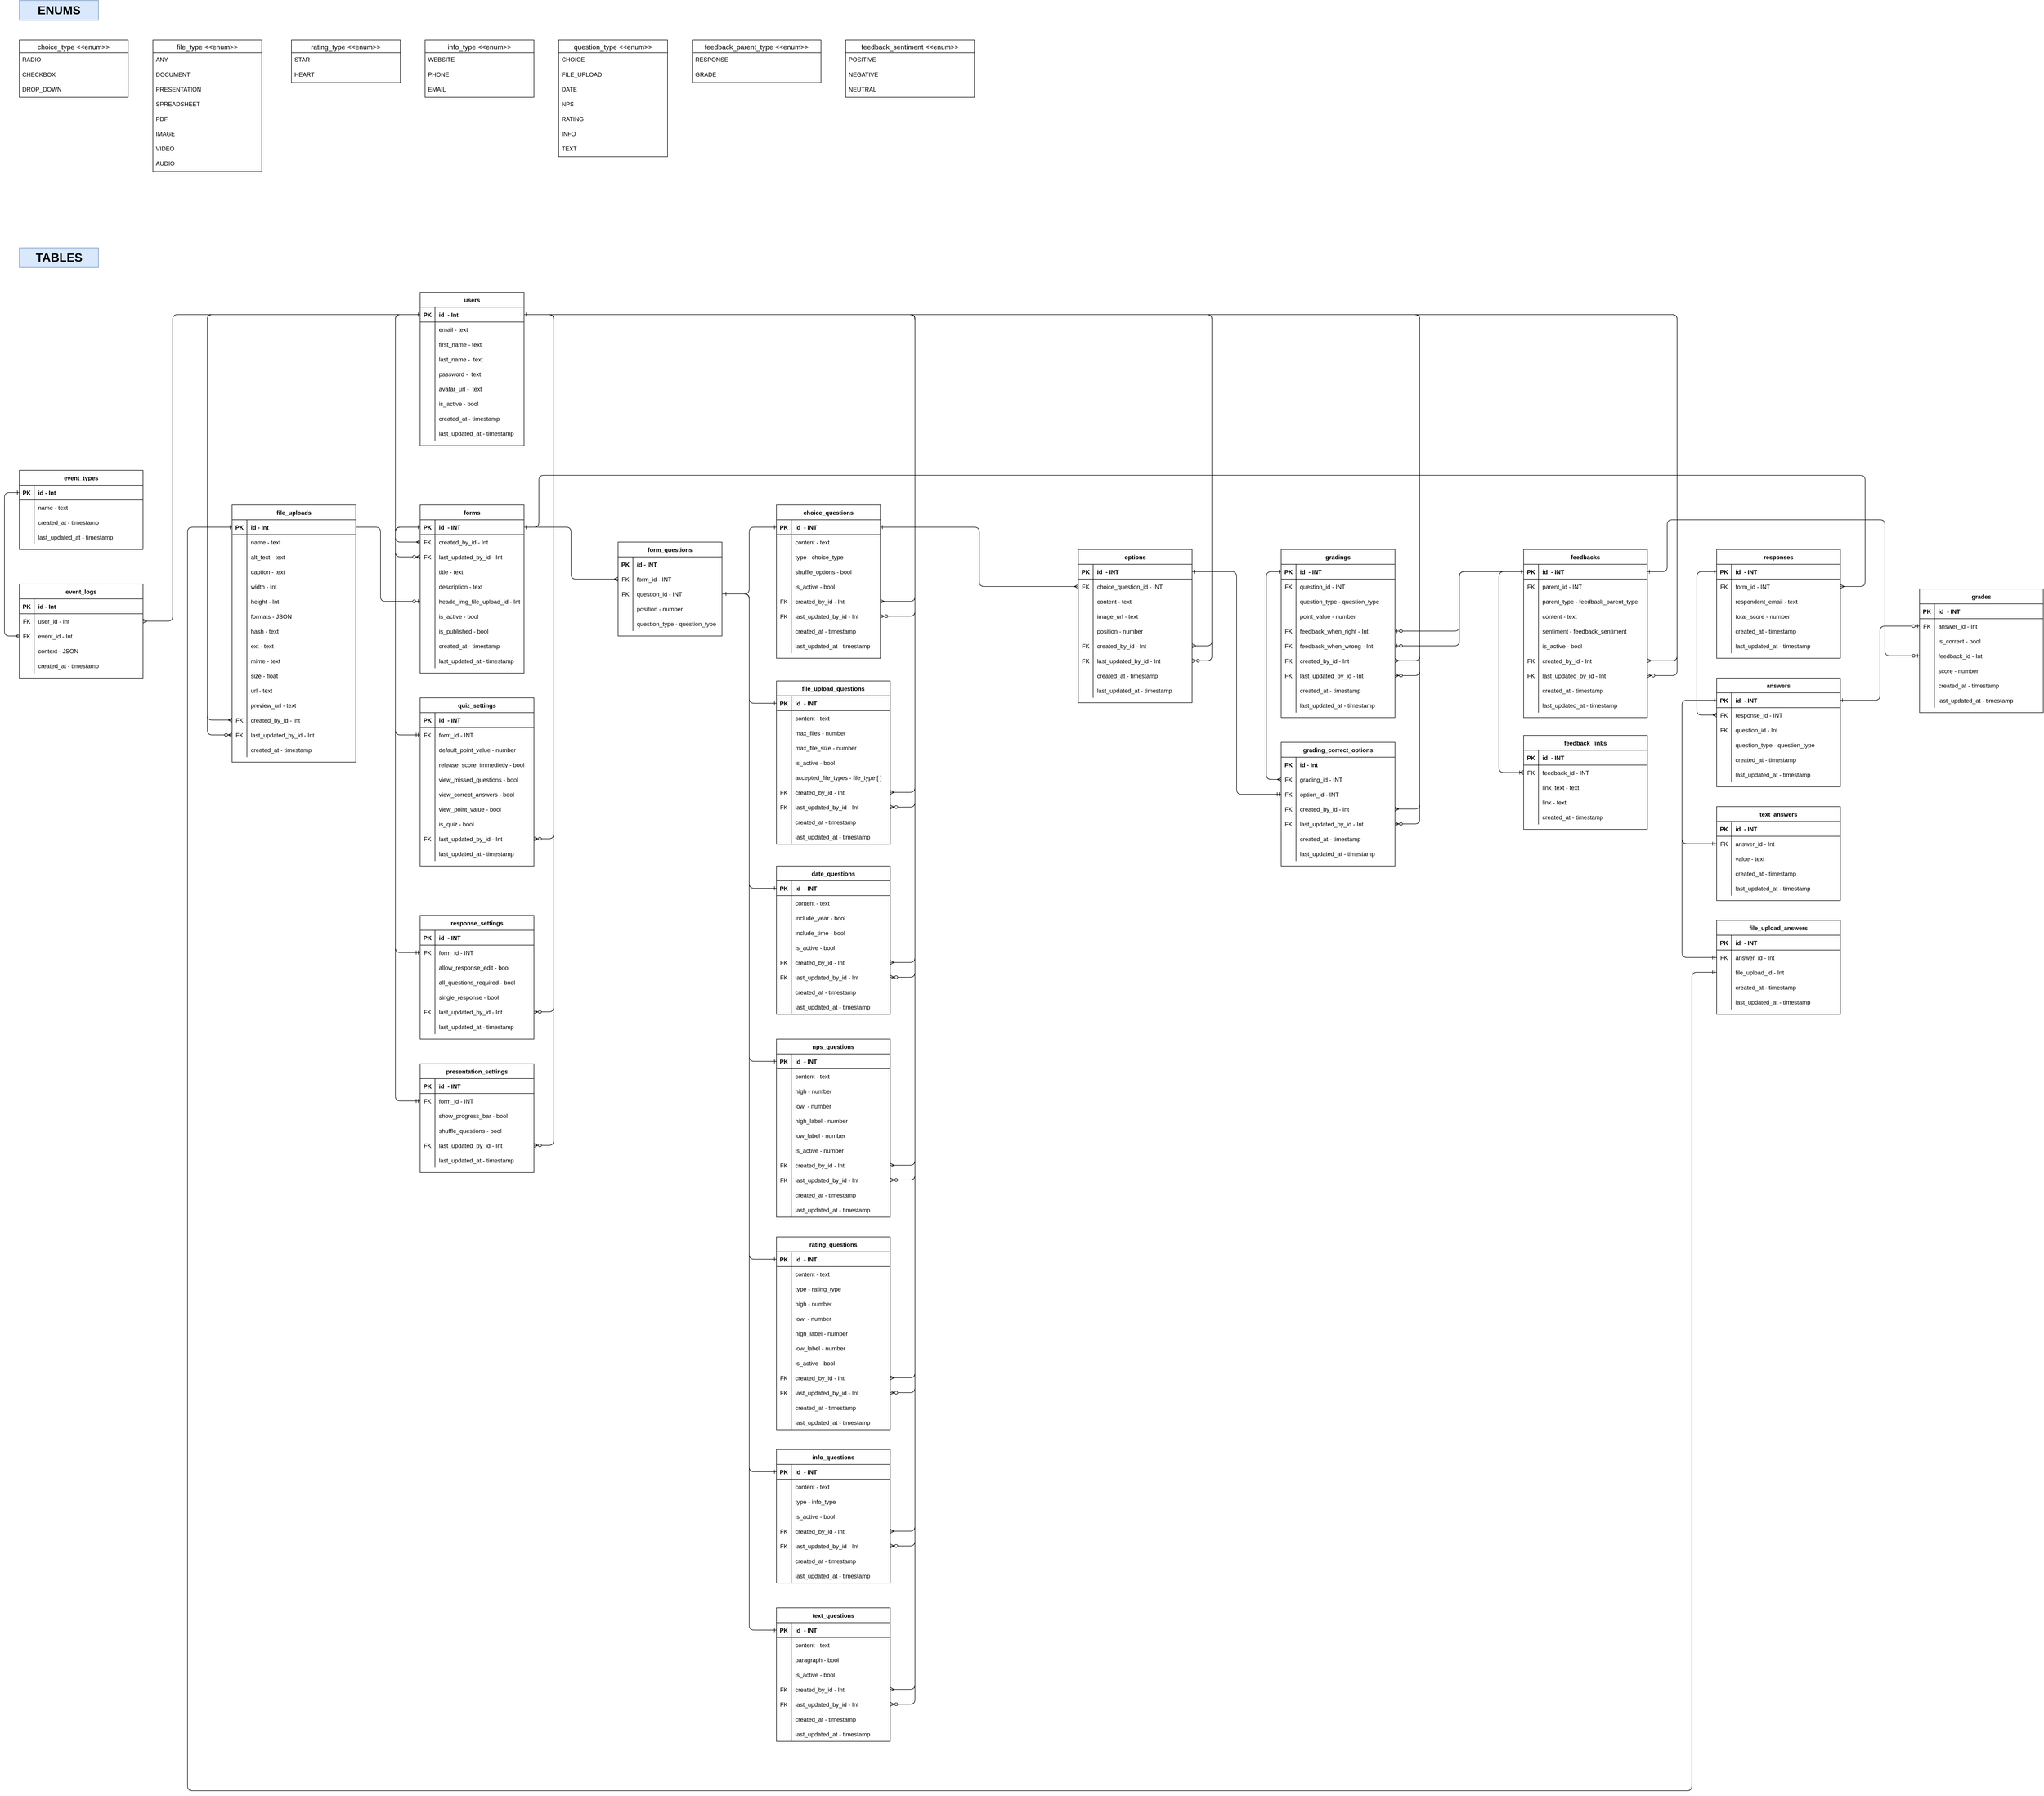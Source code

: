<mxfile>
    <diagram id="wOuV8h-d2LtUYz8SfT_E" name="schema">
        <mxGraphModel dx="779" dy="1031" grid="1" gridSize="10" guides="1" tooltips="1" connect="1" arrows="1" fold="1" page="0" pageScale="1" pageWidth="827" pageHeight="1169" math="0" shadow="0">
            <root>
                <mxCell id="0"/>
                <mxCell id="1" parent="0"/>
                <mxCell id="MMPVsEm79XNkxh2uf-E2-1" value="choice_type &lt;&lt;enum&gt;&gt;" style="swimlane;fontStyle=0;childLayout=stackLayout;horizontal=1;startSize=26;horizontalStack=0;resizeParent=1;resizeParentMax=0;resizeLast=0;collapsible=1;marginBottom=0;align=center;fontSize=14;" parent="1" vertex="1">
                    <mxGeometry x="130" y="10" width="220" height="116" as="geometry"/>
                </mxCell>
                <mxCell id="MMPVsEm79XNkxh2uf-E2-2" value="RADIO" style="text;strokeColor=none;fillColor=none;spacingLeft=4;spacingRight=4;overflow=hidden;rotatable=0;points=[[0,0.5],[1,0.5]];portConstraint=eastwest;fontSize=12;" parent="MMPVsEm79XNkxh2uf-E2-1" vertex="1">
                    <mxGeometry y="26" width="220" height="30" as="geometry"/>
                </mxCell>
                <mxCell id="MMPVsEm79XNkxh2uf-E2-3" value="CHECKBOX" style="text;strokeColor=none;fillColor=none;spacingLeft=4;spacingRight=4;overflow=hidden;rotatable=0;points=[[0,0.5],[1,0.5]];portConstraint=eastwest;fontSize=12;" parent="MMPVsEm79XNkxh2uf-E2-1" vertex="1">
                    <mxGeometry y="56" width="220" height="30" as="geometry"/>
                </mxCell>
                <mxCell id="MMPVsEm79XNkxh2uf-E2-4" value="DROP_DOWN" style="text;strokeColor=none;fillColor=none;spacingLeft=4;spacingRight=4;overflow=hidden;rotatable=0;points=[[0,0.5],[1,0.5]];portConstraint=eastwest;fontSize=12;" parent="MMPVsEm79XNkxh2uf-E2-1" vertex="1">
                    <mxGeometry y="86" width="220" height="30" as="geometry"/>
                </mxCell>
                <mxCell id="MMPVsEm79XNkxh2uf-E2-5" value="file_type &lt;&lt;enum&gt;&gt;" style="swimlane;fontStyle=0;childLayout=stackLayout;horizontal=1;startSize=26;horizontalStack=0;resizeParent=1;resizeParentMax=0;resizeLast=0;collapsible=1;marginBottom=0;align=center;fontSize=14;" parent="1" vertex="1">
                    <mxGeometry x="400" y="10" width="220" height="266" as="geometry"/>
                </mxCell>
                <mxCell id="MMPVsEm79XNkxh2uf-E2-6" value="ANY" style="text;strokeColor=none;fillColor=none;spacingLeft=4;spacingRight=4;overflow=hidden;rotatable=0;points=[[0,0.5],[1,0.5]];portConstraint=eastwest;fontSize=12;" parent="MMPVsEm79XNkxh2uf-E2-5" vertex="1">
                    <mxGeometry y="26" width="220" height="30" as="geometry"/>
                </mxCell>
                <mxCell id="MMPVsEm79XNkxh2uf-E2-7" value="DOCUMENT" style="text;strokeColor=none;fillColor=none;spacingLeft=4;spacingRight=4;overflow=hidden;rotatable=0;points=[[0,0.5],[1,0.5]];portConstraint=eastwest;fontSize=12;" parent="MMPVsEm79XNkxh2uf-E2-5" vertex="1">
                    <mxGeometry y="56" width="220" height="30" as="geometry"/>
                </mxCell>
                <mxCell id="MMPVsEm79XNkxh2uf-E2-8" value="PRESENTATION" style="text;strokeColor=none;fillColor=none;spacingLeft=4;spacingRight=4;overflow=hidden;rotatable=0;points=[[0,0.5],[1,0.5]];portConstraint=eastwest;fontSize=12;" parent="MMPVsEm79XNkxh2uf-E2-5" vertex="1">
                    <mxGeometry y="86" width="220" height="30" as="geometry"/>
                </mxCell>
                <mxCell id="MMPVsEm79XNkxh2uf-E2-9" value="SPREADSHEET" style="text;strokeColor=none;fillColor=none;spacingLeft=4;spacingRight=4;overflow=hidden;rotatable=0;points=[[0,0.5],[1,0.5]];portConstraint=eastwest;fontSize=12;" parent="MMPVsEm79XNkxh2uf-E2-5" vertex="1">
                    <mxGeometry y="116" width="220" height="30" as="geometry"/>
                </mxCell>
                <mxCell id="MMPVsEm79XNkxh2uf-E2-10" value="PDF" style="text;strokeColor=none;fillColor=none;spacingLeft=4;spacingRight=4;overflow=hidden;rotatable=0;points=[[0,0.5],[1,0.5]];portConstraint=eastwest;fontSize=12;" parent="MMPVsEm79XNkxh2uf-E2-5" vertex="1">
                    <mxGeometry y="146" width="220" height="30" as="geometry"/>
                </mxCell>
                <mxCell id="MMPVsEm79XNkxh2uf-E2-11" value="IMAGE" style="text;strokeColor=none;fillColor=none;spacingLeft=4;spacingRight=4;overflow=hidden;rotatable=0;points=[[0,0.5],[1,0.5]];portConstraint=eastwest;fontSize=12;" parent="MMPVsEm79XNkxh2uf-E2-5" vertex="1">
                    <mxGeometry y="176" width="220" height="30" as="geometry"/>
                </mxCell>
                <mxCell id="MMPVsEm79XNkxh2uf-E2-12" value="VIDEO" style="text;strokeColor=none;fillColor=none;spacingLeft=4;spacingRight=4;overflow=hidden;rotatable=0;points=[[0,0.5],[1,0.5]];portConstraint=eastwest;fontSize=12;" parent="MMPVsEm79XNkxh2uf-E2-5" vertex="1">
                    <mxGeometry y="206" width="220" height="30" as="geometry"/>
                </mxCell>
                <mxCell id="MMPVsEm79XNkxh2uf-E2-13" value="AUDIO" style="text;strokeColor=none;fillColor=none;spacingLeft=4;spacingRight=4;overflow=hidden;rotatable=0;points=[[0,0.5],[1,0.5]];portConstraint=eastwest;fontSize=12;" parent="MMPVsEm79XNkxh2uf-E2-5" vertex="1">
                    <mxGeometry y="236" width="220" height="30" as="geometry"/>
                </mxCell>
                <mxCell id="MMPVsEm79XNkxh2uf-E2-14" value="rating_type &lt;&lt;enum&gt;&gt;" style="swimlane;fontStyle=0;childLayout=stackLayout;horizontal=1;startSize=26;horizontalStack=0;resizeParent=1;resizeParentMax=0;resizeLast=0;collapsible=1;marginBottom=0;align=center;fontSize=14;" parent="1" vertex="1">
                    <mxGeometry x="680" y="10" width="220" height="86" as="geometry"/>
                </mxCell>
                <mxCell id="MMPVsEm79XNkxh2uf-E2-15" value="STAR" style="text;strokeColor=none;fillColor=none;spacingLeft=4;spacingRight=4;overflow=hidden;rotatable=0;points=[[0,0.5],[1,0.5]];portConstraint=eastwest;fontSize=12;" parent="MMPVsEm79XNkxh2uf-E2-14" vertex="1">
                    <mxGeometry y="26" width="220" height="30" as="geometry"/>
                </mxCell>
                <mxCell id="MMPVsEm79XNkxh2uf-E2-16" value="HEART" style="text;strokeColor=none;fillColor=none;spacingLeft=4;spacingRight=4;overflow=hidden;rotatable=0;points=[[0,0.5],[1,0.5]];portConstraint=eastwest;fontSize=12;" parent="MMPVsEm79XNkxh2uf-E2-14" vertex="1">
                    <mxGeometry y="56" width="220" height="30" as="geometry"/>
                </mxCell>
                <mxCell id="MMPVsEm79XNkxh2uf-E2-17" value="info_type &lt;&lt;enum&gt;&gt;" style="swimlane;fontStyle=0;childLayout=stackLayout;horizontal=1;startSize=26;horizontalStack=0;resizeParent=1;resizeParentMax=0;resizeLast=0;collapsible=1;marginBottom=0;align=center;fontSize=14;" parent="1" vertex="1">
                    <mxGeometry x="950" y="10" width="220" height="116" as="geometry"/>
                </mxCell>
                <mxCell id="MMPVsEm79XNkxh2uf-E2-18" value="WEBSITE" style="text;strokeColor=none;fillColor=none;spacingLeft=4;spacingRight=4;overflow=hidden;rotatable=0;points=[[0,0.5],[1,0.5]];portConstraint=eastwest;fontSize=12;" parent="MMPVsEm79XNkxh2uf-E2-17" vertex="1">
                    <mxGeometry y="26" width="220" height="30" as="geometry"/>
                </mxCell>
                <mxCell id="MMPVsEm79XNkxh2uf-E2-19" value="PHONE" style="text;strokeColor=none;fillColor=none;spacingLeft=4;spacingRight=4;overflow=hidden;rotatable=0;points=[[0,0.5],[1,0.5]];portConstraint=eastwest;fontSize=12;" parent="MMPVsEm79XNkxh2uf-E2-17" vertex="1">
                    <mxGeometry y="56" width="220" height="30" as="geometry"/>
                </mxCell>
                <mxCell id="MMPVsEm79XNkxh2uf-E2-20" value="EMAIL" style="text;strokeColor=none;fillColor=none;spacingLeft=4;spacingRight=4;overflow=hidden;rotatable=0;points=[[0,0.5],[1,0.5]];portConstraint=eastwest;fontSize=12;" parent="MMPVsEm79XNkxh2uf-E2-17" vertex="1">
                    <mxGeometry y="86" width="220" height="30" as="geometry"/>
                </mxCell>
                <mxCell id="MMPVsEm79XNkxh2uf-E2-21" value="question_type &lt;&lt;enum&gt;&gt;" style="swimlane;fontStyle=0;childLayout=stackLayout;horizontal=1;startSize=26;horizontalStack=0;resizeParent=1;resizeParentMax=0;resizeLast=0;collapsible=1;marginBottom=0;align=center;fontSize=14;" parent="1" vertex="1">
                    <mxGeometry x="1220" y="10" width="220" height="236" as="geometry"/>
                </mxCell>
                <mxCell id="MMPVsEm79XNkxh2uf-E2-22" value="CHOICE" style="text;strokeColor=none;fillColor=none;spacingLeft=4;spacingRight=4;overflow=hidden;rotatable=0;points=[[0,0.5],[1,0.5]];portConstraint=eastwest;fontSize=12;" parent="MMPVsEm79XNkxh2uf-E2-21" vertex="1">
                    <mxGeometry y="26" width="220" height="30" as="geometry"/>
                </mxCell>
                <mxCell id="MMPVsEm79XNkxh2uf-E2-23" value="FILE_UPLOAD" style="text;strokeColor=none;fillColor=none;spacingLeft=4;spacingRight=4;overflow=hidden;rotatable=0;points=[[0,0.5],[1,0.5]];portConstraint=eastwest;fontSize=12;" parent="MMPVsEm79XNkxh2uf-E2-21" vertex="1">
                    <mxGeometry y="56" width="220" height="30" as="geometry"/>
                </mxCell>
                <mxCell id="MMPVsEm79XNkxh2uf-E2-24" value="DATE" style="text;strokeColor=none;fillColor=none;spacingLeft=4;spacingRight=4;overflow=hidden;rotatable=0;points=[[0,0.5],[1,0.5]];portConstraint=eastwest;fontSize=12;" parent="MMPVsEm79XNkxh2uf-E2-21" vertex="1">
                    <mxGeometry y="86" width="220" height="30" as="geometry"/>
                </mxCell>
                <mxCell id="MMPVsEm79XNkxh2uf-E2-25" value="NPS" style="text;strokeColor=none;fillColor=none;spacingLeft=4;spacingRight=4;overflow=hidden;rotatable=0;points=[[0,0.5],[1,0.5]];portConstraint=eastwest;fontSize=12;" parent="MMPVsEm79XNkxh2uf-E2-21" vertex="1">
                    <mxGeometry y="116" width="220" height="30" as="geometry"/>
                </mxCell>
                <mxCell id="MMPVsEm79XNkxh2uf-E2-26" value="RATING" style="text;strokeColor=none;fillColor=none;spacingLeft=4;spacingRight=4;overflow=hidden;rotatable=0;points=[[0,0.5],[1,0.5]];portConstraint=eastwest;fontSize=12;" parent="MMPVsEm79XNkxh2uf-E2-21" vertex="1">
                    <mxGeometry y="146" width="220" height="30" as="geometry"/>
                </mxCell>
                <mxCell id="MMPVsEm79XNkxh2uf-E2-27" value="INFO" style="text;strokeColor=none;fillColor=none;spacingLeft=4;spacingRight=4;overflow=hidden;rotatable=0;points=[[0,0.5],[1,0.5]];portConstraint=eastwest;fontSize=12;" parent="MMPVsEm79XNkxh2uf-E2-21" vertex="1">
                    <mxGeometry y="176" width="220" height="30" as="geometry"/>
                </mxCell>
                <mxCell id="MMPVsEm79XNkxh2uf-E2-28" value="TEXT" style="text;strokeColor=none;fillColor=none;spacingLeft=4;spacingRight=4;overflow=hidden;rotatable=0;points=[[0,0.5],[1,0.5]];portConstraint=eastwest;fontSize=12;" parent="MMPVsEm79XNkxh2uf-E2-21" vertex="1">
                    <mxGeometry y="206" width="220" height="30" as="geometry"/>
                </mxCell>
                <mxCell id="MMPVsEm79XNkxh2uf-E2-29" value="feedback_parent_type &lt;&lt;enum&gt;&gt;" style="swimlane;fontStyle=0;childLayout=stackLayout;horizontal=1;startSize=26;horizontalStack=0;resizeParent=1;resizeParentMax=0;resizeLast=0;collapsible=1;marginBottom=0;align=center;fontSize=14;" parent="1" vertex="1">
                    <mxGeometry x="1490" y="10" width="260" height="86" as="geometry"/>
                </mxCell>
                <mxCell id="MMPVsEm79XNkxh2uf-E2-30" value="RESPONSE" style="text;strokeColor=none;fillColor=none;spacingLeft=4;spacingRight=4;overflow=hidden;rotatable=0;points=[[0,0.5],[1,0.5]];portConstraint=eastwest;fontSize=12;" parent="MMPVsEm79XNkxh2uf-E2-29" vertex="1">
                    <mxGeometry y="26" width="260" height="30" as="geometry"/>
                </mxCell>
                <mxCell id="MMPVsEm79XNkxh2uf-E2-31" value="GRADE" style="text;strokeColor=none;fillColor=none;spacingLeft=4;spacingRight=4;overflow=hidden;rotatable=0;points=[[0,0.5],[1,0.5]];portConstraint=eastwest;fontSize=12;" parent="MMPVsEm79XNkxh2uf-E2-29" vertex="1">
                    <mxGeometry y="56" width="260" height="30" as="geometry"/>
                </mxCell>
                <mxCell id="MMPVsEm79XNkxh2uf-E2-32" value="feedback_sentiment &lt;&lt;enum&gt;&gt;" style="swimlane;fontStyle=0;childLayout=stackLayout;horizontal=1;startSize=26;horizontalStack=0;resizeParent=1;resizeParentMax=0;resizeLast=0;collapsible=1;marginBottom=0;align=center;fontSize=14;" parent="1" vertex="1">
                    <mxGeometry x="1800" y="10" width="260" height="116" as="geometry"/>
                </mxCell>
                <mxCell id="MMPVsEm79XNkxh2uf-E2-33" value="POSITIVE" style="text;strokeColor=none;fillColor=none;spacingLeft=4;spacingRight=4;overflow=hidden;rotatable=0;points=[[0,0.5],[1,0.5]];portConstraint=eastwest;fontSize=12;" parent="MMPVsEm79XNkxh2uf-E2-32" vertex="1">
                    <mxGeometry y="26" width="260" height="30" as="geometry"/>
                </mxCell>
                <mxCell id="MMPVsEm79XNkxh2uf-E2-34" value="NEGATIVE" style="text;strokeColor=none;fillColor=none;spacingLeft=4;spacingRight=4;overflow=hidden;rotatable=0;points=[[0,0.5],[1,0.5]];portConstraint=eastwest;fontSize=12;" parent="MMPVsEm79XNkxh2uf-E2-32" vertex="1">
                    <mxGeometry y="56" width="260" height="30" as="geometry"/>
                </mxCell>
                <mxCell id="MMPVsEm79XNkxh2uf-E2-35" value="NEUTRAL" style="text;strokeColor=none;fillColor=none;spacingLeft=4;spacingRight=4;overflow=hidden;rotatable=0;points=[[0,0.5],[1,0.5]];portConstraint=eastwest;fontSize=12;" parent="MMPVsEm79XNkxh2uf-E2-32" vertex="1">
                    <mxGeometry y="86" width="260" height="30" as="geometry"/>
                </mxCell>
                <mxCell id="MMPVsEm79XNkxh2uf-E2-36" value="ENUMS" style="text;strokeColor=#6c8ebf;fillColor=#dae8fc;html=1;fontSize=24;fontStyle=1;verticalAlign=middle;align=center;" parent="1" vertex="1">
                    <mxGeometry x="130" y="-70" width="160" height="40" as="geometry"/>
                </mxCell>
                <mxCell id="POY7g5SS4caQbN6-3yxZ-1" value="users" style="shape=table;startSize=30;container=1;collapsible=1;childLayout=tableLayout;fixedRows=1;rowLines=0;fontStyle=1;align=center;resizeLast=1;" parent="1" vertex="1">
                    <mxGeometry x="940" y="520" width="210" height="310" as="geometry"/>
                </mxCell>
                <mxCell id="POY7g5SS4caQbN6-3yxZ-2" value="" style="shape=partialRectangle;collapsible=0;dropTarget=0;pointerEvents=0;fillColor=none;top=0;left=0;bottom=1;right=0;points=[[0,0.5],[1,0.5]];portConstraint=eastwest;" parent="POY7g5SS4caQbN6-3yxZ-1" vertex="1">
                    <mxGeometry y="30" width="210" height="30" as="geometry"/>
                </mxCell>
                <mxCell id="POY7g5SS4caQbN6-3yxZ-3" value="PK" style="shape=partialRectangle;connectable=0;fillColor=none;top=0;left=0;bottom=0;right=0;fontStyle=1;overflow=hidden;" parent="POY7g5SS4caQbN6-3yxZ-2" vertex="1">
                    <mxGeometry width="30" height="30" as="geometry">
                        <mxRectangle width="30" height="30" as="alternateBounds"/>
                    </mxGeometry>
                </mxCell>
                <mxCell id="POY7g5SS4caQbN6-3yxZ-4" value="id  - Int" style="shape=partialRectangle;connectable=0;fillColor=none;top=0;left=0;bottom=0;right=0;align=left;spacingLeft=6;fontStyle=1;overflow=hidden;" parent="POY7g5SS4caQbN6-3yxZ-2" vertex="1">
                    <mxGeometry x="30" width="180" height="30" as="geometry">
                        <mxRectangle width="180" height="30" as="alternateBounds"/>
                    </mxGeometry>
                </mxCell>
                <mxCell id="POY7g5SS4caQbN6-3yxZ-5" value="" style="shape=partialRectangle;collapsible=0;dropTarget=0;pointerEvents=0;fillColor=none;top=0;left=0;bottom=0;right=0;points=[[0,0.5],[1,0.5]];portConstraint=eastwest;" parent="POY7g5SS4caQbN6-3yxZ-1" vertex="1">
                    <mxGeometry y="60" width="210" height="30" as="geometry"/>
                </mxCell>
                <mxCell id="POY7g5SS4caQbN6-3yxZ-6" value="" style="shape=partialRectangle;connectable=0;fillColor=none;top=0;left=0;bottom=0;right=0;editable=1;overflow=hidden;" parent="POY7g5SS4caQbN6-3yxZ-5" vertex="1">
                    <mxGeometry width="30" height="30" as="geometry">
                        <mxRectangle width="30" height="30" as="alternateBounds"/>
                    </mxGeometry>
                </mxCell>
                <mxCell id="POY7g5SS4caQbN6-3yxZ-7" value="email - text" style="shape=partialRectangle;connectable=0;fillColor=none;top=0;left=0;bottom=0;right=0;align=left;spacingLeft=6;overflow=hidden;" parent="POY7g5SS4caQbN6-3yxZ-5" vertex="1">
                    <mxGeometry x="30" width="180" height="30" as="geometry">
                        <mxRectangle width="180" height="30" as="alternateBounds"/>
                    </mxGeometry>
                </mxCell>
                <mxCell id="POY7g5SS4caQbN6-3yxZ-8" value="" style="shape=partialRectangle;collapsible=0;dropTarget=0;pointerEvents=0;fillColor=none;top=0;left=0;bottom=0;right=0;points=[[0,0.5],[1,0.5]];portConstraint=eastwest;" parent="POY7g5SS4caQbN6-3yxZ-1" vertex="1">
                    <mxGeometry y="90" width="210" height="30" as="geometry"/>
                </mxCell>
                <mxCell id="POY7g5SS4caQbN6-3yxZ-9" value="" style="shape=partialRectangle;connectable=0;fillColor=none;top=0;left=0;bottom=0;right=0;editable=1;overflow=hidden;" parent="POY7g5SS4caQbN6-3yxZ-8" vertex="1">
                    <mxGeometry width="30" height="30" as="geometry">
                        <mxRectangle width="30" height="30" as="alternateBounds"/>
                    </mxGeometry>
                </mxCell>
                <mxCell id="POY7g5SS4caQbN6-3yxZ-10" value="first_name - text" style="shape=partialRectangle;connectable=0;fillColor=none;top=0;left=0;bottom=0;right=0;align=left;spacingLeft=6;overflow=hidden;" parent="POY7g5SS4caQbN6-3yxZ-8" vertex="1">
                    <mxGeometry x="30" width="180" height="30" as="geometry">
                        <mxRectangle width="180" height="30" as="alternateBounds"/>
                    </mxGeometry>
                </mxCell>
                <mxCell id="POY7g5SS4caQbN6-3yxZ-11" value="" style="shape=partialRectangle;collapsible=0;dropTarget=0;pointerEvents=0;fillColor=none;top=0;left=0;bottom=0;right=0;points=[[0,0.5],[1,0.5]];portConstraint=eastwest;" parent="POY7g5SS4caQbN6-3yxZ-1" vertex="1">
                    <mxGeometry y="120" width="210" height="30" as="geometry"/>
                </mxCell>
                <mxCell id="POY7g5SS4caQbN6-3yxZ-12" value="" style="shape=partialRectangle;connectable=0;fillColor=none;top=0;left=0;bottom=0;right=0;editable=1;overflow=hidden;" parent="POY7g5SS4caQbN6-3yxZ-11" vertex="1">
                    <mxGeometry width="30" height="30" as="geometry">
                        <mxRectangle width="30" height="30" as="alternateBounds"/>
                    </mxGeometry>
                </mxCell>
                <mxCell id="POY7g5SS4caQbN6-3yxZ-13" value="last_name -  text" style="shape=partialRectangle;connectable=0;fillColor=none;top=0;left=0;bottom=0;right=0;align=left;spacingLeft=6;overflow=hidden;" parent="POY7g5SS4caQbN6-3yxZ-11" vertex="1">
                    <mxGeometry x="30" width="180" height="30" as="geometry">
                        <mxRectangle width="180" height="30" as="alternateBounds"/>
                    </mxGeometry>
                </mxCell>
                <mxCell id="POY7g5SS4caQbN6-3yxZ-14" value="" style="shape=partialRectangle;collapsible=0;dropTarget=0;pointerEvents=0;fillColor=none;top=0;left=0;bottom=0;right=0;points=[[0,0.5],[1,0.5]];portConstraint=eastwest;" parent="POY7g5SS4caQbN6-3yxZ-1" vertex="1">
                    <mxGeometry y="150" width="210" height="30" as="geometry"/>
                </mxCell>
                <mxCell id="POY7g5SS4caQbN6-3yxZ-15" value="" style="shape=partialRectangle;connectable=0;fillColor=none;top=0;left=0;bottom=0;right=0;editable=1;overflow=hidden;" parent="POY7g5SS4caQbN6-3yxZ-14" vertex="1">
                    <mxGeometry width="30" height="30" as="geometry">
                        <mxRectangle width="30" height="30" as="alternateBounds"/>
                    </mxGeometry>
                </mxCell>
                <mxCell id="POY7g5SS4caQbN6-3yxZ-16" value="password -  text" style="shape=partialRectangle;connectable=0;fillColor=none;top=0;left=0;bottom=0;right=0;align=left;spacingLeft=6;overflow=hidden;" parent="POY7g5SS4caQbN6-3yxZ-14" vertex="1">
                    <mxGeometry x="30" width="180" height="30" as="geometry">
                        <mxRectangle width="180" height="30" as="alternateBounds"/>
                    </mxGeometry>
                </mxCell>
                <mxCell id="POY7g5SS4caQbN6-3yxZ-17" value="" style="shape=partialRectangle;collapsible=0;dropTarget=0;pointerEvents=0;fillColor=none;top=0;left=0;bottom=0;right=0;points=[[0,0.5],[1,0.5]];portConstraint=eastwest;" parent="POY7g5SS4caQbN6-3yxZ-1" vertex="1">
                    <mxGeometry y="180" width="210" height="30" as="geometry"/>
                </mxCell>
                <mxCell id="POY7g5SS4caQbN6-3yxZ-18" value="" style="shape=partialRectangle;connectable=0;fillColor=none;top=0;left=0;bottom=0;right=0;editable=1;overflow=hidden;" parent="POY7g5SS4caQbN6-3yxZ-17" vertex="1">
                    <mxGeometry width="30" height="30" as="geometry">
                        <mxRectangle width="30" height="30" as="alternateBounds"/>
                    </mxGeometry>
                </mxCell>
                <mxCell id="POY7g5SS4caQbN6-3yxZ-19" value="avatar_url -  text" style="shape=partialRectangle;connectable=0;fillColor=none;top=0;left=0;bottom=0;right=0;align=left;spacingLeft=6;overflow=hidden;" parent="POY7g5SS4caQbN6-3yxZ-17" vertex="1">
                    <mxGeometry x="30" width="180" height="30" as="geometry">
                        <mxRectangle width="180" height="30" as="alternateBounds"/>
                    </mxGeometry>
                </mxCell>
                <mxCell id="POY7g5SS4caQbN6-3yxZ-20" value="" style="shape=partialRectangle;collapsible=0;dropTarget=0;pointerEvents=0;fillColor=none;top=0;left=0;bottom=0;right=0;points=[[0,0.5],[1,0.5]];portConstraint=eastwest;" parent="POY7g5SS4caQbN6-3yxZ-1" vertex="1">
                    <mxGeometry y="210" width="210" height="30" as="geometry"/>
                </mxCell>
                <mxCell id="POY7g5SS4caQbN6-3yxZ-21" value="" style="shape=partialRectangle;connectable=0;fillColor=none;top=0;left=0;bottom=0;right=0;editable=1;overflow=hidden;" parent="POY7g5SS4caQbN6-3yxZ-20" vertex="1">
                    <mxGeometry width="30" height="30" as="geometry">
                        <mxRectangle width="30" height="30" as="alternateBounds"/>
                    </mxGeometry>
                </mxCell>
                <mxCell id="POY7g5SS4caQbN6-3yxZ-22" value="is_active - bool" style="shape=partialRectangle;connectable=0;fillColor=none;top=0;left=0;bottom=0;right=0;align=left;spacingLeft=6;overflow=hidden;" parent="POY7g5SS4caQbN6-3yxZ-20" vertex="1">
                    <mxGeometry x="30" width="180" height="30" as="geometry">
                        <mxRectangle width="180" height="30" as="alternateBounds"/>
                    </mxGeometry>
                </mxCell>
                <mxCell id="POY7g5SS4caQbN6-3yxZ-23" value="" style="shape=partialRectangle;collapsible=0;dropTarget=0;pointerEvents=0;fillColor=none;top=0;left=0;bottom=0;right=0;points=[[0,0.5],[1,0.5]];portConstraint=eastwest;" parent="POY7g5SS4caQbN6-3yxZ-1" vertex="1">
                    <mxGeometry y="240" width="210" height="30" as="geometry"/>
                </mxCell>
                <mxCell id="POY7g5SS4caQbN6-3yxZ-24" value="" style="shape=partialRectangle;connectable=0;fillColor=none;top=0;left=0;bottom=0;right=0;editable=1;overflow=hidden;" parent="POY7g5SS4caQbN6-3yxZ-23" vertex="1">
                    <mxGeometry width="30" height="30" as="geometry">
                        <mxRectangle width="30" height="30" as="alternateBounds"/>
                    </mxGeometry>
                </mxCell>
                <mxCell id="POY7g5SS4caQbN6-3yxZ-25" value="created_at - timestamp" style="shape=partialRectangle;connectable=0;fillColor=none;top=0;left=0;bottom=0;right=0;align=left;spacingLeft=6;overflow=hidden;" parent="POY7g5SS4caQbN6-3yxZ-23" vertex="1">
                    <mxGeometry x="30" width="180" height="30" as="geometry">
                        <mxRectangle width="180" height="30" as="alternateBounds"/>
                    </mxGeometry>
                </mxCell>
                <mxCell id="POY7g5SS4caQbN6-3yxZ-26" value="" style="shape=partialRectangle;collapsible=0;dropTarget=0;pointerEvents=0;fillColor=none;top=0;left=0;bottom=0;right=0;points=[[0,0.5],[1,0.5]];portConstraint=eastwest;" parent="POY7g5SS4caQbN6-3yxZ-1" vertex="1">
                    <mxGeometry y="270" width="210" height="30" as="geometry"/>
                </mxCell>
                <mxCell id="POY7g5SS4caQbN6-3yxZ-27" value="" style="shape=partialRectangle;connectable=0;fillColor=none;top=0;left=0;bottom=0;right=0;editable=1;overflow=hidden;" parent="POY7g5SS4caQbN6-3yxZ-26" vertex="1">
                    <mxGeometry width="30" height="30" as="geometry">
                        <mxRectangle width="30" height="30" as="alternateBounds"/>
                    </mxGeometry>
                </mxCell>
                <mxCell id="POY7g5SS4caQbN6-3yxZ-28" value="last_updated_at - timestamp" style="shape=partialRectangle;connectable=0;fillColor=none;top=0;left=0;bottom=0;right=0;align=left;spacingLeft=6;overflow=hidden;" parent="POY7g5SS4caQbN6-3yxZ-26" vertex="1">
                    <mxGeometry x="30" width="180" height="30" as="geometry">
                        <mxRectangle width="180" height="30" as="alternateBounds"/>
                    </mxGeometry>
                </mxCell>
                <mxCell id="CMaD_0jGmw9d0ttIUuDd-1" value="TABLES" style="text;strokeColor=#6c8ebf;fillColor=#dae8fc;html=1;fontSize=24;fontStyle=1;verticalAlign=middle;align=center;" parent="1" vertex="1">
                    <mxGeometry x="130" y="430" width="160" height="40" as="geometry"/>
                </mxCell>
                <mxCell id="u7HK6PpyVuzB8tCPIXxH-1" value="forms" style="shape=table;startSize=30;container=1;collapsible=1;childLayout=tableLayout;fixedRows=1;rowLines=0;fontStyle=1;align=center;resizeLast=1;" parent="1" vertex="1">
                    <mxGeometry x="940" y="950" width="210" height="340" as="geometry"/>
                </mxCell>
                <mxCell id="u7HK6PpyVuzB8tCPIXxH-2" value="" style="shape=partialRectangle;collapsible=0;dropTarget=0;pointerEvents=0;fillColor=none;top=0;left=0;bottom=1;right=0;points=[[0,0.5],[1,0.5]];portConstraint=eastwest;" parent="u7HK6PpyVuzB8tCPIXxH-1" vertex="1">
                    <mxGeometry y="30" width="210" height="30" as="geometry"/>
                </mxCell>
                <mxCell id="u7HK6PpyVuzB8tCPIXxH-3" value="PK" style="shape=partialRectangle;connectable=0;fillColor=none;top=0;left=0;bottom=0;right=0;fontStyle=1;overflow=hidden;" parent="u7HK6PpyVuzB8tCPIXxH-2" vertex="1">
                    <mxGeometry width="30" height="30" as="geometry">
                        <mxRectangle width="30" height="30" as="alternateBounds"/>
                    </mxGeometry>
                </mxCell>
                <mxCell id="u7HK6PpyVuzB8tCPIXxH-4" value="id  - INT" style="shape=partialRectangle;connectable=0;fillColor=none;top=0;left=0;bottom=0;right=0;align=left;spacingLeft=6;fontStyle=1;overflow=hidden;" parent="u7HK6PpyVuzB8tCPIXxH-2" vertex="1">
                    <mxGeometry x="30" width="180" height="30" as="geometry">
                        <mxRectangle width="180" height="30" as="alternateBounds"/>
                    </mxGeometry>
                </mxCell>
                <mxCell id="u7HK6PpyVuzB8tCPIXxH-5" value="" style="shape=partialRectangle;collapsible=0;dropTarget=0;pointerEvents=0;fillColor=none;top=0;left=0;bottom=0;right=0;points=[[0,0.5],[1,0.5]];portConstraint=eastwest;" parent="u7HK6PpyVuzB8tCPIXxH-1" vertex="1">
                    <mxGeometry y="60" width="210" height="30" as="geometry"/>
                </mxCell>
                <mxCell id="u7HK6PpyVuzB8tCPIXxH-6" value="FK" style="shape=partialRectangle;connectable=0;fillColor=none;top=0;left=0;bottom=0;right=0;editable=1;overflow=hidden;" parent="u7HK6PpyVuzB8tCPIXxH-5" vertex="1">
                    <mxGeometry width="30" height="30" as="geometry">
                        <mxRectangle width="30" height="30" as="alternateBounds"/>
                    </mxGeometry>
                </mxCell>
                <mxCell id="u7HK6PpyVuzB8tCPIXxH-7" value="created_by_id - Int" style="shape=partialRectangle;connectable=0;fillColor=none;top=0;left=0;bottom=0;right=0;align=left;spacingLeft=6;overflow=hidden;" parent="u7HK6PpyVuzB8tCPIXxH-5" vertex="1">
                    <mxGeometry x="30" width="180" height="30" as="geometry">
                        <mxRectangle width="180" height="30" as="alternateBounds"/>
                    </mxGeometry>
                </mxCell>
                <mxCell id="u7HK6PpyVuzB8tCPIXxH-8" value="" style="shape=partialRectangle;collapsible=0;dropTarget=0;pointerEvents=0;fillColor=none;top=0;left=0;bottom=0;right=0;points=[[0,0.5],[1,0.5]];portConstraint=eastwest;" parent="u7HK6PpyVuzB8tCPIXxH-1" vertex="1">
                    <mxGeometry y="90" width="210" height="30" as="geometry"/>
                </mxCell>
                <mxCell id="u7HK6PpyVuzB8tCPIXxH-9" value="FK" style="shape=partialRectangle;connectable=0;fillColor=none;top=0;left=0;bottom=0;right=0;editable=1;overflow=hidden;" parent="u7HK6PpyVuzB8tCPIXxH-8" vertex="1">
                    <mxGeometry width="30" height="30" as="geometry">
                        <mxRectangle width="30" height="30" as="alternateBounds"/>
                    </mxGeometry>
                </mxCell>
                <mxCell id="u7HK6PpyVuzB8tCPIXxH-10" value="last_updated_by_id - Int" style="shape=partialRectangle;connectable=0;fillColor=none;top=0;left=0;bottom=0;right=0;align=left;spacingLeft=6;overflow=hidden;" parent="u7HK6PpyVuzB8tCPIXxH-8" vertex="1">
                    <mxGeometry x="30" width="180" height="30" as="geometry">
                        <mxRectangle width="180" height="30" as="alternateBounds"/>
                    </mxGeometry>
                </mxCell>
                <mxCell id="u7HK6PpyVuzB8tCPIXxH-11" value="" style="shape=partialRectangle;collapsible=0;dropTarget=0;pointerEvents=0;fillColor=none;top=0;left=0;bottom=0;right=0;points=[[0,0.5],[1,0.5]];portConstraint=eastwest;" parent="u7HK6PpyVuzB8tCPIXxH-1" vertex="1">
                    <mxGeometry y="120" width="210" height="30" as="geometry"/>
                </mxCell>
                <mxCell id="u7HK6PpyVuzB8tCPIXxH-12" value="" style="shape=partialRectangle;connectable=0;fillColor=none;top=0;left=0;bottom=0;right=0;editable=1;overflow=hidden;" parent="u7HK6PpyVuzB8tCPIXxH-11" vertex="1">
                    <mxGeometry width="30" height="30" as="geometry">
                        <mxRectangle width="30" height="30" as="alternateBounds"/>
                    </mxGeometry>
                </mxCell>
                <mxCell id="u7HK6PpyVuzB8tCPIXxH-13" value="title - text" style="shape=partialRectangle;connectable=0;fillColor=none;top=0;left=0;bottom=0;right=0;align=left;spacingLeft=6;overflow=hidden;" parent="u7HK6PpyVuzB8tCPIXxH-11" vertex="1">
                    <mxGeometry x="30" width="180" height="30" as="geometry">
                        <mxRectangle width="180" height="30" as="alternateBounds"/>
                    </mxGeometry>
                </mxCell>
                <mxCell id="u7HK6PpyVuzB8tCPIXxH-114" value="" style="shape=partialRectangle;collapsible=0;dropTarget=0;pointerEvents=0;fillColor=none;top=0;left=0;bottom=0;right=0;points=[[0,0.5],[1,0.5]];portConstraint=eastwest;" parent="u7HK6PpyVuzB8tCPIXxH-1" vertex="1">
                    <mxGeometry y="150" width="210" height="30" as="geometry"/>
                </mxCell>
                <mxCell id="u7HK6PpyVuzB8tCPIXxH-115" value="" style="shape=partialRectangle;connectable=0;fillColor=none;top=0;left=0;bottom=0;right=0;editable=1;overflow=hidden;" parent="u7HK6PpyVuzB8tCPIXxH-114" vertex="1">
                    <mxGeometry width="30" height="30" as="geometry">
                        <mxRectangle width="30" height="30" as="alternateBounds"/>
                    </mxGeometry>
                </mxCell>
                <mxCell id="u7HK6PpyVuzB8tCPIXxH-116" value="description - text" style="shape=partialRectangle;connectable=0;fillColor=none;top=0;left=0;bottom=0;right=0;align=left;spacingLeft=6;overflow=hidden;" parent="u7HK6PpyVuzB8tCPIXxH-114" vertex="1">
                    <mxGeometry x="30" width="180" height="30" as="geometry">
                        <mxRectangle width="180" height="30" as="alternateBounds"/>
                    </mxGeometry>
                </mxCell>
                <mxCell id="u7HK6PpyVuzB8tCPIXxH-14" value="" style="shape=partialRectangle;collapsible=0;dropTarget=0;pointerEvents=0;fillColor=none;top=0;left=0;bottom=0;right=0;points=[[0,0.5],[1,0.5]];portConstraint=eastwest;" parent="u7HK6PpyVuzB8tCPIXxH-1" vertex="1">
                    <mxGeometry y="180" width="210" height="30" as="geometry"/>
                </mxCell>
                <mxCell id="u7HK6PpyVuzB8tCPIXxH-15" value="" style="shape=partialRectangle;connectable=0;fillColor=none;top=0;left=0;bottom=0;right=0;editable=1;overflow=hidden;" parent="u7HK6PpyVuzB8tCPIXxH-14" vertex="1">
                    <mxGeometry width="30" height="30" as="geometry">
                        <mxRectangle width="30" height="30" as="alternateBounds"/>
                    </mxGeometry>
                </mxCell>
                <mxCell id="u7HK6PpyVuzB8tCPIXxH-16" value="heade_img_file_upload_id - Int" style="shape=partialRectangle;connectable=0;fillColor=none;top=0;left=0;bottom=0;right=0;align=left;spacingLeft=6;overflow=hidden;" parent="u7HK6PpyVuzB8tCPIXxH-14" vertex="1">
                    <mxGeometry x="30" width="180" height="30" as="geometry">
                        <mxRectangle width="180" height="30" as="alternateBounds"/>
                    </mxGeometry>
                </mxCell>
                <mxCell id="u7HK6PpyVuzB8tCPIXxH-17" value="" style="shape=partialRectangle;collapsible=0;dropTarget=0;pointerEvents=0;fillColor=none;top=0;left=0;bottom=0;right=0;points=[[0,0.5],[1,0.5]];portConstraint=eastwest;" parent="u7HK6PpyVuzB8tCPIXxH-1" vertex="1">
                    <mxGeometry y="210" width="210" height="30" as="geometry"/>
                </mxCell>
                <mxCell id="u7HK6PpyVuzB8tCPIXxH-18" value="" style="shape=partialRectangle;connectable=0;fillColor=none;top=0;left=0;bottom=0;right=0;editable=1;overflow=hidden;" parent="u7HK6PpyVuzB8tCPIXxH-17" vertex="1">
                    <mxGeometry width="30" height="30" as="geometry">
                        <mxRectangle width="30" height="30" as="alternateBounds"/>
                    </mxGeometry>
                </mxCell>
                <mxCell id="u7HK6PpyVuzB8tCPIXxH-19" value="is_active - bool" style="shape=partialRectangle;connectable=0;fillColor=none;top=0;left=0;bottom=0;right=0;align=left;spacingLeft=6;overflow=hidden;" parent="u7HK6PpyVuzB8tCPIXxH-17" vertex="1">
                    <mxGeometry x="30" width="180" height="30" as="geometry">
                        <mxRectangle width="180" height="30" as="alternateBounds"/>
                    </mxGeometry>
                </mxCell>
                <mxCell id="5" value="" style="shape=partialRectangle;collapsible=0;dropTarget=0;pointerEvents=0;fillColor=none;top=0;left=0;bottom=0;right=0;points=[[0,0.5],[1,0.5]];portConstraint=eastwest;" vertex="1" parent="u7HK6PpyVuzB8tCPIXxH-1">
                    <mxGeometry y="240" width="210" height="30" as="geometry"/>
                </mxCell>
                <mxCell id="6" value="" style="shape=partialRectangle;connectable=0;fillColor=none;top=0;left=0;bottom=0;right=0;editable=1;overflow=hidden;" vertex="1" parent="5">
                    <mxGeometry width="30" height="30" as="geometry">
                        <mxRectangle width="30" height="30" as="alternateBounds"/>
                    </mxGeometry>
                </mxCell>
                <mxCell id="7" value="is_published - bool" style="shape=partialRectangle;connectable=0;fillColor=none;top=0;left=0;bottom=0;right=0;align=left;spacingLeft=6;overflow=hidden;" vertex="1" parent="5">
                    <mxGeometry x="30" width="180" height="30" as="geometry">
                        <mxRectangle width="180" height="30" as="alternateBounds"/>
                    </mxGeometry>
                </mxCell>
                <mxCell id="u7HK6PpyVuzB8tCPIXxH-23" value="" style="shape=partialRectangle;collapsible=0;dropTarget=0;pointerEvents=0;fillColor=none;top=0;left=0;bottom=0;right=0;points=[[0,0.5],[1,0.5]];portConstraint=eastwest;" parent="u7HK6PpyVuzB8tCPIXxH-1" vertex="1">
                    <mxGeometry y="270" width="210" height="30" as="geometry"/>
                </mxCell>
                <mxCell id="u7HK6PpyVuzB8tCPIXxH-24" value="" style="shape=partialRectangle;connectable=0;fillColor=none;top=0;left=0;bottom=0;right=0;editable=1;overflow=hidden;" parent="u7HK6PpyVuzB8tCPIXxH-23" vertex="1">
                    <mxGeometry width="30" height="30" as="geometry">
                        <mxRectangle width="30" height="30" as="alternateBounds"/>
                    </mxGeometry>
                </mxCell>
                <mxCell id="u7HK6PpyVuzB8tCPIXxH-25" value="created_at - timestamp" style="shape=partialRectangle;connectable=0;fillColor=none;top=0;left=0;bottom=0;right=0;align=left;spacingLeft=6;overflow=hidden;" parent="u7HK6PpyVuzB8tCPIXxH-23" vertex="1">
                    <mxGeometry x="30" width="180" height="30" as="geometry">
                        <mxRectangle width="180" height="30" as="alternateBounds"/>
                    </mxGeometry>
                </mxCell>
                <mxCell id="u7HK6PpyVuzB8tCPIXxH-26" value="" style="shape=partialRectangle;collapsible=0;dropTarget=0;pointerEvents=0;fillColor=none;top=0;left=0;bottom=0;right=0;points=[[0,0.5],[1,0.5]];portConstraint=eastwest;" parent="u7HK6PpyVuzB8tCPIXxH-1" vertex="1">
                    <mxGeometry y="300" width="210" height="30" as="geometry"/>
                </mxCell>
                <mxCell id="u7HK6PpyVuzB8tCPIXxH-27" value="" style="shape=partialRectangle;connectable=0;fillColor=none;top=0;left=0;bottom=0;right=0;editable=1;overflow=hidden;" parent="u7HK6PpyVuzB8tCPIXxH-26" vertex="1">
                    <mxGeometry width="30" height="30" as="geometry">
                        <mxRectangle width="30" height="30" as="alternateBounds"/>
                    </mxGeometry>
                </mxCell>
                <mxCell id="u7HK6PpyVuzB8tCPIXxH-28" value="last_updated_at - timestamp" style="shape=partialRectangle;connectable=0;fillColor=none;top=0;left=0;bottom=0;right=0;align=left;spacingLeft=6;overflow=hidden;" parent="u7HK6PpyVuzB8tCPIXxH-26" vertex="1">
                    <mxGeometry x="30" width="180" height="30" as="geometry">
                        <mxRectangle width="180" height="30" as="alternateBounds"/>
                    </mxGeometry>
                </mxCell>
                <mxCell id="u7HK6PpyVuzB8tCPIXxH-29" value="event_logs" style="shape=table;startSize=30;container=1;collapsible=1;childLayout=tableLayout;fixedRows=1;rowLines=0;fontStyle=1;align=center;resizeLast=1;" parent="1" vertex="1">
                    <mxGeometry x="130" y="1110" width="250" height="190" as="geometry"/>
                </mxCell>
                <mxCell id="u7HK6PpyVuzB8tCPIXxH-30" value="" style="shape=partialRectangle;collapsible=0;dropTarget=0;pointerEvents=0;fillColor=none;points=[[0,0.5],[1,0.5]];portConstraint=eastwest;top=0;left=0;right=0;bottom=1;" parent="u7HK6PpyVuzB8tCPIXxH-29" vertex="1">
                    <mxGeometry y="30" width="250" height="30" as="geometry"/>
                </mxCell>
                <mxCell id="u7HK6PpyVuzB8tCPIXxH-31" value="PK" style="shape=partialRectangle;overflow=hidden;connectable=0;fillColor=none;top=0;left=0;bottom=0;right=0;fontStyle=1;" parent="u7HK6PpyVuzB8tCPIXxH-30" vertex="1">
                    <mxGeometry width="30" height="30" as="geometry">
                        <mxRectangle width="30" height="30" as="alternateBounds"/>
                    </mxGeometry>
                </mxCell>
                <mxCell id="u7HK6PpyVuzB8tCPIXxH-32" value="id - Int" style="shape=partialRectangle;overflow=hidden;connectable=0;fillColor=none;top=0;left=0;bottom=0;right=0;align=left;spacingLeft=6;fontStyle=1;" parent="u7HK6PpyVuzB8tCPIXxH-30" vertex="1">
                    <mxGeometry x="30" width="220" height="30" as="geometry">
                        <mxRectangle width="220" height="30" as="alternateBounds"/>
                    </mxGeometry>
                </mxCell>
                <mxCell id="u7HK6PpyVuzB8tCPIXxH-33" value="" style="shape=partialRectangle;collapsible=0;dropTarget=0;pointerEvents=0;fillColor=none;points=[[0,0.5],[1,0.5]];portConstraint=eastwest;top=0;left=0;right=0;bottom=0;fontColor=#333333;strokeColor=#666666;" parent="u7HK6PpyVuzB8tCPIXxH-29" vertex="1">
                    <mxGeometry y="60" width="250" height="30" as="geometry"/>
                </mxCell>
                <mxCell id="u7HK6PpyVuzB8tCPIXxH-34" value="FK" style="shape=partialRectangle;overflow=hidden;connectable=0;fillColor=none;top=0;left=0;bottom=0;right=0;" parent="u7HK6PpyVuzB8tCPIXxH-33" vertex="1">
                    <mxGeometry width="30" height="30" as="geometry">
                        <mxRectangle width="30" height="30" as="alternateBounds"/>
                    </mxGeometry>
                </mxCell>
                <mxCell id="u7HK6PpyVuzB8tCPIXxH-35" value="user_id - Int" style="shape=partialRectangle;overflow=hidden;connectable=0;fillColor=none;top=0;left=0;bottom=0;right=0;align=left;spacingLeft=6;" parent="u7HK6PpyVuzB8tCPIXxH-33" vertex="1">
                    <mxGeometry x="30" width="220" height="30" as="geometry">
                        <mxRectangle width="220" height="30" as="alternateBounds"/>
                    </mxGeometry>
                </mxCell>
                <mxCell id="u7HK6PpyVuzB8tCPIXxH-36" value="" style="shape=partialRectangle;collapsible=0;dropTarget=0;pointerEvents=0;fillColor=none;points=[[0,0.5],[1,0.5]];portConstraint=eastwest;top=0;left=0;right=0;bottom=0;" parent="u7HK6PpyVuzB8tCPIXxH-29" vertex="1">
                    <mxGeometry y="90" width="250" height="30" as="geometry"/>
                </mxCell>
                <mxCell id="u7HK6PpyVuzB8tCPIXxH-37" value="FK" style="shape=partialRectangle;overflow=hidden;connectable=0;fillColor=none;top=0;left=0;bottom=0;right=0;" parent="u7HK6PpyVuzB8tCPIXxH-36" vertex="1">
                    <mxGeometry width="30" height="30" as="geometry">
                        <mxRectangle width="30" height="30" as="alternateBounds"/>
                    </mxGeometry>
                </mxCell>
                <mxCell id="u7HK6PpyVuzB8tCPIXxH-38" value="event_id - Int" style="shape=partialRectangle;overflow=hidden;connectable=0;fillColor=none;top=0;left=0;bottom=0;right=0;align=left;spacingLeft=6;" parent="u7HK6PpyVuzB8tCPIXxH-36" vertex="1">
                    <mxGeometry x="30" width="220" height="30" as="geometry">
                        <mxRectangle width="220" height="30" as="alternateBounds"/>
                    </mxGeometry>
                </mxCell>
                <mxCell id="u7HK6PpyVuzB8tCPIXxH-39" value="" style="shape=partialRectangle;collapsible=0;dropTarget=0;pointerEvents=0;fillColor=none;points=[[0,0.5],[1,0.5]];portConstraint=eastwest;top=0;left=0;right=0;bottom=0;" parent="u7HK6PpyVuzB8tCPIXxH-29" vertex="1">
                    <mxGeometry y="120" width="250" height="30" as="geometry"/>
                </mxCell>
                <mxCell id="u7HK6PpyVuzB8tCPIXxH-40" value="" style="shape=partialRectangle;overflow=hidden;connectable=0;fillColor=none;top=0;left=0;bottom=0;right=0;" parent="u7HK6PpyVuzB8tCPIXxH-39" vertex="1">
                    <mxGeometry width="30" height="30" as="geometry">
                        <mxRectangle width="30" height="30" as="alternateBounds"/>
                    </mxGeometry>
                </mxCell>
                <mxCell id="u7HK6PpyVuzB8tCPIXxH-41" value="context - JSON" style="shape=partialRectangle;overflow=hidden;connectable=0;fillColor=none;top=0;left=0;bottom=0;right=0;align=left;spacingLeft=6;" parent="u7HK6PpyVuzB8tCPIXxH-39" vertex="1">
                    <mxGeometry x="30" width="220" height="30" as="geometry">
                        <mxRectangle width="220" height="30" as="alternateBounds"/>
                    </mxGeometry>
                </mxCell>
                <mxCell id="u7HK6PpyVuzB8tCPIXxH-42" value="" style="shape=partialRectangle;collapsible=0;dropTarget=0;pointerEvents=0;fillColor=none;points=[[0,0.5],[1,0.5]];portConstraint=eastwest;top=0;left=0;right=0;bottom=0;" parent="u7HK6PpyVuzB8tCPIXxH-29" vertex="1">
                    <mxGeometry y="150" width="250" height="30" as="geometry"/>
                </mxCell>
                <mxCell id="u7HK6PpyVuzB8tCPIXxH-43" value="" style="shape=partialRectangle;overflow=hidden;connectable=0;fillColor=none;top=0;left=0;bottom=0;right=0;" parent="u7HK6PpyVuzB8tCPIXxH-42" vertex="1">
                    <mxGeometry width="30" height="30" as="geometry">
                        <mxRectangle width="30" height="30" as="alternateBounds"/>
                    </mxGeometry>
                </mxCell>
                <mxCell id="u7HK6PpyVuzB8tCPIXxH-44" value="created_at - timestamp" style="shape=partialRectangle;overflow=hidden;connectable=0;fillColor=none;top=0;left=0;bottom=0;right=0;align=left;spacingLeft=6;" parent="u7HK6PpyVuzB8tCPIXxH-42" vertex="1">
                    <mxGeometry x="30" width="220" height="30" as="geometry">
                        <mxRectangle width="220" height="30" as="alternateBounds"/>
                    </mxGeometry>
                </mxCell>
                <mxCell id="u7HK6PpyVuzB8tCPIXxH-45" value="event_types" style="shape=table;startSize=30;container=1;collapsible=1;childLayout=tableLayout;fixedRows=1;rowLines=0;fontStyle=1;align=center;resizeLast=1;" parent="1" vertex="1">
                    <mxGeometry x="130" y="880" width="250" height="160" as="geometry"/>
                </mxCell>
                <mxCell id="u7HK6PpyVuzB8tCPIXxH-46" value="" style="shape=partialRectangle;collapsible=0;dropTarget=0;pointerEvents=0;fillColor=none;points=[[0,0.5],[1,0.5]];portConstraint=eastwest;top=0;left=0;right=0;bottom=1;" parent="u7HK6PpyVuzB8tCPIXxH-45" vertex="1">
                    <mxGeometry y="30" width="250" height="30" as="geometry"/>
                </mxCell>
                <mxCell id="u7HK6PpyVuzB8tCPIXxH-47" value="PK" style="shape=partialRectangle;overflow=hidden;connectable=0;fillColor=none;top=0;left=0;bottom=0;right=0;fontStyle=1;" parent="u7HK6PpyVuzB8tCPIXxH-46" vertex="1">
                    <mxGeometry width="30" height="30" as="geometry">
                        <mxRectangle width="30" height="30" as="alternateBounds"/>
                    </mxGeometry>
                </mxCell>
                <mxCell id="u7HK6PpyVuzB8tCPIXxH-48" value="id - Int" style="shape=partialRectangle;overflow=hidden;connectable=0;fillColor=none;top=0;left=0;bottom=0;right=0;align=left;spacingLeft=6;fontStyle=1;" parent="u7HK6PpyVuzB8tCPIXxH-46" vertex="1">
                    <mxGeometry x="30" width="220" height="30" as="geometry">
                        <mxRectangle width="220" height="30" as="alternateBounds"/>
                    </mxGeometry>
                </mxCell>
                <mxCell id="u7HK6PpyVuzB8tCPIXxH-49" value="" style="shape=partialRectangle;collapsible=0;dropTarget=0;pointerEvents=0;fillColor=none;points=[[0,0.5],[1,0.5]];portConstraint=eastwest;top=0;left=0;right=0;bottom=0;fontColor=#333333;strokeColor=#666666;" parent="u7HK6PpyVuzB8tCPIXxH-45" vertex="1">
                    <mxGeometry y="60" width="250" height="30" as="geometry"/>
                </mxCell>
                <mxCell id="u7HK6PpyVuzB8tCPIXxH-50" value="" style="shape=partialRectangle;overflow=hidden;connectable=0;fillColor=none;top=0;left=0;bottom=0;right=0;" parent="u7HK6PpyVuzB8tCPIXxH-49" vertex="1">
                    <mxGeometry width="30" height="30" as="geometry">
                        <mxRectangle width="30" height="30" as="alternateBounds"/>
                    </mxGeometry>
                </mxCell>
                <mxCell id="u7HK6PpyVuzB8tCPIXxH-51" value="name - text" style="shape=partialRectangle;overflow=hidden;connectable=0;fillColor=none;top=0;left=0;bottom=0;right=0;align=left;spacingLeft=6;" parent="u7HK6PpyVuzB8tCPIXxH-49" vertex="1">
                    <mxGeometry x="30" width="220" height="30" as="geometry">
                        <mxRectangle width="220" height="30" as="alternateBounds"/>
                    </mxGeometry>
                </mxCell>
                <mxCell id="u7HK6PpyVuzB8tCPIXxH-52" value="" style="shape=partialRectangle;collapsible=0;dropTarget=0;pointerEvents=0;fillColor=none;points=[[0,0.5],[1,0.5]];portConstraint=eastwest;top=0;left=0;right=0;bottom=0;fontColor=#333333;strokeColor=#666666;" parent="u7HK6PpyVuzB8tCPIXxH-45" vertex="1">
                    <mxGeometry y="90" width="250" height="30" as="geometry"/>
                </mxCell>
                <mxCell id="u7HK6PpyVuzB8tCPIXxH-53" value="" style="shape=partialRectangle;overflow=hidden;connectable=0;fillColor=none;top=0;left=0;bottom=0;right=0;" parent="u7HK6PpyVuzB8tCPIXxH-52" vertex="1">
                    <mxGeometry width="30" height="30" as="geometry">
                        <mxRectangle width="30" height="30" as="alternateBounds"/>
                    </mxGeometry>
                </mxCell>
                <mxCell id="u7HK6PpyVuzB8tCPIXxH-54" value="created_at - timestamp" style="shape=partialRectangle;overflow=hidden;connectable=0;fillColor=none;top=0;left=0;bottom=0;right=0;align=left;spacingLeft=6;" parent="u7HK6PpyVuzB8tCPIXxH-52" vertex="1">
                    <mxGeometry x="30" width="220" height="30" as="geometry">
                        <mxRectangle width="220" height="30" as="alternateBounds"/>
                    </mxGeometry>
                </mxCell>
                <mxCell id="u7HK6PpyVuzB8tCPIXxH-55" value="" style="shape=partialRectangle;collapsible=0;dropTarget=0;pointerEvents=0;fillColor=none;points=[[0,0.5],[1,0.5]];portConstraint=eastwest;top=0;left=0;right=0;bottom=0;fontColor=#333333;strokeColor=#666666;" parent="u7HK6PpyVuzB8tCPIXxH-45" vertex="1">
                    <mxGeometry y="120" width="250" height="30" as="geometry"/>
                </mxCell>
                <mxCell id="u7HK6PpyVuzB8tCPIXxH-56" value="" style="shape=partialRectangle;overflow=hidden;connectable=0;fillColor=none;top=0;left=0;bottom=0;right=0;" parent="u7HK6PpyVuzB8tCPIXxH-55" vertex="1">
                    <mxGeometry width="30" height="30" as="geometry">
                        <mxRectangle width="30" height="30" as="alternateBounds"/>
                    </mxGeometry>
                </mxCell>
                <mxCell id="u7HK6PpyVuzB8tCPIXxH-57" value="last_updated_at - timestamp" style="shape=partialRectangle;overflow=hidden;connectable=0;fillColor=none;top=0;left=0;bottom=0;right=0;align=left;spacingLeft=6;" parent="u7HK6PpyVuzB8tCPIXxH-55" vertex="1">
                    <mxGeometry x="30" width="220" height="30" as="geometry">
                        <mxRectangle width="220" height="30" as="alternateBounds"/>
                    </mxGeometry>
                </mxCell>
                <mxCell id="u7HK6PpyVuzB8tCPIXxH-58" style="edgeStyle=orthogonalEdgeStyle;html=1;exitX=0;exitY=0.5;exitDx=0;exitDy=0;entryX=1;entryY=0.5;entryDx=0;entryDy=0;startArrow=ERone;startFill=0;endArrow=ERmany;endFill=0;" parent="1" source="POY7g5SS4caQbN6-3yxZ-2" target="u7HK6PpyVuzB8tCPIXxH-33" edge="1">
                    <mxGeometry relative="1" as="geometry">
                        <Array as="points">
                            <mxPoint x="440" y="565"/>
                            <mxPoint x="440" y="1185"/>
                        </Array>
                    </mxGeometry>
                </mxCell>
                <mxCell id="u7HK6PpyVuzB8tCPIXxH-60" style="edgeStyle=orthogonalEdgeStyle;html=1;exitX=0;exitY=0.5;exitDx=0;exitDy=0;entryX=0;entryY=0.5;entryDx=0;entryDy=0;startArrow=ERone;startFill=0;endArrow=ERmany;endFill=0;" parent="1" source="u7HK6PpyVuzB8tCPIXxH-46" target="u7HK6PpyVuzB8tCPIXxH-36" edge="1">
                    <mxGeometry relative="1" as="geometry">
                        <Array as="points">
                            <mxPoint x="100" y="925"/>
                            <mxPoint x="100" y="1215"/>
                        </Array>
                    </mxGeometry>
                </mxCell>
                <mxCell id="u7HK6PpyVuzB8tCPIXxH-61" value="file_uploads" style="shape=table;startSize=30;container=1;collapsible=1;childLayout=tableLayout;fixedRows=1;rowLines=0;fontStyle=1;align=center;resizeLast=1;" parent="1" vertex="1">
                    <mxGeometry x="560" y="950" width="250" height="520" as="geometry"/>
                </mxCell>
                <mxCell id="u7HK6PpyVuzB8tCPIXxH-62" value="" style="shape=partialRectangle;collapsible=0;dropTarget=0;pointerEvents=0;fillColor=none;points=[[0,0.5],[1,0.5]];portConstraint=eastwest;top=0;left=0;right=0;bottom=1;" parent="u7HK6PpyVuzB8tCPIXxH-61" vertex="1">
                    <mxGeometry y="30" width="250" height="30" as="geometry"/>
                </mxCell>
                <mxCell id="u7HK6PpyVuzB8tCPIXxH-63" value="PK" style="shape=partialRectangle;overflow=hidden;connectable=0;fillColor=none;top=0;left=0;bottom=0;right=0;fontStyle=1;" parent="u7HK6PpyVuzB8tCPIXxH-62" vertex="1">
                    <mxGeometry width="30" height="30" as="geometry">
                        <mxRectangle width="30" height="30" as="alternateBounds"/>
                    </mxGeometry>
                </mxCell>
                <mxCell id="u7HK6PpyVuzB8tCPIXxH-64" value="id - Int" style="shape=partialRectangle;overflow=hidden;connectable=0;fillColor=none;top=0;left=0;bottom=0;right=0;align=left;spacingLeft=6;fontStyle=1;" parent="u7HK6PpyVuzB8tCPIXxH-62" vertex="1">
                    <mxGeometry x="30" width="220" height="30" as="geometry">
                        <mxRectangle width="220" height="30" as="alternateBounds"/>
                    </mxGeometry>
                </mxCell>
                <mxCell id="u7HK6PpyVuzB8tCPIXxH-65" value="" style="shape=partialRectangle;collapsible=0;dropTarget=0;pointerEvents=0;fillColor=none;points=[[0,0.5],[1,0.5]];portConstraint=eastwest;top=0;left=0;right=0;bottom=0;fontColor=#333333;strokeColor=#666666;" parent="u7HK6PpyVuzB8tCPIXxH-61" vertex="1">
                    <mxGeometry y="60" width="250" height="30" as="geometry"/>
                </mxCell>
                <mxCell id="u7HK6PpyVuzB8tCPIXxH-66" value="" style="shape=partialRectangle;overflow=hidden;connectable=0;fillColor=none;top=0;left=0;bottom=0;right=0;" parent="u7HK6PpyVuzB8tCPIXxH-65" vertex="1">
                    <mxGeometry width="30" height="30" as="geometry">
                        <mxRectangle width="30" height="30" as="alternateBounds"/>
                    </mxGeometry>
                </mxCell>
                <mxCell id="u7HK6PpyVuzB8tCPIXxH-67" value="name - text" style="shape=partialRectangle;overflow=hidden;connectable=0;fillColor=none;top=0;left=0;bottom=0;right=0;align=left;spacingLeft=6;" parent="u7HK6PpyVuzB8tCPIXxH-65" vertex="1">
                    <mxGeometry x="30" width="220" height="30" as="geometry">
                        <mxRectangle width="220" height="30" as="alternateBounds"/>
                    </mxGeometry>
                </mxCell>
                <mxCell id="u7HK6PpyVuzB8tCPIXxH-68" value="" style="shape=partialRectangle;collapsible=0;dropTarget=0;pointerEvents=0;fillColor=none;points=[[0,0.5],[1,0.5]];portConstraint=eastwest;top=0;left=0;right=0;bottom=0;fontColor=#333333;strokeColor=#666666;" parent="u7HK6PpyVuzB8tCPIXxH-61" vertex="1">
                    <mxGeometry y="90" width="250" height="30" as="geometry"/>
                </mxCell>
                <mxCell id="u7HK6PpyVuzB8tCPIXxH-69" value="" style="shape=partialRectangle;overflow=hidden;connectable=0;fillColor=none;top=0;left=0;bottom=0;right=0;" parent="u7HK6PpyVuzB8tCPIXxH-68" vertex="1">
                    <mxGeometry width="30" height="30" as="geometry">
                        <mxRectangle width="30" height="30" as="alternateBounds"/>
                    </mxGeometry>
                </mxCell>
                <mxCell id="u7HK6PpyVuzB8tCPIXxH-70" value="alt_text - text" style="shape=partialRectangle;overflow=hidden;connectable=0;fillColor=none;top=0;left=0;bottom=0;right=0;align=left;spacingLeft=6;" parent="u7HK6PpyVuzB8tCPIXxH-68" vertex="1">
                    <mxGeometry x="30" width="220" height="30" as="geometry">
                        <mxRectangle width="220" height="30" as="alternateBounds"/>
                    </mxGeometry>
                </mxCell>
                <mxCell id="u7HK6PpyVuzB8tCPIXxH-71" value="" style="shape=partialRectangle;collapsible=0;dropTarget=0;pointerEvents=0;fillColor=none;points=[[0,0.5],[1,0.5]];portConstraint=eastwest;top=0;left=0;right=0;bottom=0;fontColor=#333333;strokeColor=#666666;" parent="u7HK6PpyVuzB8tCPIXxH-61" vertex="1">
                    <mxGeometry y="120" width="250" height="30" as="geometry"/>
                </mxCell>
                <mxCell id="u7HK6PpyVuzB8tCPIXxH-72" value="" style="shape=partialRectangle;overflow=hidden;connectable=0;fillColor=none;top=0;left=0;bottom=0;right=0;" parent="u7HK6PpyVuzB8tCPIXxH-71" vertex="1">
                    <mxGeometry width="30" height="30" as="geometry">
                        <mxRectangle width="30" height="30" as="alternateBounds"/>
                    </mxGeometry>
                </mxCell>
                <mxCell id="u7HK6PpyVuzB8tCPIXxH-73" value="caption - text" style="shape=partialRectangle;overflow=hidden;connectable=0;fillColor=none;top=0;left=0;bottom=0;right=0;align=left;spacingLeft=6;" parent="u7HK6PpyVuzB8tCPIXxH-71" vertex="1">
                    <mxGeometry x="30" width="220" height="30" as="geometry">
                        <mxRectangle width="220" height="30" as="alternateBounds"/>
                    </mxGeometry>
                </mxCell>
                <mxCell id="u7HK6PpyVuzB8tCPIXxH-74" value="" style="shape=partialRectangle;collapsible=0;dropTarget=0;pointerEvents=0;fillColor=none;points=[[0,0.5],[1,0.5]];portConstraint=eastwest;top=0;left=0;right=0;bottom=0;fontColor=#333333;strokeColor=#666666;" parent="u7HK6PpyVuzB8tCPIXxH-61" vertex="1">
                    <mxGeometry y="150" width="250" height="30" as="geometry"/>
                </mxCell>
                <mxCell id="u7HK6PpyVuzB8tCPIXxH-75" value="" style="shape=partialRectangle;overflow=hidden;connectable=0;fillColor=none;top=0;left=0;bottom=0;right=0;" parent="u7HK6PpyVuzB8tCPIXxH-74" vertex="1">
                    <mxGeometry width="30" height="30" as="geometry">
                        <mxRectangle width="30" height="30" as="alternateBounds"/>
                    </mxGeometry>
                </mxCell>
                <mxCell id="u7HK6PpyVuzB8tCPIXxH-76" value="width - Int" style="shape=partialRectangle;overflow=hidden;connectable=0;fillColor=none;top=0;left=0;bottom=0;right=0;align=left;spacingLeft=6;" parent="u7HK6PpyVuzB8tCPIXxH-74" vertex="1">
                    <mxGeometry x="30" width="220" height="30" as="geometry">
                        <mxRectangle width="220" height="30" as="alternateBounds"/>
                    </mxGeometry>
                </mxCell>
                <mxCell id="u7HK6PpyVuzB8tCPIXxH-77" value="" style="shape=partialRectangle;collapsible=0;dropTarget=0;pointerEvents=0;fillColor=none;points=[[0,0.5],[1,0.5]];portConstraint=eastwest;top=0;left=0;right=0;bottom=0;fontColor=#333333;strokeColor=#666666;" parent="u7HK6PpyVuzB8tCPIXxH-61" vertex="1">
                    <mxGeometry y="180" width="250" height="30" as="geometry"/>
                </mxCell>
                <mxCell id="u7HK6PpyVuzB8tCPIXxH-78" value="" style="shape=partialRectangle;overflow=hidden;connectable=0;fillColor=none;top=0;left=0;bottom=0;right=0;" parent="u7HK6PpyVuzB8tCPIXxH-77" vertex="1">
                    <mxGeometry width="30" height="30" as="geometry">
                        <mxRectangle width="30" height="30" as="alternateBounds"/>
                    </mxGeometry>
                </mxCell>
                <mxCell id="u7HK6PpyVuzB8tCPIXxH-79" value="height - Int" style="shape=partialRectangle;overflow=hidden;connectable=0;fillColor=none;top=0;left=0;bottom=0;right=0;align=left;spacingLeft=6;" parent="u7HK6PpyVuzB8tCPIXxH-77" vertex="1">
                    <mxGeometry x="30" width="220" height="30" as="geometry">
                        <mxRectangle width="220" height="30" as="alternateBounds"/>
                    </mxGeometry>
                </mxCell>
                <mxCell id="u7HK6PpyVuzB8tCPIXxH-80" value="" style="shape=partialRectangle;collapsible=0;dropTarget=0;pointerEvents=0;fillColor=none;points=[[0,0.5],[1,0.5]];portConstraint=eastwest;top=0;left=0;right=0;bottom=0;fontColor=#333333;strokeColor=#666666;" parent="u7HK6PpyVuzB8tCPIXxH-61" vertex="1">
                    <mxGeometry y="210" width="250" height="30" as="geometry"/>
                </mxCell>
                <mxCell id="u7HK6PpyVuzB8tCPIXxH-81" value="" style="shape=partialRectangle;overflow=hidden;connectable=0;fillColor=none;top=0;left=0;bottom=0;right=0;" parent="u7HK6PpyVuzB8tCPIXxH-80" vertex="1">
                    <mxGeometry width="30" height="30" as="geometry">
                        <mxRectangle width="30" height="30" as="alternateBounds"/>
                    </mxGeometry>
                </mxCell>
                <mxCell id="u7HK6PpyVuzB8tCPIXxH-82" value="formats - JSON" style="shape=partialRectangle;overflow=hidden;connectable=0;fillColor=none;top=0;left=0;bottom=0;right=0;align=left;spacingLeft=6;" parent="u7HK6PpyVuzB8tCPIXxH-80" vertex="1">
                    <mxGeometry x="30" width="220" height="30" as="geometry">
                        <mxRectangle width="220" height="30" as="alternateBounds"/>
                    </mxGeometry>
                </mxCell>
                <mxCell id="u7HK6PpyVuzB8tCPIXxH-83" value="" style="shape=partialRectangle;collapsible=0;dropTarget=0;pointerEvents=0;fillColor=none;points=[[0,0.5],[1,0.5]];portConstraint=eastwest;top=0;left=0;right=0;bottom=0;fontColor=#333333;strokeColor=#666666;" parent="u7HK6PpyVuzB8tCPIXxH-61" vertex="1">
                    <mxGeometry y="240" width="250" height="30" as="geometry"/>
                </mxCell>
                <mxCell id="u7HK6PpyVuzB8tCPIXxH-84" value="" style="shape=partialRectangle;overflow=hidden;connectable=0;fillColor=none;top=0;left=0;bottom=0;right=0;" parent="u7HK6PpyVuzB8tCPIXxH-83" vertex="1">
                    <mxGeometry width="30" height="30" as="geometry">
                        <mxRectangle width="30" height="30" as="alternateBounds"/>
                    </mxGeometry>
                </mxCell>
                <mxCell id="u7HK6PpyVuzB8tCPIXxH-85" value="hash - text" style="shape=partialRectangle;overflow=hidden;connectable=0;fillColor=none;top=0;left=0;bottom=0;right=0;align=left;spacingLeft=6;" parent="u7HK6PpyVuzB8tCPIXxH-83" vertex="1">
                    <mxGeometry x="30" width="220" height="30" as="geometry">
                        <mxRectangle width="220" height="30" as="alternateBounds"/>
                    </mxGeometry>
                </mxCell>
                <mxCell id="u7HK6PpyVuzB8tCPIXxH-86" value="" style="shape=partialRectangle;collapsible=0;dropTarget=0;pointerEvents=0;fillColor=none;points=[[0,0.5],[1,0.5]];portConstraint=eastwest;top=0;left=0;right=0;bottom=0;fontColor=#333333;strokeColor=#666666;" parent="u7HK6PpyVuzB8tCPIXxH-61" vertex="1">
                    <mxGeometry y="270" width="250" height="30" as="geometry"/>
                </mxCell>
                <mxCell id="u7HK6PpyVuzB8tCPIXxH-87" value="" style="shape=partialRectangle;overflow=hidden;connectable=0;fillColor=none;top=0;left=0;bottom=0;right=0;" parent="u7HK6PpyVuzB8tCPIXxH-86" vertex="1">
                    <mxGeometry width="30" height="30" as="geometry">
                        <mxRectangle width="30" height="30" as="alternateBounds"/>
                    </mxGeometry>
                </mxCell>
                <mxCell id="u7HK6PpyVuzB8tCPIXxH-88" value="ext - text" style="shape=partialRectangle;overflow=hidden;connectable=0;fillColor=none;top=0;left=0;bottom=0;right=0;align=left;spacingLeft=6;" parent="u7HK6PpyVuzB8tCPIXxH-86" vertex="1">
                    <mxGeometry x="30" width="220" height="30" as="geometry">
                        <mxRectangle width="220" height="30" as="alternateBounds"/>
                    </mxGeometry>
                </mxCell>
                <mxCell id="u7HK6PpyVuzB8tCPIXxH-89" value="" style="shape=partialRectangle;collapsible=0;dropTarget=0;pointerEvents=0;fillColor=none;points=[[0,0.5],[1,0.5]];portConstraint=eastwest;top=0;left=0;right=0;bottom=0;fontColor=#333333;strokeColor=#666666;" parent="u7HK6PpyVuzB8tCPIXxH-61" vertex="1">
                    <mxGeometry y="300" width="250" height="30" as="geometry"/>
                </mxCell>
                <mxCell id="u7HK6PpyVuzB8tCPIXxH-90" value="" style="shape=partialRectangle;overflow=hidden;connectable=0;fillColor=none;top=0;left=0;bottom=0;right=0;" parent="u7HK6PpyVuzB8tCPIXxH-89" vertex="1">
                    <mxGeometry width="30" height="30" as="geometry">
                        <mxRectangle width="30" height="30" as="alternateBounds"/>
                    </mxGeometry>
                </mxCell>
                <mxCell id="u7HK6PpyVuzB8tCPIXxH-91" value="mime - text" style="shape=partialRectangle;overflow=hidden;connectable=0;fillColor=none;top=0;left=0;bottom=0;right=0;align=left;spacingLeft=6;" parent="u7HK6PpyVuzB8tCPIXxH-89" vertex="1">
                    <mxGeometry x="30" width="220" height="30" as="geometry">
                        <mxRectangle width="220" height="30" as="alternateBounds"/>
                    </mxGeometry>
                </mxCell>
                <mxCell id="u7HK6PpyVuzB8tCPIXxH-92" value="" style="shape=partialRectangle;collapsible=0;dropTarget=0;pointerEvents=0;fillColor=none;points=[[0,0.5],[1,0.5]];portConstraint=eastwest;top=0;left=0;right=0;bottom=0;fontColor=#333333;strokeColor=#666666;" parent="u7HK6PpyVuzB8tCPIXxH-61" vertex="1">
                    <mxGeometry y="330" width="250" height="30" as="geometry"/>
                </mxCell>
                <mxCell id="u7HK6PpyVuzB8tCPIXxH-93" value="" style="shape=partialRectangle;overflow=hidden;connectable=0;fillColor=none;top=0;left=0;bottom=0;right=0;" parent="u7HK6PpyVuzB8tCPIXxH-92" vertex="1">
                    <mxGeometry width="30" height="30" as="geometry">
                        <mxRectangle width="30" height="30" as="alternateBounds"/>
                    </mxGeometry>
                </mxCell>
                <mxCell id="u7HK6PpyVuzB8tCPIXxH-94" value="size - float" style="shape=partialRectangle;overflow=hidden;connectable=0;fillColor=none;top=0;left=0;bottom=0;right=0;align=left;spacingLeft=6;" parent="u7HK6PpyVuzB8tCPIXxH-92" vertex="1">
                    <mxGeometry x="30" width="220" height="30" as="geometry">
                        <mxRectangle width="220" height="30" as="alternateBounds"/>
                    </mxGeometry>
                </mxCell>
                <mxCell id="u7HK6PpyVuzB8tCPIXxH-95" value="" style="shape=partialRectangle;collapsible=0;dropTarget=0;pointerEvents=0;fillColor=none;points=[[0,0.5],[1,0.5]];portConstraint=eastwest;top=0;left=0;right=0;bottom=0;fontColor=#333333;strokeColor=#666666;" parent="u7HK6PpyVuzB8tCPIXxH-61" vertex="1">
                    <mxGeometry y="360" width="250" height="30" as="geometry"/>
                </mxCell>
                <mxCell id="u7HK6PpyVuzB8tCPIXxH-96" value="" style="shape=partialRectangle;overflow=hidden;connectable=0;fillColor=none;top=0;left=0;bottom=0;right=0;" parent="u7HK6PpyVuzB8tCPIXxH-95" vertex="1">
                    <mxGeometry width="30" height="30" as="geometry">
                        <mxRectangle width="30" height="30" as="alternateBounds"/>
                    </mxGeometry>
                </mxCell>
                <mxCell id="u7HK6PpyVuzB8tCPIXxH-97" value="url - text" style="shape=partialRectangle;overflow=hidden;connectable=0;fillColor=none;top=0;left=0;bottom=0;right=0;align=left;spacingLeft=6;" parent="u7HK6PpyVuzB8tCPIXxH-95" vertex="1">
                    <mxGeometry x="30" width="220" height="30" as="geometry">
                        <mxRectangle width="220" height="30" as="alternateBounds"/>
                    </mxGeometry>
                </mxCell>
                <mxCell id="u7HK6PpyVuzB8tCPIXxH-98" value="" style="shape=partialRectangle;collapsible=0;dropTarget=0;pointerEvents=0;fillColor=none;points=[[0,0.5],[1,0.5]];portConstraint=eastwest;top=0;left=0;right=0;bottom=0;fontColor=#333333;strokeColor=#666666;" parent="u7HK6PpyVuzB8tCPIXxH-61" vertex="1">
                    <mxGeometry y="390" width="250" height="30" as="geometry"/>
                </mxCell>
                <mxCell id="u7HK6PpyVuzB8tCPIXxH-99" value="" style="shape=partialRectangle;overflow=hidden;connectable=0;fillColor=none;top=0;left=0;bottom=0;right=0;" parent="u7HK6PpyVuzB8tCPIXxH-98" vertex="1">
                    <mxGeometry width="30" height="30" as="geometry">
                        <mxRectangle width="30" height="30" as="alternateBounds"/>
                    </mxGeometry>
                </mxCell>
                <mxCell id="u7HK6PpyVuzB8tCPIXxH-100" value="preview_url - text" style="shape=partialRectangle;overflow=hidden;connectable=0;fillColor=none;top=0;left=0;bottom=0;right=0;align=left;spacingLeft=6;" parent="u7HK6PpyVuzB8tCPIXxH-98" vertex="1">
                    <mxGeometry x="30" width="220" height="30" as="geometry">
                        <mxRectangle width="220" height="30" as="alternateBounds"/>
                    </mxGeometry>
                </mxCell>
                <mxCell id="u7HK6PpyVuzB8tCPIXxH-101" value="" style="shape=partialRectangle;collapsible=0;dropTarget=0;pointerEvents=0;fillColor=none;points=[[0,0.5],[1,0.5]];portConstraint=eastwest;top=0;left=0;right=0;bottom=0;fontColor=#333333;strokeColor=#666666;" parent="u7HK6PpyVuzB8tCPIXxH-61" vertex="1">
                    <mxGeometry y="420" width="250" height="30" as="geometry"/>
                </mxCell>
                <mxCell id="u7HK6PpyVuzB8tCPIXxH-102" value="FK" style="shape=partialRectangle;overflow=hidden;connectable=0;fillColor=none;top=0;left=0;bottom=0;right=0;" parent="u7HK6PpyVuzB8tCPIXxH-101" vertex="1">
                    <mxGeometry width="30" height="30" as="geometry">
                        <mxRectangle width="30" height="30" as="alternateBounds"/>
                    </mxGeometry>
                </mxCell>
                <mxCell id="u7HK6PpyVuzB8tCPIXxH-103" value="created_by_id - Int" style="shape=partialRectangle;overflow=hidden;connectable=0;fillColor=none;top=0;left=0;bottom=0;right=0;align=left;spacingLeft=6;" parent="u7HK6PpyVuzB8tCPIXxH-101" vertex="1">
                    <mxGeometry x="30" width="220" height="30" as="geometry">
                        <mxRectangle width="220" height="30" as="alternateBounds"/>
                    </mxGeometry>
                </mxCell>
                <mxCell id="u7HK6PpyVuzB8tCPIXxH-104" value="" style="shape=partialRectangle;collapsible=0;dropTarget=0;pointerEvents=0;fillColor=none;points=[[0,0.5],[1,0.5]];portConstraint=eastwest;top=0;left=0;right=0;bottom=0;" parent="u7HK6PpyVuzB8tCPIXxH-61" vertex="1">
                    <mxGeometry y="450" width="250" height="30" as="geometry"/>
                </mxCell>
                <mxCell id="u7HK6PpyVuzB8tCPIXxH-105" value="FK" style="shape=partialRectangle;overflow=hidden;connectable=0;fillColor=none;top=0;left=0;bottom=0;right=0;" parent="u7HK6PpyVuzB8tCPIXxH-104" vertex="1">
                    <mxGeometry width="30" height="30" as="geometry">
                        <mxRectangle width="30" height="30" as="alternateBounds"/>
                    </mxGeometry>
                </mxCell>
                <mxCell id="u7HK6PpyVuzB8tCPIXxH-106" value="last_updated_by_id - Int" style="shape=partialRectangle;overflow=hidden;connectable=0;fillColor=none;top=0;left=0;bottom=0;right=0;align=left;spacingLeft=6;" parent="u7HK6PpyVuzB8tCPIXxH-104" vertex="1">
                    <mxGeometry x="30" width="220" height="30" as="geometry">
                        <mxRectangle width="220" height="30" as="alternateBounds"/>
                    </mxGeometry>
                </mxCell>
                <mxCell id="u7HK6PpyVuzB8tCPIXxH-107" value="" style="shape=partialRectangle;collapsible=0;dropTarget=0;pointerEvents=0;fillColor=none;points=[[0,0.5],[1,0.5]];portConstraint=eastwest;top=0;left=0;right=0;bottom=0;" parent="u7HK6PpyVuzB8tCPIXxH-61" vertex="1">
                    <mxGeometry y="480" width="250" height="30" as="geometry"/>
                </mxCell>
                <mxCell id="u7HK6PpyVuzB8tCPIXxH-108" value="" style="shape=partialRectangle;overflow=hidden;connectable=0;fillColor=none;top=0;left=0;bottom=0;right=0;" parent="u7HK6PpyVuzB8tCPIXxH-107" vertex="1">
                    <mxGeometry width="30" height="30" as="geometry">
                        <mxRectangle width="30" height="30" as="alternateBounds"/>
                    </mxGeometry>
                </mxCell>
                <mxCell id="u7HK6PpyVuzB8tCPIXxH-109" value="created_at - timestamp" style="shape=partialRectangle;overflow=hidden;connectable=0;fillColor=none;top=0;left=0;bottom=0;right=0;align=left;spacingLeft=6;" parent="u7HK6PpyVuzB8tCPIXxH-107" vertex="1">
                    <mxGeometry x="30" width="220" height="30" as="geometry">
                        <mxRectangle width="220" height="30" as="alternateBounds"/>
                    </mxGeometry>
                </mxCell>
                <mxCell id="u7HK6PpyVuzB8tCPIXxH-110" style="edgeStyle=orthogonalEdgeStyle;html=1;exitX=0;exitY=0.5;exitDx=0;exitDy=0;entryX=0;entryY=0.5;entryDx=0;entryDy=0;startArrow=ERone;startFill=0;endArrow=ERmany;endFill=0;" parent="1" source="POY7g5SS4caQbN6-3yxZ-2" target="u7HK6PpyVuzB8tCPIXxH-101" edge="1">
                    <mxGeometry relative="1" as="geometry">
                        <Array as="points">
                            <mxPoint x="510" y="565"/>
                            <mxPoint x="510" y="1385"/>
                        </Array>
                    </mxGeometry>
                </mxCell>
                <mxCell id="u7HK6PpyVuzB8tCPIXxH-111" style="edgeStyle=orthogonalEdgeStyle;html=1;exitX=0;exitY=0.5;exitDx=0;exitDy=0;entryX=0;entryY=0.5;entryDx=0;entryDy=0;startArrow=ERone;startFill=0;endArrow=ERzeroToMany;endFill=0;" parent="1" source="POY7g5SS4caQbN6-3yxZ-2" target="u7HK6PpyVuzB8tCPIXxH-104" edge="1">
                    <mxGeometry relative="1" as="geometry">
                        <Array as="points">
                            <mxPoint x="510" y="565"/>
                            <mxPoint x="510" y="1415"/>
                        </Array>
                    </mxGeometry>
                </mxCell>
                <mxCell id="u7HK6PpyVuzB8tCPIXxH-112" style="edgeStyle=orthogonalEdgeStyle;html=1;exitX=0;exitY=0.5;exitDx=0;exitDy=0;entryX=0;entryY=0.5;entryDx=0;entryDy=0;startArrow=ERone;startFill=0;endArrow=ERmany;endFill=0;" parent="1" source="POY7g5SS4caQbN6-3yxZ-2" target="u7HK6PpyVuzB8tCPIXxH-5" edge="1">
                    <mxGeometry relative="1" as="geometry">
                        <Array as="points">
                            <mxPoint x="890" y="565"/>
                            <mxPoint x="890" y="1025"/>
                        </Array>
                    </mxGeometry>
                </mxCell>
                <mxCell id="u7HK6PpyVuzB8tCPIXxH-113" style="edgeStyle=orthogonalEdgeStyle;html=1;exitX=0;exitY=0.5;exitDx=0;exitDy=0;entryX=0;entryY=0.5;entryDx=0;entryDy=0;startArrow=ERone;startFill=0;endArrow=ERzeroToMany;endFill=0;" parent="1" source="POY7g5SS4caQbN6-3yxZ-2" target="u7HK6PpyVuzB8tCPIXxH-8" edge="1">
                    <mxGeometry relative="1" as="geometry">
                        <Array as="points">
                            <mxPoint x="890" y="565"/>
                            <mxPoint x="890" y="1055"/>
                        </Array>
                    </mxGeometry>
                </mxCell>
                <mxCell id="KZl6gNdH6S1zRfE0JVy_-1" value="quiz_settings" style="shape=table;startSize=30;container=1;collapsible=1;childLayout=tableLayout;fixedRows=1;rowLines=0;fontStyle=1;align=center;resizeLast=1;" parent="1" vertex="1">
                    <mxGeometry x="940" y="1340" width="230" height="340" as="geometry"/>
                </mxCell>
                <mxCell id="KZl6gNdH6S1zRfE0JVy_-2" value="" style="shape=partialRectangle;collapsible=0;dropTarget=0;pointerEvents=0;fillColor=none;top=0;left=0;bottom=1;right=0;points=[[0,0.5],[1,0.5]];portConstraint=eastwest;" parent="KZl6gNdH6S1zRfE0JVy_-1" vertex="1">
                    <mxGeometry y="30" width="230" height="30" as="geometry"/>
                </mxCell>
                <mxCell id="KZl6gNdH6S1zRfE0JVy_-3" value="PK" style="shape=partialRectangle;connectable=0;fillColor=none;top=0;left=0;bottom=0;right=0;fontStyle=1;overflow=hidden;" parent="KZl6gNdH6S1zRfE0JVy_-2" vertex="1">
                    <mxGeometry width="30" height="30" as="geometry">
                        <mxRectangle width="30" height="30" as="alternateBounds"/>
                    </mxGeometry>
                </mxCell>
                <mxCell id="KZl6gNdH6S1zRfE0JVy_-4" value="id  - INT" style="shape=partialRectangle;connectable=0;fillColor=none;top=0;left=0;bottom=0;right=0;align=left;spacingLeft=6;fontStyle=1;overflow=hidden;" parent="KZl6gNdH6S1zRfE0JVy_-2" vertex="1">
                    <mxGeometry x="30" width="200" height="30" as="geometry">
                        <mxRectangle width="200" height="30" as="alternateBounds"/>
                    </mxGeometry>
                </mxCell>
                <mxCell id="KZl6gNdH6S1zRfE0JVy_-5" value="" style="shape=partialRectangle;collapsible=0;dropTarget=0;pointerEvents=0;fillColor=none;top=0;left=0;bottom=0;right=0;points=[[0,0.5],[1,0.5]];portConstraint=eastwest;" parent="KZl6gNdH6S1zRfE0JVy_-1" vertex="1">
                    <mxGeometry y="60" width="230" height="30" as="geometry"/>
                </mxCell>
                <mxCell id="KZl6gNdH6S1zRfE0JVy_-6" value="FK" style="shape=partialRectangle;connectable=0;fillColor=none;top=0;left=0;bottom=0;right=0;editable=1;overflow=hidden;" parent="KZl6gNdH6S1zRfE0JVy_-5" vertex="1">
                    <mxGeometry width="30" height="30" as="geometry">
                        <mxRectangle width="30" height="30" as="alternateBounds"/>
                    </mxGeometry>
                </mxCell>
                <mxCell id="KZl6gNdH6S1zRfE0JVy_-7" value="form_id - INT" style="shape=partialRectangle;connectable=0;fillColor=none;top=0;left=0;bottom=0;right=0;align=left;spacingLeft=6;overflow=hidden;" parent="KZl6gNdH6S1zRfE0JVy_-5" vertex="1">
                    <mxGeometry x="30" width="200" height="30" as="geometry">
                        <mxRectangle width="200" height="30" as="alternateBounds"/>
                    </mxGeometry>
                </mxCell>
                <mxCell id="KZl6gNdH6S1zRfE0JVy_-8" value="" style="shape=partialRectangle;collapsible=0;dropTarget=0;pointerEvents=0;fillColor=none;top=0;left=0;bottom=0;right=0;points=[[0,0.5],[1,0.5]];portConstraint=eastwest;" parent="KZl6gNdH6S1zRfE0JVy_-1" vertex="1">
                    <mxGeometry y="90" width="230" height="30" as="geometry"/>
                </mxCell>
                <mxCell id="KZl6gNdH6S1zRfE0JVy_-9" value="" style="shape=partialRectangle;connectable=0;fillColor=none;top=0;left=0;bottom=0;right=0;editable=1;overflow=hidden;" parent="KZl6gNdH6S1zRfE0JVy_-8" vertex="1">
                    <mxGeometry width="30" height="30" as="geometry">
                        <mxRectangle width="30" height="30" as="alternateBounds"/>
                    </mxGeometry>
                </mxCell>
                <mxCell id="KZl6gNdH6S1zRfE0JVy_-10" value="default_point_value - number" style="shape=partialRectangle;connectable=0;fillColor=none;top=0;left=0;bottom=0;right=0;align=left;spacingLeft=6;overflow=hidden;" parent="KZl6gNdH6S1zRfE0JVy_-8" vertex="1">
                    <mxGeometry x="30" width="200" height="30" as="geometry">
                        <mxRectangle width="200" height="30" as="alternateBounds"/>
                    </mxGeometry>
                </mxCell>
                <mxCell id="KZl6gNdH6S1zRfE0JVy_-11" value="" style="shape=partialRectangle;collapsible=0;dropTarget=0;pointerEvents=0;fillColor=none;top=0;left=0;bottom=0;right=0;points=[[0,0.5],[1,0.5]];portConstraint=eastwest;" parent="KZl6gNdH6S1zRfE0JVy_-1" vertex="1">
                    <mxGeometry y="120" width="230" height="30" as="geometry"/>
                </mxCell>
                <mxCell id="KZl6gNdH6S1zRfE0JVy_-12" value="" style="shape=partialRectangle;connectable=0;fillColor=none;top=0;left=0;bottom=0;right=0;editable=1;overflow=hidden;" parent="KZl6gNdH6S1zRfE0JVy_-11" vertex="1">
                    <mxGeometry width="30" height="30" as="geometry">
                        <mxRectangle width="30" height="30" as="alternateBounds"/>
                    </mxGeometry>
                </mxCell>
                <mxCell id="KZl6gNdH6S1zRfE0JVy_-13" value="release_score_immedietly - bool" style="shape=partialRectangle;connectable=0;fillColor=none;top=0;left=0;bottom=0;right=0;align=left;spacingLeft=6;overflow=hidden;" parent="KZl6gNdH6S1zRfE0JVy_-11" vertex="1">
                    <mxGeometry x="30" width="200" height="30" as="geometry">
                        <mxRectangle width="200" height="30" as="alternateBounds"/>
                    </mxGeometry>
                </mxCell>
                <mxCell id="KZl6gNdH6S1zRfE0JVy_-14" value="" style="shape=partialRectangle;collapsible=0;dropTarget=0;pointerEvents=0;fillColor=none;top=0;left=0;bottom=0;right=0;points=[[0,0.5],[1,0.5]];portConstraint=eastwest;" parent="KZl6gNdH6S1zRfE0JVy_-1" vertex="1">
                    <mxGeometry y="150" width="230" height="30" as="geometry"/>
                </mxCell>
                <mxCell id="KZl6gNdH6S1zRfE0JVy_-15" value="" style="shape=partialRectangle;connectable=0;fillColor=none;top=0;left=0;bottom=0;right=0;editable=1;overflow=hidden;" parent="KZl6gNdH6S1zRfE0JVy_-14" vertex="1">
                    <mxGeometry width="30" height="30" as="geometry">
                        <mxRectangle width="30" height="30" as="alternateBounds"/>
                    </mxGeometry>
                </mxCell>
                <mxCell id="KZl6gNdH6S1zRfE0JVy_-16" value="view_missed_questions - bool" style="shape=partialRectangle;connectable=0;fillColor=none;top=0;left=0;bottom=0;right=0;align=left;spacingLeft=6;overflow=hidden;" parent="KZl6gNdH6S1zRfE0JVy_-14" vertex="1">
                    <mxGeometry x="30" width="200" height="30" as="geometry">
                        <mxRectangle width="200" height="30" as="alternateBounds"/>
                    </mxGeometry>
                </mxCell>
                <mxCell id="KZl6gNdH6S1zRfE0JVy_-17" value="" style="shape=partialRectangle;collapsible=0;dropTarget=0;pointerEvents=0;fillColor=none;top=0;left=0;bottom=0;right=0;points=[[0,0.5],[1,0.5]];portConstraint=eastwest;" parent="KZl6gNdH6S1zRfE0JVy_-1" vertex="1">
                    <mxGeometry y="180" width="230" height="30" as="geometry"/>
                </mxCell>
                <mxCell id="KZl6gNdH6S1zRfE0JVy_-18" value="" style="shape=partialRectangle;connectable=0;fillColor=none;top=0;left=0;bottom=0;right=0;editable=1;overflow=hidden;" parent="KZl6gNdH6S1zRfE0JVy_-17" vertex="1">
                    <mxGeometry width="30" height="30" as="geometry">
                        <mxRectangle width="30" height="30" as="alternateBounds"/>
                    </mxGeometry>
                </mxCell>
                <mxCell id="KZl6gNdH6S1zRfE0JVy_-19" value="view_correct_answers - bool" style="shape=partialRectangle;connectable=0;fillColor=none;top=0;left=0;bottom=0;right=0;align=left;spacingLeft=6;overflow=hidden;" parent="KZl6gNdH6S1zRfE0JVy_-17" vertex="1">
                    <mxGeometry x="30" width="200" height="30" as="geometry">
                        <mxRectangle width="200" height="30" as="alternateBounds"/>
                    </mxGeometry>
                </mxCell>
                <mxCell id="KZl6gNdH6S1zRfE0JVy_-20" value="" style="shape=partialRectangle;collapsible=0;dropTarget=0;pointerEvents=0;fillColor=none;top=0;left=0;bottom=0;right=0;points=[[0,0.5],[1,0.5]];portConstraint=eastwest;" parent="KZl6gNdH6S1zRfE0JVy_-1" vertex="1">
                    <mxGeometry y="210" width="230" height="30" as="geometry"/>
                </mxCell>
                <mxCell id="KZl6gNdH6S1zRfE0JVy_-21" value="" style="shape=partialRectangle;connectable=0;fillColor=none;top=0;left=0;bottom=0;right=0;editable=1;overflow=hidden;" parent="KZl6gNdH6S1zRfE0JVy_-20" vertex="1">
                    <mxGeometry width="30" height="30" as="geometry">
                        <mxRectangle width="30" height="30" as="alternateBounds"/>
                    </mxGeometry>
                </mxCell>
                <mxCell id="KZl6gNdH6S1zRfE0JVy_-22" value="view_point_value - bool" style="shape=partialRectangle;connectable=0;fillColor=none;top=0;left=0;bottom=0;right=0;align=left;spacingLeft=6;overflow=hidden;" parent="KZl6gNdH6S1zRfE0JVy_-20" vertex="1">
                    <mxGeometry x="30" width="200" height="30" as="geometry">
                        <mxRectangle width="200" height="30" as="alternateBounds"/>
                    </mxGeometry>
                </mxCell>
                <mxCell id="KZl6gNdH6S1zRfE0JVy_-23" value="" style="shape=partialRectangle;collapsible=0;dropTarget=0;pointerEvents=0;fillColor=none;top=0;left=0;bottom=0;right=0;points=[[0,0.5],[1,0.5]];portConstraint=eastwest;" parent="KZl6gNdH6S1zRfE0JVy_-1" vertex="1">
                    <mxGeometry y="240" width="230" height="30" as="geometry"/>
                </mxCell>
                <mxCell id="KZl6gNdH6S1zRfE0JVy_-24" value="" style="shape=partialRectangle;connectable=0;fillColor=none;top=0;left=0;bottom=0;right=0;editable=1;overflow=hidden;" parent="KZl6gNdH6S1zRfE0JVy_-23" vertex="1">
                    <mxGeometry width="30" height="30" as="geometry">
                        <mxRectangle width="30" height="30" as="alternateBounds"/>
                    </mxGeometry>
                </mxCell>
                <mxCell id="KZl6gNdH6S1zRfE0JVy_-25" value="is_quiz - bool" style="shape=partialRectangle;connectable=0;fillColor=none;top=0;left=0;bottom=0;right=0;align=left;spacingLeft=6;overflow=hidden;" parent="KZl6gNdH6S1zRfE0JVy_-23" vertex="1">
                    <mxGeometry x="30" width="200" height="30" as="geometry">
                        <mxRectangle width="200" height="30" as="alternateBounds"/>
                    </mxGeometry>
                </mxCell>
                <mxCell id="O9j11grM1N8FnPE9q2r1-167" value="" style="shape=partialRectangle;collapsible=0;dropTarget=0;pointerEvents=0;fillColor=none;top=0;left=0;bottom=0;right=0;points=[[0,0.5],[1,0.5]];portConstraint=eastwest;" parent="KZl6gNdH6S1zRfE0JVy_-1" vertex="1">
                    <mxGeometry y="270" width="230" height="30" as="geometry"/>
                </mxCell>
                <mxCell id="O9j11grM1N8FnPE9q2r1-168" value="FK" style="shape=partialRectangle;connectable=0;fillColor=none;top=0;left=0;bottom=0;right=0;editable=1;overflow=hidden;" parent="O9j11grM1N8FnPE9q2r1-167" vertex="1">
                    <mxGeometry width="30" height="30" as="geometry">
                        <mxRectangle width="30" height="30" as="alternateBounds"/>
                    </mxGeometry>
                </mxCell>
                <mxCell id="O9j11grM1N8FnPE9q2r1-169" value="last_updated_by_id - Int" style="shape=partialRectangle;connectable=0;fillColor=none;top=0;left=0;bottom=0;right=0;align=left;spacingLeft=6;overflow=hidden;" parent="O9j11grM1N8FnPE9q2r1-167" vertex="1">
                    <mxGeometry x="30" width="200" height="30" as="geometry">
                        <mxRectangle width="200" height="30" as="alternateBounds"/>
                    </mxGeometry>
                </mxCell>
                <mxCell id="KZl6gNdH6S1zRfE0JVy_-26" value="" style="shape=partialRectangle;collapsible=0;dropTarget=0;pointerEvents=0;fillColor=none;top=0;left=0;bottom=0;right=0;points=[[0,0.5],[1,0.5]];portConstraint=eastwest;" parent="KZl6gNdH6S1zRfE0JVy_-1" vertex="1">
                    <mxGeometry y="300" width="230" height="30" as="geometry"/>
                </mxCell>
                <mxCell id="KZl6gNdH6S1zRfE0JVy_-27" value="" style="shape=partialRectangle;connectable=0;fillColor=none;top=0;left=0;bottom=0;right=0;editable=1;overflow=hidden;" parent="KZl6gNdH6S1zRfE0JVy_-26" vertex="1">
                    <mxGeometry width="30" height="30" as="geometry">
                        <mxRectangle width="30" height="30" as="alternateBounds"/>
                    </mxGeometry>
                </mxCell>
                <mxCell id="KZl6gNdH6S1zRfE0JVy_-28" value="last_updated_at - timestamp" style="shape=partialRectangle;connectable=0;fillColor=none;top=0;left=0;bottom=0;right=0;align=left;spacingLeft=6;overflow=hidden;" parent="KZl6gNdH6S1zRfE0JVy_-26" vertex="1">
                    <mxGeometry x="30" width="200" height="30" as="geometry">
                        <mxRectangle width="200" height="30" as="alternateBounds"/>
                    </mxGeometry>
                </mxCell>
                <mxCell id="KZl6gNdH6S1zRfE0JVy_-29" value="response_settings" style="shape=table;startSize=30;container=1;collapsible=1;childLayout=tableLayout;fixedRows=1;rowLines=0;fontStyle=1;align=center;resizeLast=1;" parent="1" vertex="1">
                    <mxGeometry x="940" y="1780" width="230" height="250" as="geometry"/>
                </mxCell>
                <mxCell id="KZl6gNdH6S1zRfE0JVy_-30" value="" style="shape=partialRectangle;collapsible=0;dropTarget=0;pointerEvents=0;fillColor=none;top=0;left=0;bottom=1;right=0;points=[[0,0.5],[1,0.5]];portConstraint=eastwest;" parent="KZl6gNdH6S1zRfE0JVy_-29" vertex="1">
                    <mxGeometry y="30" width="230" height="30" as="geometry"/>
                </mxCell>
                <mxCell id="KZl6gNdH6S1zRfE0JVy_-31" value="PK" style="shape=partialRectangle;connectable=0;fillColor=none;top=0;left=0;bottom=0;right=0;fontStyle=1;overflow=hidden;" parent="KZl6gNdH6S1zRfE0JVy_-30" vertex="1">
                    <mxGeometry width="30" height="30" as="geometry">
                        <mxRectangle width="30" height="30" as="alternateBounds"/>
                    </mxGeometry>
                </mxCell>
                <mxCell id="KZl6gNdH6S1zRfE0JVy_-32" value="id  - INT" style="shape=partialRectangle;connectable=0;fillColor=none;top=0;left=0;bottom=0;right=0;align=left;spacingLeft=6;fontStyle=1;overflow=hidden;" parent="KZl6gNdH6S1zRfE0JVy_-30" vertex="1">
                    <mxGeometry x="30" width="200" height="30" as="geometry">
                        <mxRectangle width="200" height="30" as="alternateBounds"/>
                    </mxGeometry>
                </mxCell>
                <mxCell id="KZl6gNdH6S1zRfE0JVy_-33" value="" style="shape=partialRectangle;collapsible=0;dropTarget=0;pointerEvents=0;fillColor=none;top=0;left=0;bottom=0;right=0;points=[[0,0.5],[1,0.5]];portConstraint=eastwest;" parent="KZl6gNdH6S1zRfE0JVy_-29" vertex="1">
                    <mxGeometry y="60" width="230" height="30" as="geometry"/>
                </mxCell>
                <mxCell id="KZl6gNdH6S1zRfE0JVy_-34" value="FK" style="shape=partialRectangle;connectable=0;fillColor=none;top=0;left=0;bottom=0;right=0;editable=1;overflow=hidden;" parent="KZl6gNdH6S1zRfE0JVy_-33" vertex="1">
                    <mxGeometry width="30" height="30" as="geometry">
                        <mxRectangle width="30" height="30" as="alternateBounds"/>
                    </mxGeometry>
                </mxCell>
                <mxCell id="KZl6gNdH6S1zRfE0JVy_-35" value="form_id - INT" style="shape=partialRectangle;connectable=0;fillColor=none;top=0;left=0;bottom=0;right=0;align=left;spacingLeft=6;overflow=hidden;" parent="KZl6gNdH6S1zRfE0JVy_-33" vertex="1">
                    <mxGeometry x="30" width="200" height="30" as="geometry">
                        <mxRectangle width="200" height="30" as="alternateBounds"/>
                    </mxGeometry>
                </mxCell>
                <mxCell id="KZl6gNdH6S1zRfE0JVy_-36" value="" style="shape=partialRectangle;collapsible=0;dropTarget=0;pointerEvents=0;fillColor=none;top=0;left=0;bottom=0;right=0;points=[[0,0.5],[1,0.5]];portConstraint=eastwest;" parent="KZl6gNdH6S1zRfE0JVy_-29" vertex="1">
                    <mxGeometry y="90" width="230" height="30" as="geometry"/>
                </mxCell>
                <mxCell id="KZl6gNdH6S1zRfE0JVy_-37" value="" style="shape=partialRectangle;connectable=0;fillColor=none;top=0;left=0;bottom=0;right=0;editable=1;overflow=hidden;" parent="KZl6gNdH6S1zRfE0JVy_-36" vertex="1">
                    <mxGeometry width="30" height="30" as="geometry">
                        <mxRectangle width="30" height="30" as="alternateBounds"/>
                    </mxGeometry>
                </mxCell>
                <mxCell id="KZl6gNdH6S1zRfE0JVy_-38" value="allow_response_edit - bool" style="shape=partialRectangle;connectable=0;fillColor=none;top=0;left=0;bottom=0;right=0;align=left;spacingLeft=6;overflow=hidden;" parent="KZl6gNdH6S1zRfE0JVy_-36" vertex="1">
                    <mxGeometry x="30" width="200" height="30" as="geometry">
                        <mxRectangle width="200" height="30" as="alternateBounds"/>
                    </mxGeometry>
                </mxCell>
                <mxCell id="KZl6gNdH6S1zRfE0JVy_-39" value="" style="shape=partialRectangle;collapsible=0;dropTarget=0;pointerEvents=0;fillColor=none;top=0;left=0;bottom=0;right=0;points=[[0,0.5],[1,0.5]];portConstraint=eastwest;" parent="KZl6gNdH6S1zRfE0JVy_-29" vertex="1">
                    <mxGeometry y="120" width="230" height="30" as="geometry"/>
                </mxCell>
                <mxCell id="KZl6gNdH6S1zRfE0JVy_-40" value="" style="shape=partialRectangle;connectable=0;fillColor=none;top=0;left=0;bottom=0;right=0;editable=1;overflow=hidden;" parent="KZl6gNdH6S1zRfE0JVy_-39" vertex="1">
                    <mxGeometry width="30" height="30" as="geometry">
                        <mxRectangle width="30" height="30" as="alternateBounds"/>
                    </mxGeometry>
                </mxCell>
                <mxCell id="KZl6gNdH6S1zRfE0JVy_-41" value="all_questions_required - bool" style="shape=partialRectangle;connectable=0;fillColor=none;top=0;left=0;bottom=0;right=0;align=left;spacingLeft=6;overflow=hidden;" parent="KZl6gNdH6S1zRfE0JVy_-39" vertex="1">
                    <mxGeometry x="30" width="200" height="30" as="geometry">
                        <mxRectangle width="200" height="30" as="alternateBounds"/>
                    </mxGeometry>
                </mxCell>
                <mxCell id="KZl6gNdH6S1zRfE0JVy_-42" value="" style="shape=partialRectangle;collapsible=0;dropTarget=0;pointerEvents=0;fillColor=none;top=0;left=0;bottom=0;right=0;points=[[0,0.5],[1,0.5]];portConstraint=eastwest;" parent="KZl6gNdH6S1zRfE0JVy_-29" vertex="1">
                    <mxGeometry y="150" width="230" height="30" as="geometry"/>
                </mxCell>
                <mxCell id="KZl6gNdH6S1zRfE0JVy_-43" value="" style="shape=partialRectangle;connectable=0;fillColor=none;top=0;left=0;bottom=0;right=0;editable=1;overflow=hidden;" parent="KZl6gNdH6S1zRfE0JVy_-42" vertex="1">
                    <mxGeometry width="30" height="30" as="geometry">
                        <mxRectangle width="30" height="30" as="alternateBounds"/>
                    </mxGeometry>
                </mxCell>
                <mxCell id="KZl6gNdH6S1zRfE0JVy_-44" value="single_response - bool" style="shape=partialRectangle;connectable=0;fillColor=none;top=0;left=0;bottom=0;right=0;align=left;spacingLeft=6;overflow=hidden;" parent="KZl6gNdH6S1zRfE0JVy_-42" vertex="1">
                    <mxGeometry x="30" width="200" height="30" as="geometry">
                        <mxRectangle width="200" height="30" as="alternateBounds"/>
                    </mxGeometry>
                </mxCell>
                <mxCell id="O9j11grM1N8FnPE9q2r1-170" value="" style="shape=partialRectangle;collapsible=0;dropTarget=0;pointerEvents=0;fillColor=none;top=0;left=0;bottom=0;right=0;points=[[0,0.5],[1,0.5]];portConstraint=eastwest;" parent="KZl6gNdH6S1zRfE0JVy_-29" vertex="1">
                    <mxGeometry y="180" width="230" height="30" as="geometry"/>
                </mxCell>
                <mxCell id="O9j11grM1N8FnPE9q2r1-171" value="FK" style="shape=partialRectangle;connectable=0;fillColor=none;top=0;left=0;bottom=0;right=0;editable=1;overflow=hidden;" parent="O9j11grM1N8FnPE9q2r1-170" vertex="1">
                    <mxGeometry width="30" height="30" as="geometry">
                        <mxRectangle width="30" height="30" as="alternateBounds"/>
                    </mxGeometry>
                </mxCell>
                <mxCell id="O9j11grM1N8FnPE9q2r1-172" value="last_updated_by_id - Int" style="shape=partialRectangle;connectable=0;fillColor=none;top=0;left=0;bottom=0;right=0;align=left;spacingLeft=6;overflow=hidden;" parent="O9j11grM1N8FnPE9q2r1-170" vertex="1">
                    <mxGeometry x="30" width="200" height="30" as="geometry">
                        <mxRectangle width="200" height="30" as="alternateBounds"/>
                    </mxGeometry>
                </mxCell>
                <mxCell id="KZl6gNdH6S1zRfE0JVy_-45" value="" style="shape=partialRectangle;collapsible=0;dropTarget=0;pointerEvents=0;fillColor=none;top=0;left=0;bottom=0;right=0;points=[[0,0.5],[1,0.5]];portConstraint=eastwest;" parent="KZl6gNdH6S1zRfE0JVy_-29" vertex="1">
                    <mxGeometry y="210" width="230" height="30" as="geometry"/>
                </mxCell>
                <mxCell id="KZl6gNdH6S1zRfE0JVy_-46" value="" style="shape=partialRectangle;connectable=0;fillColor=none;top=0;left=0;bottom=0;right=0;editable=1;overflow=hidden;" parent="KZl6gNdH6S1zRfE0JVy_-45" vertex="1">
                    <mxGeometry width="30" height="30" as="geometry">
                        <mxRectangle width="30" height="30" as="alternateBounds"/>
                    </mxGeometry>
                </mxCell>
                <mxCell id="KZl6gNdH6S1zRfE0JVy_-47" value="last_updated_at - timestamp" style="shape=partialRectangle;connectable=0;fillColor=none;top=0;left=0;bottom=0;right=0;align=left;spacingLeft=6;overflow=hidden;" parent="KZl6gNdH6S1zRfE0JVy_-45" vertex="1">
                    <mxGeometry x="30" width="200" height="30" as="geometry">
                        <mxRectangle width="200" height="30" as="alternateBounds"/>
                    </mxGeometry>
                </mxCell>
                <mxCell id="KZl6gNdH6S1zRfE0JVy_-48" value="presentation_settings" style="shape=table;startSize=30;container=1;collapsible=1;childLayout=tableLayout;fixedRows=1;rowLines=0;fontStyle=1;align=center;resizeLast=1;" parent="1" vertex="1">
                    <mxGeometry x="940" y="2080" width="230" height="220" as="geometry"/>
                </mxCell>
                <mxCell id="KZl6gNdH6S1zRfE0JVy_-49" value="" style="shape=partialRectangle;collapsible=0;dropTarget=0;pointerEvents=0;fillColor=none;top=0;left=0;bottom=1;right=0;points=[[0,0.5],[1,0.5]];portConstraint=eastwest;" parent="KZl6gNdH6S1zRfE0JVy_-48" vertex="1">
                    <mxGeometry y="30" width="230" height="30" as="geometry"/>
                </mxCell>
                <mxCell id="KZl6gNdH6S1zRfE0JVy_-50" value="PK" style="shape=partialRectangle;connectable=0;fillColor=none;top=0;left=0;bottom=0;right=0;fontStyle=1;overflow=hidden;" parent="KZl6gNdH6S1zRfE0JVy_-49" vertex="1">
                    <mxGeometry width="30" height="30" as="geometry">
                        <mxRectangle width="30" height="30" as="alternateBounds"/>
                    </mxGeometry>
                </mxCell>
                <mxCell id="KZl6gNdH6S1zRfE0JVy_-51" value="id  - INT" style="shape=partialRectangle;connectable=0;fillColor=none;top=0;left=0;bottom=0;right=0;align=left;spacingLeft=6;fontStyle=1;overflow=hidden;" parent="KZl6gNdH6S1zRfE0JVy_-49" vertex="1">
                    <mxGeometry x="30" width="200" height="30" as="geometry">
                        <mxRectangle width="200" height="30" as="alternateBounds"/>
                    </mxGeometry>
                </mxCell>
                <mxCell id="KZl6gNdH6S1zRfE0JVy_-52" value="" style="shape=partialRectangle;collapsible=0;dropTarget=0;pointerEvents=0;fillColor=none;top=0;left=0;bottom=0;right=0;points=[[0,0.5],[1,0.5]];portConstraint=eastwest;" parent="KZl6gNdH6S1zRfE0JVy_-48" vertex="1">
                    <mxGeometry y="60" width="230" height="30" as="geometry"/>
                </mxCell>
                <mxCell id="KZl6gNdH6S1zRfE0JVy_-53" value="FK" style="shape=partialRectangle;connectable=0;fillColor=none;top=0;left=0;bottom=0;right=0;editable=1;overflow=hidden;" parent="KZl6gNdH6S1zRfE0JVy_-52" vertex="1">
                    <mxGeometry width="30" height="30" as="geometry">
                        <mxRectangle width="30" height="30" as="alternateBounds"/>
                    </mxGeometry>
                </mxCell>
                <mxCell id="KZl6gNdH6S1zRfE0JVy_-54" value="form_id - INT" style="shape=partialRectangle;connectable=0;fillColor=none;top=0;left=0;bottom=0;right=0;align=left;spacingLeft=6;overflow=hidden;" parent="KZl6gNdH6S1zRfE0JVy_-52" vertex="1">
                    <mxGeometry x="30" width="200" height="30" as="geometry">
                        <mxRectangle width="200" height="30" as="alternateBounds"/>
                    </mxGeometry>
                </mxCell>
                <mxCell id="KZl6gNdH6S1zRfE0JVy_-55" value="" style="shape=partialRectangle;collapsible=0;dropTarget=0;pointerEvents=0;fillColor=none;top=0;left=0;bottom=0;right=0;points=[[0,0.5],[1,0.5]];portConstraint=eastwest;" parent="KZl6gNdH6S1zRfE0JVy_-48" vertex="1">
                    <mxGeometry y="90" width="230" height="30" as="geometry"/>
                </mxCell>
                <mxCell id="KZl6gNdH6S1zRfE0JVy_-56" value="" style="shape=partialRectangle;connectable=0;fillColor=none;top=0;left=0;bottom=0;right=0;editable=1;overflow=hidden;" parent="KZl6gNdH6S1zRfE0JVy_-55" vertex="1">
                    <mxGeometry width="30" height="30" as="geometry">
                        <mxRectangle width="30" height="30" as="alternateBounds"/>
                    </mxGeometry>
                </mxCell>
                <mxCell id="KZl6gNdH6S1zRfE0JVy_-57" value="show_progress_bar - bool" style="shape=partialRectangle;connectable=0;fillColor=none;top=0;left=0;bottom=0;right=0;align=left;spacingLeft=6;overflow=hidden;" parent="KZl6gNdH6S1zRfE0JVy_-55" vertex="1">
                    <mxGeometry x="30" width="200" height="30" as="geometry">
                        <mxRectangle width="200" height="30" as="alternateBounds"/>
                    </mxGeometry>
                </mxCell>
                <mxCell id="KZl6gNdH6S1zRfE0JVy_-58" value="" style="shape=partialRectangle;collapsible=0;dropTarget=0;pointerEvents=0;fillColor=none;top=0;left=0;bottom=0;right=0;points=[[0,0.5],[1,0.5]];portConstraint=eastwest;" parent="KZl6gNdH6S1zRfE0JVy_-48" vertex="1">
                    <mxGeometry y="120" width="230" height="30" as="geometry"/>
                </mxCell>
                <mxCell id="KZl6gNdH6S1zRfE0JVy_-59" value="" style="shape=partialRectangle;connectable=0;fillColor=none;top=0;left=0;bottom=0;right=0;editable=1;overflow=hidden;" parent="KZl6gNdH6S1zRfE0JVy_-58" vertex="1">
                    <mxGeometry width="30" height="30" as="geometry">
                        <mxRectangle width="30" height="30" as="alternateBounds"/>
                    </mxGeometry>
                </mxCell>
                <mxCell id="KZl6gNdH6S1zRfE0JVy_-60" value="shuffle_questions - bool" style="shape=partialRectangle;connectable=0;fillColor=none;top=0;left=0;bottom=0;right=0;align=left;spacingLeft=6;overflow=hidden;" parent="KZl6gNdH6S1zRfE0JVy_-58" vertex="1">
                    <mxGeometry x="30" width="200" height="30" as="geometry">
                        <mxRectangle width="200" height="30" as="alternateBounds"/>
                    </mxGeometry>
                </mxCell>
                <mxCell id="O9j11grM1N8FnPE9q2r1-174" value="" style="shape=partialRectangle;collapsible=0;dropTarget=0;pointerEvents=0;fillColor=none;top=0;left=0;bottom=0;right=0;points=[[0,0.5],[1,0.5]];portConstraint=eastwest;" parent="KZl6gNdH6S1zRfE0JVy_-48" vertex="1">
                    <mxGeometry y="150" width="230" height="30" as="geometry"/>
                </mxCell>
                <mxCell id="O9j11grM1N8FnPE9q2r1-175" value="FK" style="shape=partialRectangle;connectable=0;fillColor=none;top=0;left=0;bottom=0;right=0;editable=1;overflow=hidden;" parent="O9j11grM1N8FnPE9q2r1-174" vertex="1">
                    <mxGeometry width="30" height="30" as="geometry">
                        <mxRectangle width="30" height="30" as="alternateBounds"/>
                    </mxGeometry>
                </mxCell>
                <mxCell id="O9j11grM1N8FnPE9q2r1-176" value="last_updated_by_id - Int" style="shape=partialRectangle;connectable=0;fillColor=none;top=0;left=0;bottom=0;right=0;align=left;spacingLeft=6;overflow=hidden;" parent="O9j11grM1N8FnPE9q2r1-174" vertex="1">
                    <mxGeometry x="30" width="200" height="30" as="geometry">
                        <mxRectangle width="200" height="30" as="alternateBounds"/>
                    </mxGeometry>
                </mxCell>
                <mxCell id="KZl6gNdH6S1zRfE0JVy_-61" value="" style="shape=partialRectangle;collapsible=0;dropTarget=0;pointerEvents=0;fillColor=none;top=0;left=0;bottom=0;right=0;points=[[0,0.5],[1,0.5]];portConstraint=eastwest;" parent="KZl6gNdH6S1zRfE0JVy_-48" vertex="1">
                    <mxGeometry y="180" width="230" height="30" as="geometry"/>
                </mxCell>
                <mxCell id="KZl6gNdH6S1zRfE0JVy_-62" value="" style="shape=partialRectangle;connectable=0;fillColor=none;top=0;left=0;bottom=0;right=0;editable=1;overflow=hidden;" parent="KZl6gNdH6S1zRfE0JVy_-61" vertex="1">
                    <mxGeometry width="30" height="30" as="geometry">
                        <mxRectangle width="30" height="30" as="alternateBounds"/>
                    </mxGeometry>
                </mxCell>
                <mxCell id="KZl6gNdH6S1zRfE0JVy_-63" value="last_updated_at - timestamp" style="shape=partialRectangle;connectable=0;fillColor=none;top=0;left=0;bottom=0;right=0;align=left;spacingLeft=6;overflow=hidden;" parent="KZl6gNdH6S1zRfE0JVy_-61" vertex="1">
                    <mxGeometry x="30" width="200" height="30" as="geometry">
                        <mxRectangle width="200" height="30" as="alternateBounds"/>
                    </mxGeometry>
                </mxCell>
                <mxCell id="KZl6gNdH6S1zRfE0JVy_-65" style="edgeStyle=orthogonalEdgeStyle;html=1;exitX=0;exitY=0.5;exitDx=0;exitDy=0;entryX=0;entryY=0.5;entryDx=0;entryDy=0;startArrow=ERone;startFill=0;endArrow=ERmandOne;endFill=0;" parent="1" source="u7HK6PpyVuzB8tCPIXxH-2" target="KZl6gNdH6S1zRfE0JVy_-33" edge="1">
                    <mxGeometry relative="1" as="geometry">
                        <Array as="points">
                            <mxPoint x="890" y="995"/>
                            <mxPoint x="890" y="1855"/>
                        </Array>
                    </mxGeometry>
                </mxCell>
                <mxCell id="KZl6gNdH6S1zRfE0JVy_-66" style="edgeStyle=orthogonalEdgeStyle;html=1;exitX=0;exitY=0.5;exitDx=0;exitDy=0;startArrow=ERone;startFill=0;endArrow=ERmandOne;endFill=0;" parent="1" source="u7HK6PpyVuzB8tCPIXxH-2" target="KZl6gNdH6S1zRfE0JVy_-52" edge="1">
                    <mxGeometry relative="1" as="geometry">
                        <Array as="points">
                            <mxPoint x="890" y="995"/>
                            <mxPoint x="890" y="2155"/>
                        </Array>
                    </mxGeometry>
                </mxCell>
                <mxCell id="O9j11grM1N8FnPE9q2r1-1" value="choice_questions" style="shape=table;startSize=30;container=1;collapsible=1;childLayout=tableLayout;fixedRows=1;rowLines=0;fontStyle=1;align=center;resizeLast=1;" parent="1" vertex="1">
                    <mxGeometry x="1660" y="950" width="210" height="310" as="geometry"/>
                </mxCell>
                <mxCell id="O9j11grM1N8FnPE9q2r1-2" value="" style="shape=partialRectangle;collapsible=0;dropTarget=0;pointerEvents=0;fillColor=none;top=0;left=0;bottom=1;right=0;points=[[0,0.5],[1,0.5]];portConstraint=eastwest;" parent="O9j11grM1N8FnPE9q2r1-1" vertex="1">
                    <mxGeometry y="30" width="210" height="30" as="geometry"/>
                </mxCell>
                <mxCell id="O9j11grM1N8FnPE9q2r1-3" value="PK" style="shape=partialRectangle;connectable=0;fillColor=none;top=0;left=0;bottom=0;right=0;fontStyle=1;overflow=hidden;" parent="O9j11grM1N8FnPE9q2r1-2" vertex="1">
                    <mxGeometry width="30" height="30" as="geometry">
                        <mxRectangle width="30" height="30" as="alternateBounds"/>
                    </mxGeometry>
                </mxCell>
                <mxCell id="O9j11grM1N8FnPE9q2r1-4" value="id  - INT" style="shape=partialRectangle;connectable=0;fillColor=none;top=0;left=0;bottom=0;right=0;align=left;spacingLeft=6;fontStyle=1;overflow=hidden;" parent="O9j11grM1N8FnPE9q2r1-2" vertex="1">
                    <mxGeometry x="30" width="180" height="30" as="geometry">
                        <mxRectangle width="180" height="30" as="alternateBounds"/>
                    </mxGeometry>
                </mxCell>
                <mxCell id="O9j11grM1N8FnPE9q2r1-5" value="" style="shape=partialRectangle;collapsible=0;dropTarget=0;pointerEvents=0;fillColor=none;top=0;left=0;bottom=0;right=0;points=[[0,0.5],[1,0.5]];portConstraint=eastwest;" parent="O9j11grM1N8FnPE9q2r1-1" vertex="1">
                    <mxGeometry y="60" width="210" height="30" as="geometry"/>
                </mxCell>
                <mxCell id="O9j11grM1N8FnPE9q2r1-6" value="" style="shape=partialRectangle;connectable=0;fillColor=none;top=0;left=0;bottom=0;right=0;editable=1;overflow=hidden;" parent="O9j11grM1N8FnPE9q2r1-5" vertex="1">
                    <mxGeometry width="30" height="30" as="geometry">
                        <mxRectangle width="30" height="30" as="alternateBounds"/>
                    </mxGeometry>
                </mxCell>
                <mxCell id="O9j11grM1N8FnPE9q2r1-7" value="content - text" style="shape=partialRectangle;connectable=0;fillColor=none;top=0;left=0;bottom=0;right=0;align=left;spacingLeft=6;overflow=hidden;" parent="O9j11grM1N8FnPE9q2r1-5" vertex="1">
                    <mxGeometry x="30" width="180" height="30" as="geometry">
                        <mxRectangle width="180" height="30" as="alternateBounds"/>
                    </mxGeometry>
                </mxCell>
                <mxCell id="O9j11grM1N8FnPE9q2r1-8" value="" style="shape=partialRectangle;collapsible=0;dropTarget=0;pointerEvents=0;fillColor=none;top=0;left=0;bottom=0;right=0;points=[[0,0.5],[1,0.5]];portConstraint=eastwest;" parent="O9j11grM1N8FnPE9q2r1-1" vertex="1">
                    <mxGeometry y="90" width="210" height="30" as="geometry"/>
                </mxCell>
                <mxCell id="O9j11grM1N8FnPE9q2r1-9" value="" style="shape=partialRectangle;connectable=0;fillColor=none;top=0;left=0;bottom=0;right=0;editable=1;overflow=hidden;" parent="O9j11grM1N8FnPE9q2r1-8" vertex="1">
                    <mxGeometry width="30" height="30" as="geometry">
                        <mxRectangle width="30" height="30" as="alternateBounds"/>
                    </mxGeometry>
                </mxCell>
                <mxCell id="O9j11grM1N8FnPE9q2r1-10" value="type - choice_type" style="shape=partialRectangle;connectable=0;fillColor=none;top=0;left=0;bottom=0;right=0;align=left;spacingLeft=6;overflow=hidden;" parent="O9j11grM1N8FnPE9q2r1-8" vertex="1">
                    <mxGeometry x="30" width="180" height="30" as="geometry">
                        <mxRectangle width="180" height="30" as="alternateBounds"/>
                    </mxGeometry>
                </mxCell>
                <mxCell id="O9j11grM1N8FnPE9q2r1-11" value="" style="shape=partialRectangle;collapsible=0;dropTarget=0;pointerEvents=0;fillColor=none;top=0;left=0;bottom=0;right=0;points=[[0,0.5],[1,0.5]];portConstraint=eastwest;" parent="O9j11grM1N8FnPE9q2r1-1" vertex="1">
                    <mxGeometry y="120" width="210" height="30" as="geometry"/>
                </mxCell>
                <mxCell id="O9j11grM1N8FnPE9q2r1-12" value="" style="shape=partialRectangle;connectable=0;fillColor=none;top=0;left=0;bottom=0;right=0;editable=1;overflow=hidden;" parent="O9j11grM1N8FnPE9q2r1-11" vertex="1">
                    <mxGeometry width="30" height="30" as="geometry">
                        <mxRectangle width="30" height="30" as="alternateBounds"/>
                    </mxGeometry>
                </mxCell>
                <mxCell id="O9j11grM1N8FnPE9q2r1-13" value="shuffle_options - bool" style="shape=partialRectangle;connectable=0;fillColor=none;top=0;left=0;bottom=0;right=0;align=left;spacingLeft=6;overflow=hidden;" parent="O9j11grM1N8FnPE9q2r1-11" vertex="1">
                    <mxGeometry x="30" width="180" height="30" as="geometry">
                        <mxRectangle width="180" height="30" as="alternateBounds"/>
                    </mxGeometry>
                </mxCell>
                <mxCell id="O9j11grM1N8FnPE9q2r1-14" value="" style="shape=partialRectangle;collapsible=0;dropTarget=0;pointerEvents=0;fillColor=none;top=0;left=0;bottom=0;right=0;points=[[0,0.5],[1,0.5]];portConstraint=eastwest;" parent="O9j11grM1N8FnPE9q2r1-1" vertex="1">
                    <mxGeometry y="150" width="210" height="30" as="geometry"/>
                </mxCell>
                <mxCell id="O9j11grM1N8FnPE9q2r1-15" value="" style="shape=partialRectangle;connectable=0;fillColor=none;top=0;left=0;bottom=0;right=0;editable=1;overflow=hidden;" parent="O9j11grM1N8FnPE9q2r1-14" vertex="1">
                    <mxGeometry width="30" height="30" as="geometry">
                        <mxRectangle width="30" height="30" as="alternateBounds"/>
                    </mxGeometry>
                </mxCell>
                <mxCell id="O9j11grM1N8FnPE9q2r1-16" value="is_active - bool" style="shape=partialRectangle;connectable=0;fillColor=none;top=0;left=0;bottom=0;right=0;align=left;spacingLeft=6;overflow=hidden;" parent="O9j11grM1N8FnPE9q2r1-14" vertex="1">
                    <mxGeometry x="30" width="180" height="30" as="geometry">
                        <mxRectangle width="180" height="30" as="alternateBounds"/>
                    </mxGeometry>
                </mxCell>
                <mxCell id="O9j11grM1N8FnPE9q2r1-180" value="" style="shape=partialRectangle;collapsible=0;dropTarget=0;pointerEvents=0;fillColor=none;top=0;left=0;bottom=0;right=0;points=[[0,0.5],[1,0.5]];portConstraint=eastwest;" parent="O9j11grM1N8FnPE9q2r1-1" vertex="1">
                    <mxGeometry y="180" width="210" height="30" as="geometry"/>
                </mxCell>
                <mxCell id="O9j11grM1N8FnPE9q2r1-181" value="FK" style="shape=partialRectangle;connectable=0;fillColor=none;top=0;left=0;bottom=0;right=0;editable=1;overflow=hidden;" parent="O9j11grM1N8FnPE9q2r1-180" vertex="1">
                    <mxGeometry width="30" height="30" as="geometry">
                        <mxRectangle width="30" height="30" as="alternateBounds"/>
                    </mxGeometry>
                </mxCell>
                <mxCell id="O9j11grM1N8FnPE9q2r1-182" value="created_by_id - Int" style="shape=partialRectangle;connectable=0;fillColor=none;top=0;left=0;bottom=0;right=0;align=left;spacingLeft=6;overflow=hidden;" parent="O9j11grM1N8FnPE9q2r1-180" vertex="1">
                    <mxGeometry x="30" width="180" height="30" as="geometry">
                        <mxRectangle width="180" height="30" as="alternateBounds"/>
                    </mxGeometry>
                </mxCell>
                <mxCell id="O9j11grM1N8FnPE9q2r1-183" value="" style="shape=partialRectangle;collapsible=0;dropTarget=0;pointerEvents=0;fillColor=none;top=0;left=0;bottom=0;right=0;points=[[0,0.5],[1,0.5]];portConstraint=eastwest;" parent="O9j11grM1N8FnPE9q2r1-1" vertex="1">
                    <mxGeometry y="210" width="210" height="30" as="geometry"/>
                </mxCell>
                <mxCell id="O9j11grM1N8FnPE9q2r1-184" value="FK" style="shape=partialRectangle;connectable=0;fillColor=none;top=0;left=0;bottom=0;right=0;editable=1;overflow=hidden;" parent="O9j11grM1N8FnPE9q2r1-183" vertex="1">
                    <mxGeometry width="30" height="30" as="geometry">
                        <mxRectangle width="30" height="30" as="alternateBounds"/>
                    </mxGeometry>
                </mxCell>
                <mxCell id="O9j11grM1N8FnPE9q2r1-185" value="last_updated_by_id - Int" style="shape=partialRectangle;connectable=0;fillColor=none;top=0;left=0;bottom=0;right=0;align=left;spacingLeft=6;overflow=hidden;" parent="O9j11grM1N8FnPE9q2r1-183" vertex="1">
                    <mxGeometry x="30" width="180" height="30" as="geometry">
                        <mxRectangle width="180" height="30" as="alternateBounds"/>
                    </mxGeometry>
                </mxCell>
                <mxCell id="O9j11grM1N8FnPE9q2r1-17" value="" style="shape=partialRectangle;collapsible=0;dropTarget=0;pointerEvents=0;fillColor=none;top=0;left=0;bottom=0;right=0;points=[[0,0.5],[1,0.5]];portConstraint=eastwest;" parent="O9j11grM1N8FnPE9q2r1-1" vertex="1">
                    <mxGeometry y="240" width="210" height="30" as="geometry"/>
                </mxCell>
                <mxCell id="O9j11grM1N8FnPE9q2r1-18" value="" style="shape=partialRectangle;connectable=0;fillColor=none;top=0;left=0;bottom=0;right=0;editable=1;overflow=hidden;" parent="O9j11grM1N8FnPE9q2r1-17" vertex="1">
                    <mxGeometry width="30" height="30" as="geometry">
                        <mxRectangle width="30" height="30" as="alternateBounds"/>
                    </mxGeometry>
                </mxCell>
                <mxCell id="O9j11grM1N8FnPE9q2r1-19" value="created_at - timestamp" style="shape=partialRectangle;connectable=0;fillColor=none;top=0;left=0;bottom=0;right=0;align=left;spacingLeft=6;overflow=hidden;" parent="O9j11grM1N8FnPE9q2r1-17" vertex="1">
                    <mxGeometry x="30" width="180" height="30" as="geometry">
                        <mxRectangle width="180" height="30" as="alternateBounds"/>
                    </mxGeometry>
                </mxCell>
                <mxCell id="O9j11grM1N8FnPE9q2r1-20" value="" style="shape=partialRectangle;collapsible=0;dropTarget=0;pointerEvents=0;fillColor=none;top=0;left=0;bottom=0;right=0;points=[[0,0.5],[1,0.5]];portConstraint=eastwest;" parent="O9j11grM1N8FnPE9q2r1-1" vertex="1">
                    <mxGeometry y="270" width="210" height="30" as="geometry"/>
                </mxCell>
                <mxCell id="O9j11grM1N8FnPE9q2r1-21" value="" style="shape=partialRectangle;connectable=0;fillColor=none;top=0;left=0;bottom=0;right=0;editable=1;overflow=hidden;" parent="O9j11grM1N8FnPE9q2r1-20" vertex="1">
                    <mxGeometry width="30" height="30" as="geometry">
                        <mxRectangle width="30" height="30" as="alternateBounds"/>
                    </mxGeometry>
                </mxCell>
                <mxCell id="O9j11grM1N8FnPE9q2r1-22" value="last_updated_at - timestamp" style="shape=partialRectangle;connectable=0;fillColor=none;top=0;left=0;bottom=0;right=0;align=left;spacingLeft=6;overflow=hidden;" parent="O9j11grM1N8FnPE9q2r1-20" vertex="1">
                    <mxGeometry x="30" width="180" height="30" as="geometry">
                        <mxRectangle width="180" height="30" as="alternateBounds"/>
                    </mxGeometry>
                </mxCell>
                <mxCell id="O9j11grM1N8FnPE9q2r1-23" value="file_upload_questions" style="shape=table;startSize=30;container=1;collapsible=1;childLayout=tableLayout;fixedRows=1;rowLines=0;fontStyle=1;align=center;resizeLast=1;" parent="1" vertex="1">
                    <mxGeometry x="1660" y="1306" width="230" height="330" as="geometry"/>
                </mxCell>
                <mxCell id="O9j11grM1N8FnPE9q2r1-24" value="" style="shape=partialRectangle;collapsible=0;dropTarget=0;pointerEvents=0;fillColor=none;top=0;left=0;bottom=1;right=0;points=[[0,0.5],[1,0.5]];portConstraint=eastwest;" parent="O9j11grM1N8FnPE9q2r1-23" vertex="1">
                    <mxGeometry y="30" width="230" height="30" as="geometry"/>
                </mxCell>
                <mxCell id="O9j11grM1N8FnPE9q2r1-25" value="PK" style="shape=partialRectangle;connectable=0;fillColor=none;top=0;left=0;bottom=0;right=0;fontStyle=1;overflow=hidden;" parent="O9j11grM1N8FnPE9q2r1-24" vertex="1">
                    <mxGeometry width="30" height="30" as="geometry">
                        <mxRectangle width="30" height="30" as="alternateBounds"/>
                    </mxGeometry>
                </mxCell>
                <mxCell id="O9j11grM1N8FnPE9q2r1-26" value="id  - INT" style="shape=partialRectangle;connectable=0;fillColor=none;top=0;left=0;bottom=0;right=0;align=left;spacingLeft=6;fontStyle=1;overflow=hidden;" parent="O9j11grM1N8FnPE9q2r1-24" vertex="1">
                    <mxGeometry x="30" width="200" height="30" as="geometry">
                        <mxRectangle width="200" height="30" as="alternateBounds"/>
                    </mxGeometry>
                </mxCell>
                <mxCell id="O9j11grM1N8FnPE9q2r1-27" value="" style="shape=partialRectangle;collapsible=0;dropTarget=0;pointerEvents=0;fillColor=none;top=0;left=0;bottom=0;right=0;points=[[0,0.5],[1,0.5]];portConstraint=eastwest;" parent="O9j11grM1N8FnPE9q2r1-23" vertex="1">
                    <mxGeometry y="60" width="230" height="30" as="geometry"/>
                </mxCell>
                <mxCell id="O9j11grM1N8FnPE9q2r1-28" value="" style="shape=partialRectangle;connectable=0;fillColor=none;top=0;left=0;bottom=0;right=0;editable=1;overflow=hidden;" parent="O9j11grM1N8FnPE9q2r1-27" vertex="1">
                    <mxGeometry width="30" height="30" as="geometry">
                        <mxRectangle width="30" height="30" as="alternateBounds"/>
                    </mxGeometry>
                </mxCell>
                <mxCell id="O9j11grM1N8FnPE9q2r1-29" value="content - text" style="shape=partialRectangle;connectable=0;fillColor=none;top=0;left=0;bottom=0;right=0;align=left;spacingLeft=6;overflow=hidden;" parent="O9j11grM1N8FnPE9q2r1-27" vertex="1">
                    <mxGeometry x="30" width="200" height="30" as="geometry">
                        <mxRectangle width="200" height="30" as="alternateBounds"/>
                    </mxGeometry>
                </mxCell>
                <mxCell id="O9j11grM1N8FnPE9q2r1-30" value="" style="shape=partialRectangle;collapsible=0;dropTarget=0;pointerEvents=0;fillColor=none;top=0;left=0;bottom=0;right=0;points=[[0,0.5],[1,0.5]];portConstraint=eastwest;" parent="O9j11grM1N8FnPE9q2r1-23" vertex="1">
                    <mxGeometry y="90" width="230" height="30" as="geometry"/>
                </mxCell>
                <mxCell id="O9j11grM1N8FnPE9q2r1-31" value="" style="shape=partialRectangle;connectable=0;fillColor=none;top=0;left=0;bottom=0;right=0;editable=1;overflow=hidden;" parent="O9j11grM1N8FnPE9q2r1-30" vertex="1">
                    <mxGeometry width="30" height="30" as="geometry">
                        <mxRectangle width="30" height="30" as="alternateBounds"/>
                    </mxGeometry>
                </mxCell>
                <mxCell id="O9j11grM1N8FnPE9q2r1-32" value="max_files - number" style="shape=partialRectangle;connectable=0;fillColor=none;top=0;left=0;bottom=0;right=0;align=left;spacingLeft=6;overflow=hidden;" parent="O9j11grM1N8FnPE9q2r1-30" vertex="1">
                    <mxGeometry x="30" width="200" height="30" as="geometry">
                        <mxRectangle width="200" height="30" as="alternateBounds"/>
                    </mxGeometry>
                </mxCell>
                <mxCell id="O9j11grM1N8FnPE9q2r1-33" value="" style="shape=partialRectangle;collapsible=0;dropTarget=0;pointerEvents=0;fillColor=none;top=0;left=0;bottom=0;right=0;points=[[0,0.5],[1,0.5]];portConstraint=eastwest;" parent="O9j11grM1N8FnPE9q2r1-23" vertex="1">
                    <mxGeometry y="120" width="230" height="30" as="geometry"/>
                </mxCell>
                <mxCell id="O9j11grM1N8FnPE9q2r1-34" value="" style="shape=partialRectangle;connectable=0;fillColor=none;top=0;left=0;bottom=0;right=0;editable=1;overflow=hidden;" parent="O9j11grM1N8FnPE9q2r1-33" vertex="1">
                    <mxGeometry width="30" height="30" as="geometry">
                        <mxRectangle width="30" height="30" as="alternateBounds"/>
                    </mxGeometry>
                </mxCell>
                <mxCell id="O9j11grM1N8FnPE9q2r1-35" value="max_file_size - number" style="shape=partialRectangle;connectable=0;fillColor=none;top=0;left=0;bottom=0;right=0;align=left;spacingLeft=6;overflow=hidden;" parent="O9j11grM1N8FnPE9q2r1-33" vertex="1">
                    <mxGeometry x="30" width="200" height="30" as="geometry">
                        <mxRectangle width="200" height="30" as="alternateBounds"/>
                    </mxGeometry>
                </mxCell>
                <mxCell id="O9j11grM1N8FnPE9q2r1-36" value="" style="shape=partialRectangle;collapsible=0;dropTarget=0;pointerEvents=0;fillColor=none;top=0;left=0;bottom=0;right=0;points=[[0,0.5],[1,0.5]];portConstraint=eastwest;" parent="O9j11grM1N8FnPE9q2r1-23" vertex="1">
                    <mxGeometry y="150" width="230" height="30" as="geometry"/>
                </mxCell>
                <mxCell id="O9j11grM1N8FnPE9q2r1-37" value="" style="shape=partialRectangle;connectable=0;fillColor=none;top=0;left=0;bottom=0;right=0;editable=1;overflow=hidden;" parent="O9j11grM1N8FnPE9q2r1-36" vertex="1">
                    <mxGeometry width="30" height="30" as="geometry">
                        <mxRectangle width="30" height="30" as="alternateBounds"/>
                    </mxGeometry>
                </mxCell>
                <mxCell id="O9j11grM1N8FnPE9q2r1-38" value="is_active - bool" style="shape=partialRectangle;connectable=0;fillColor=none;top=0;left=0;bottom=0;right=0;align=left;spacingLeft=6;overflow=hidden;" parent="O9j11grM1N8FnPE9q2r1-36" vertex="1">
                    <mxGeometry x="30" width="200" height="30" as="geometry">
                        <mxRectangle width="200" height="30" as="alternateBounds"/>
                    </mxGeometry>
                </mxCell>
                <mxCell id="O9j11grM1N8FnPE9q2r1-39" value="" style="shape=partialRectangle;collapsible=0;dropTarget=0;pointerEvents=0;fillColor=none;top=0;left=0;bottom=0;right=0;points=[[0,0.5],[1,0.5]];portConstraint=eastwest;" parent="O9j11grM1N8FnPE9q2r1-23" vertex="1">
                    <mxGeometry y="180" width="230" height="30" as="geometry"/>
                </mxCell>
                <mxCell id="O9j11grM1N8FnPE9q2r1-40" value="" style="shape=partialRectangle;connectable=0;fillColor=none;top=0;left=0;bottom=0;right=0;editable=1;overflow=hidden;" parent="O9j11grM1N8FnPE9q2r1-39" vertex="1">
                    <mxGeometry width="30" height="30" as="geometry">
                        <mxRectangle width="30" height="30" as="alternateBounds"/>
                    </mxGeometry>
                </mxCell>
                <mxCell id="O9j11grM1N8FnPE9q2r1-41" value="accepted_file_types - file_type [ ]" style="shape=partialRectangle;connectable=0;fillColor=none;top=0;left=0;bottom=0;right=0;align=left;spacingLeft=6;overflow=hidden;" parent="O9j11grM1N8FnPE9q2r1-39" vertex="1">
                    <mxGeometry x="30" width="200" height="30" as="geometry">
                        <mxRectangle width="200" height="30" as="alternateBounds"/>
                    </mxGeometry>
                </mxCell>
                <mxCell id="O9j11grM1N8FnPE9q2r1-189" value="" style="shape=partialRectangle;collapsible=0;dropTarget=0;pointerEvents=0;fillColor=none;top=0;left=0;bottom=0;right=0;points=[[0,0.5],[1,0.5]];portConstraint=eastwest;" parent="O9j11grM1N8FnPE9q2r1-23" vertex="1">
                    <mxGeometry y="210" width="230" height="30" as="geometry"/>
                </mxCell>
                <mxCell id="O9j11grM1N8FnPE9q2r1-190" value="FK" style="shape=partialRectangle;connectable=0;fillColor=none;top=0;left=0;bottom=0;right=0;editable=1;overflow=hidden;" parent="O9j11grM1N8FnPE9q2r1-189" vertex="1">
                    <mxGeometry width="30" height="30" as="geometry">
                        <mxRectangle width="30" height="30" as="alternateBounds"/>
                    </mxGeometry>
                </mxCell>
                <mxCell id="O9j11grM1N8FnPE9q2r1-191" value="created_by_id - Int" style="shape=partialRectangle;connectable=0;fillColor=none;top=0;left=0;bottom=0;right=0;align=left;spacingLeft=6;overflow=hidden;" parent="O9j11grM1N8FnPE9q2r1-189" vertex="1">
                    <mxGeometry x="30" width="200" height="30" as="geometry">
                        <mxRectangle width="200" height="30" as="alternateBounds"/>
                    </mxGeometry>
                </mxCell>
                <mxCell id="O9j11grM1N8FnPE9q2r1-186" value="" style="shape=partialRectangle;collapsible=0;dropTarget=0;pointerEvents=0;fillColor=none;top=0;left=0;bottom=0;right=0;points=[[0,0.5],[1,0.5]];portConstraint=eastwest;" parent="O9j11grM1N8FnPE9q2r1-23" vertex="1">
                    <mxGeometry y="240" width="230" height="30" as="geometry"/>
                </mxCell>
                <mxCell id="O9j11grM1N8FnPE9q2r1-187" value="FK" style="shape=partialRectangle;connectable=0;fillColor=none;top=0;left=0;bottom=0;right=0;editable=1;overflow=hidden;" parent="O9j11grM1N8FnPE9q2r1-186" vertex="1">
                    <mxGeometry width="30" height="30" as="geometry">
                        <mxRectangle width="30" height="30" as="alternateBounds"/>
                    </mxGeometry>
                </mxCell>
                <mxCell id="O9j11grM1N8FnPE9q2r1-188" value="last_updated_by_id - Int" style="shape=partialRectangle;connectable=0;fillColor=none;top=0;left=0;bottom=0;right=0;align=left;spacingLeft=6;overflow=hidden;" parent="O9j11grM1N8FnPE9q2r1-186" vertex="1">
                    <mxGeometry x="30" width="200" height="30" as="geometry">
                        <mxRectangle width="200" height="30" as="alternateBounds"/>
                    </mxGeometry>
                </mxCell>
                <mxCell id="O9j11grM1N8FnPE9q2r1-42" value="" style="shape=partialRectangle;collapsible=0;dropTarget=0;pointerEvents=0;fillColor=none;top=0;left=0;bottom=0;right=0;points=[[0,0.5],[1,0.5]];portConstraint=eastwest;" parent="O9j11grM1N8FnPE9q2r1-23" vertex="1">
                    <mxGeometry y="270" width="230" height="30" as="geometry"/>
                </mxCell>
                <mxCell id="O9j11grM1N8FnPE9q2r1-43" value="" style="shape=partialRectangle;connectable=0;fillColor=none;top=0;left=0;bottom=0;right=0;editable=1;overflow=hidden;" parent="O9j11grM1N8FnPE9q2r1-42" vertex="1">
                    <mxGeometry width="30" height="30" as="geometry">
                        <mxRectangle width="30" height="30" as="alternateBounds"/>
                    </mxGeometry>
                </mxCell>
                <mxCell id="O9j11grM1N8FnPE9q2r1-44" value="created_at - timestamp" style="shape=partialRectangle;connectable=0;fillColor=none;top=0;left=0;bottom=0;right=0;align=left;spacingLeft=6;overflow=hidden;" parent="O9j11grM1N8FnPE9q2r1-42" vertex="1">
                    <mxGeometry x="30" width="200" height="30" as="geometry">
                        <mxRectangle width="200" height="30" as="alternateBounds"/>
                    </mxGeometry>
                </mxCell>
                <mxCell id="O9j11grM1N8FnPE9q2r1-45" value="" style="shape=partialRectangle;collapsible=0;dropTarget=0;pointerEvents=0;fillColor=none;top=0;left=0;bottom=0;right=0;points=[[0,0.5],[1,0.5]];portConstraint=eastwest;" parent="O9j11grM1N8FnPE9q2r1-23" vertex="1">
                    <mxGeometry y="300" width="230" height="30" as="geometry"/>
                </mxCell>
                <mxCell id="O9j11grM1N8FnPE9q2r1-46" value="" style="shape=partialRectangle;connectable=0;fillColor=none;top=0;left=0;bottom=0;right=0;editable=1;overflow=hidden;" parent="O9j11grM1N8FnPE9q2r1-45" vertex="1">
                    <mxGeometry width="30" height="30" as="geometry">
                        <mxRectangle width="30" height="30" as="alternateBounds"/>
                    </mxGeometry>
                </mxCell>
                <mxCell id="O9j11grM1N8FnPE9q2r1-47" value="last_updated_at - timestamp" style="shape=partialRectangle;connectable=0;fillColor=none;top=0;left=0;bottom=0;right=0;align=left;spacingLeft=6;overflow=hidden;" parent="O9j11grM1N8FnPE9q2r1-45" vertex="1">
                    <mxGeometry x="30" width="200" height="30" as="geometry">
                        <mxRectangle width="200" height="30" as="alternateBounds"/>
                    </mxGeometry>
                </mxCell>
                <mxCell id="O9j11grM1N8FnPE9q2r1-48" value="date_questions" style="shape=table;startSize=30;container=1;collapsible=1;childLayout=tableLayout;fixedRows=1;rowLines=0;fontStyle=1;align=center;resizeLast=1;" parent="1" vertex="1">
                    <mxGeometry x="1660" y="1680" width="230" height="300" as="geometry"/>
                </mxCell>
                <mxCell id="O9j11grM1N8FnPE9q2r1-49" value="" style="shape=partialRectangle;collapsible=0;dropTarget=0;pointerEvents=0;fillColor=none;top=0;left=0;bottom=1;right=0;points=[[0,0.5],[1,0.5]];portConstraint=eastwest;" parent="O9j11grM1N8FnPE9q2r1-48" vertex="1">
                    <mxGeometry y="30" width="230" height="30" as="geometry"/>
                </mxCell>
                <mxCell id="O9j11grM1N8FnPE9q2r1-50" value="PK" style="shape=partialRectangle;connectable=0;fillColor=none;top=0;left=0;bottom=0;right=0;fontStyle=1;overflow=hidden;" parent="O9j11grM1N8FnPE9q2r1-49" vertex="1">
                    <mxGeometry width="30" height="30" as="geometry">
                        <mxRectangle width="30" height="30" as="alternateBounds"/>
                    </mxGeometry>
                </mxCell>
                <mxCell id="O9j11grM1N8FnPE9q2r1-51" value="id  - INT" style="shape=partialRectangle;connectable=0;fillColor=none;top=0;left=0;bottom=0;right=0;align=left;spacingLeft=6;fontStyle=1;overflow=hidden;" parent="O9j11grM1N8FnPE9q2r1-49" vertex="1">
                    <mxGeometry x="30" width="200" height="30" as="geometry">
                        <mxRectangle width="200" height="30" as="alternateBounds"/>
                    </mxGeometry>
                </mxCell>
                <mxCell id="O9j11grM1N8FnPE9q2r1-52" value="" style="shape=partialRectangle;collapsible=0;dropTarget=0;pointerEvents=0;fillColor=none;top=0;left=0;bottom=0;right=0;points=[[0,0.5],[1,0.5]];portConstraint=eastwest;" parent="O9j11grM1N8FnPE9q2r1-48" vertex="1">
                    <mxGeometry y="60" width="230" height="30" as="geometry"/>
                </mxCell>
                <mxCell id="O9j11grM1N8FnPE9q2r1-53" value="" style="shape=partialRectangle;connectable=0;fillColor=none;top=0;left=0;bottom=0;right=0;editable=1;overflow=hidden;" parent="O9j11grM1N8FnPE9q2r1-52" vertex="1">
                    <mxGeometry width="30" height="30" as="geometry">
                        <mxRectangle width="30" height="30" as="alternateBounds"/>
                    </mxGeometry>
                </mxCell>
                <mxCell id="O9j11grM1N8FnPE9q2r1-54" value="content - text" style="shape=partialRectangle;connectable=0;fillColor=none;top=0;left=0;bottom=0;right=0;align=left;spacingLeft=6;overflow=hidden;" parent="O9j11grM1N8FnPE9q2r1-52" vertex="1">
                    <mxGeometry x="30" width="200" height="30" as="geometry">
                        <mxRectangle width="200" height="30" as="alternateBounds"/>
                    </mxGeometry>
                </mxCell>
                <mxCell id="O9j11grM1N8FnPE9q2r1-55" value="" style="shape=partialRectangle;collapsible=0;dropTarget=0;pointerEvents=0;fillColor=none;top=0;left=0;bottom=0;right=0;points=[[0,0.5],[1,0.5]];portConstraint=eastwest;" parent="O9j11grM1N8FnPE9q2r1-48" vertex="1">
                    <mxGeometry y="90" width="230" height="30" as="geometry"/>
                </mxCell>
                <mxCell id="O9j11grM1N8FnPE9q2r1-56" value="" style="shape=partialRectangle;connectable=0;fillColor=none;top=0;left=0;bottom=0;right=0;editable=1;overflow=hidden;" parent="O9j11grM1N8FnPE9q2r1-55" vertex="1">
                    <mxGeometry width="30" height="30" as="geometry">
                        <mxRectangle width="30" height="30" as="alternateBounds"/>
                    </mxGeometry>
                </mxCell>
                <mxCell id="O9j11grM1N8FnPE9q2r1-57" value="include_year - bool" style="shape=partialRectangle;connectable=0;fillColor=none;top=0;left=0;bottom=0;right=0;align=left;spacingLeft=6;overflow=hidden;" parent="O9j11grM1N8FnPE9q2r1-55" vertex="1">
                    <mxGeometry x="30" width="200" height="30" as="geometry">
                        <mxRectangle width="200" height="30" as="alternateBounds"/>
                    </mxGeometry>
                </mxCell>
                <mxCell id="O9j11grM1N8FnPE9q2r1-58" value="" style="shape=partialRectangle;collapsible=0;dropTarget=0;pointerEvents=0;fillColor=none;top=0;left=0;bottom=0;right=0;points=[[0,0.5],[1,0.5]];portConstraint=eastwest;" parent="O9j11grM1N8FnPE9q2r1-48" vertex="1">
                    <mxGeometry y="120" width="230" height="30" as="geometry"/>
                </mxCell>
                <mxCell id="O9j11grM1N8FnPE9q2r1-59" value="" style="shape=partialRectangle;connectable=0;fillColor=none;top=0;left=0;bottom=0;right=0;editable=1;overflow=hidden;" parent="O9j11grM1N8FnPE9q2r1-58" vertex="1">
                    <mxGeometry width="30" height="30" as="geometry">
                        <mxRectangle width="30" height="30" as="alternateBounds"/>
                    </mxGeometry>
                </mxCell>
                <mxCell id="O9j11grM1N8FnPE9q2r1-60" value="include_time - bool" style="shape=partialRectangle;connectable=0;fillColor=none;top=0;left=0;bottom=0;right=0;align=left;spacingLeft=6;overflow=hidden;" parent="O9j11grM1N8FnPE9q2r1-58" vertex="1">
                    <mxGeometry x="30" width="200" height="30" as="geometry">
                        <mxRectangle width="200" height="30" as="alternateBounds"/>
                    </mxGeometry>
                </mxCell>
                <mxCell id="O9j11grM1N8FnPE9q2r1-61" value="" style="shape=partialRectangle;collapsible=0;dropTarget=0;pointerEvents=0;fillColor=none;top=0;left=0;bottom=0;right=0;points=[[0,0.5],[1,0.5]];portConstraint=eastwest;" parent="O9j11grM1N8FnPE9q2r1-48" vertex="1">
                    <mxGeometry y="150" width="230" height="30" as="geometry"/>
                </mxCell>
                <mxCell id="O9j11grM1N8FnPE9q2r1-62" value="" style="shape=partialRectangle;connectable=0;fillColor=none;top=0;left=0;bottom=0;right=0;editable=1;overflow=hidden;" parent="O9j11grM1N8FnPE9q2r1-61" vertex="1">
                    <mxGeometry width="30" height="30" as="geometry">
                        <mxRectangle width="30" height="30" as="alternateBounds"/>
                    </mxGeometry>
                </mxCell>
                <mxCell id="O9j11grM1N8FnPE9q2r1-63" value="is_active - bool" style="shape=partialRectangle;connectable=0;fillColor=none;top=0;left=0;bottom=0;right=0;align=left;spacingLeft=6;overflow=hidden;" parent="O9j11grM1N8FnPE9q2r1-61" vertex="1">
                    <mxGeometry x="30" width="200" height="30" as="geometry">
                        <mxRectangle width="200" height="30" as="alternateBounds"/>
                    </mxGeometry>
                </mxCell>
                <mxCell id="O9j11grM1N8FnPE9q2r1-193" value="" style="shape=partialRectangle;collapsible=0;dropTarget=0;pointerEvents=0;fillColor=none;top=0;left=0;bottom=0;right=0;points=[[0,0.5],[1,0.5]];portConstraint=eastwest;" parent="O9j11grM1N8FnPE9q2r1-48" vertex="1">
                    <mxGeometry y="180" width="230" height="30" as="geometry"/>
                </mxCell>
                <mxCell id="O9j11grM1N8FnPE9q2r1-194" value="FK" style="shape=partialRectangle;connectable=0;fillColor=none;top=0;left=0;bottom=0;right=0;editable=1;overflow=hidden;" parent="O9j11grM1N8FnPE9q2r1-193" vertex="1">
                    <mxGeometry width="30" height="30" as="geometry">
                        <mxRectangle width="30" height="30" as="alternateBounds"/>
                    </mxGeometry>
                </mxCell>
                <mxCell id="O9j11grM1N8FnPE9q2r1-195" value="created_by_id - Int" style="shape=partialRectangle;connectable=0;fillColor=none;top=0;left=0;bottom=0;right=0;align=left;spacingLeft=6;overflow=hidden;" parent="O9j11grM1N8FnPE9q2r1-193" vertex="1">
                    <mxGeometry x="30" width="200" height="30" as="geometry">
                        <mxRectangle width="200" height="30" as="alternateBounds"/>
                    </mxGeometry>
                </mxCell>
                <mxCell id="O9j11grM1N8FnPE9q2r1-196" value="" style="shape=partialRectangle;collapsible=0;dropTarget=0;pointerEvents=0;fillColor=none;top=0;left=0;bottom=0;right=0;points=[[0,0.5],[1,0.5]];portConstraint=eastwest;" parent="O9j11grM1N8FnPE9q2r1-48" vertex="1">
                    <mxGeometry y="210" width="230" height="30" as="geometry"/>
                </mxCell>
                <mxCell id="O9j11grM1N8FnPE9q2r1-197" value="FK" style="shape=partialRectangle;connectable=0;fillColor=none;top=0;left=0;bottom=0;right=0;editable=1;overflow=hidden;" parent="O9j11grM1N8FnPE9q2r1-196" vertex="1">
                    <mxGeometry width="30" height="30" as="geometry">
                        <mxRectangle width="30" height="30" as="alternateBounds"/>
                    </mxGeometry>
                </mxCell>
                <mxCell id="O9j11grM1N8FnPE9q2r1-198" value="last_updated_by_id - Int" style="shape=partialRectangle;connectable=0;fillColor=none;top=0;left=0;bottom=0;right=0;align=left;spacingLeft=6;overflow=hidden;" parent="O9j11grM1N8FnPE9q2r1-196" vertex="1">
                    <mxGeometry x="30" width="200" height="30" as="geometry">
                        <mxRectangle width="200" height="30" as="alternateBounds"/>
                    </mxGeometry>
                </mxCell>
                <mxCell id="O9j11grM1N8FnPE9q2r1-64" value="" style="shape=partialRectangle;collapsible=0;dropTarget=0;pointerEvents=0;fillColor=none;top=0;left=0;bottom=0;right=0;points=[[0,0.5],[1,0.5]];portConstraint=eastwest;" parent="O9j11grM1N8FnPE9q2r1-48" vertex="1">
                    <mxGeometry y="240" width="230" height="30" as="geometry"/>
                </mxCell>
                <mxCell id="O9j11grM1N8FnPE9q2r1-65" value="" style="shape=partialRectangle;connectable=0;fillColor=none;top=0;left=0;bottom=0;right=0;editable=1;overflow=hidden;" parent="O9j11grM1N8FnPE9q2r1-64" vertex="1">
                    <mxGeometry width="30" height="30" as="geometry">
                        <mxRectangle width="30" height="30" as="alternateBounds"/>
                    </mxGeometry>
                </mxCell>
                <mxCell id="O9j11grM1N8FnPE9q2r1-66" value="created_at - timestamp" style="shape=partialRectangle;connectable=0;fillColor=none;top=0;left=0;bottom=0;right=0;align=left;spacingLeft=6;overflow=hidden;" parent="O9j11grM1N8FnPE9q2r1-64" vertex="1">
                    <mxGeometry x="30" width="200" height="30" as="geometry">
                        <mxRectangle width="200" height="30" as="alternateBounds"/>
                    </mxGeometry>
                </mxCell>
                <mxCell id="O9j11grM1N8FnPE9q2r1-67" value="" style="shape=partialRectangle;collapsible=0;dropTarget=0;pointerEvents=0;fillColor=none;top=0;left=0;bottom=0;right=0;points=[[0,0.5],[1,0.5]];portConstraint=eastwest;" parent="O9j11grM1N8FnPE9q2r1-48" vertex="1">
                    <mxGeometry y="270" width="230" height="30" as="geometry"/>
                </mxCell>
                <mxCell id="O9j11grM1N8FnPE9q2r1-68" value="" style="shape=partialRectangle;connectable=0;fillColor=none;top=0;left=0;bottom=0;right=0;editable=1;overflow=hidden;" parent="O9j11grM1N8FnPE9q2r1-67" vertex="1">
                    <mxGeometry width="30" height="30" as="geometry">
                        <mxRectangle width="30" height="30" as="alternateBounds"/>
                    </mxGeometry>
                </mxCell>
                <mxCell id="O9j11grM1N8FnPE9q2r1-69" value="last_updated_at - timestamp" style="shape=partialRectangle;connectable=0;fillColor=none;top=0;left=0;bottom=0;right=0;align=left;spacingLeft=6;overflow=hidden;" parent="O9j11grM1N8FnPE9q2r1-67" vertex="1">
                    <mxGeometry x="30" width="200" height="30" as="geometry">
                        <mxRectangle width="200" height="30" as="alternateBounds"/>
                    </mxGeometry>
                </mxCell>
                <mxCell id="O9j11grM1N8FnPE9q2r1-70" value="nps_questions" style="shape=table;startSize=30;container=1;collapsible=1;childLayout=tableLayout;fixedRows=1;rowLines=0;fontStyle=1;align=center;resizeLast=1;" parent="1" vertex="1">
                    <mxGeometry x="1660" y="2030" width="230" height="360" as="geometry"/>
                </mxCell>
                <mxCell id="O9j11grM1N8FnPE9q2r1-71" value="" style="shape=partialRectangle;collapsible=0;dropTarget=0;pointerEvents=0;fillColor=none;top=0;left=0;bottom=1;right=0;points=[[0,0.5],[1,0.5]];portConstraint=eastwest;" parent="O9j11grM1N8FnPE9q2r1-70" vertex="1">
                    <mxGeometry y="30" width="230" height="30" as="geometry"/>
                </mxCell>
                <mxCell id="O9j11grM1N8FnPE9q2r1-72" value="PK" style="shape=partialRectangle;connectable=0;fillColor=none;top=0;left=0;bottom=0;right=0;fontStyle=1;overflow=hidden;" parent="O9j11grM1N8FnPE9q2r1-71" vertex="1">
                    <mxGeometry width="30" height="30" as="geometry">
                        <mxRectangle width="30" height="30" as="alternateBounds"/>
                    </mxGeometry>
                </mxCell>
                <mxCell id="O9j11grM1N8FnPE9q2r1-73" value="id  - INT" style="shape=partialRectangle;connectable=0;fillColor=none;top=0;left=0;bottom=0;right=0;align=left;spacingLeft=6;fontStyle=1;overflow=hidden;" parent="O9j11grM1N8FnPE9q2r1-71" vertex="1">
                    <mxGeometry x="30" width="200" height="30" as="geometry">
                        <mxRectangle width="200" height="30" as="alternateBounds"/>
                    </mxGeometry>
                </mxCell>
                <mxCell id="O9j11grM1N8FnPE9q2r1-74" value="" style="shape=partialRectangle;collapsible=0;dropTarget=0;pointerEvents=0;fillColor=none;top=0;left=0;bottom=0;right=0;points=[[0,0.5],[1,0.5]];portConstraint=eastwest;" parent="O9j11grM1N8FnPE9q2r1-70" vertex="1">
                    <mxGeometry y="60" width="230" height="30" as="geometry"/>
                </mxCell>
                <mxCell id="O9j11grM1N8FnPE9q2r1-75" value="" style="shape=partialRectangle;connectable=0;fillColor=none;top=0;left=0;bottom=0;right=0;editable=1;overflow=hidden;" parent="O9j11grM1N8FnPE9q2r1-74" vertex="1">
                    <mxGeometry width="30" height="30" as="geometry">
                        <mxRectangle width="30" height="30" as="alternateBounds"/>
                    </mxGeometry>
                </mxCell>
                <mxCell id="O9j11grM1N8FnPE9q2r1-76" value="content - text" style="shape=partialRectangle;connectable=0;fillColor=none;top=0;left=0;bottom=0;right=0;align=left;spacingLeft=6;overflow=hidden;" parent="O9j11grM1N8FnPE9q2r1-74" vertex="1">
                    <mxGeometry x="30" width="200" height="30" as="geometry">
                        <mxRectangle width="200" height="30" as="alternateBounds"/>
                    </mxGeometry>
                </mxCell>
                <mxCell id="O9j11grM1N8FnPE9q2r1-77" value="" style="shape=partialRectangle;collapsible=0;dropTarget=0;pointerEvents=0;fillColor=none;top=0;left=0;bottom=0;right=0;points=[[0,0.5],[1,0.5]];portConstraint=eastwest;" parent="O9j11grM1N8FnPE9q2r1-70" vertex="1">
                    <mxGeometry y="90" width="230" height="30" as="geometry"/>
                </mxCell>
                <mxCell id="O9j11grM1N8FnPE9q2r1-78" value="" style="shape=partialRectangle;connectable=0;fillColor=none;top=0;left=0;bottom=0;right=0;editable=1;overflow=hidden;" parent="O9j11grM1N8FnPE9q2r1-77" vertex="1">
                    <mxGeometry width="30" height="30" as="geometry">
                        <mxRectangle width="30" height="30" as="alternateBounds"/>
                    </mxGeometry>
                </mxCell>
                <mxCell id="O9j11grM1N8FnPE9q2r1-79" value="high - number" style="shape=partialRectangle;connectable=0;fillColor=none;top=0;left=0;bottom=0;right=0;align=left;spacingLeft=6;overflow=hidden;" parent="O9j11grM1N8FnPE9q2r1-77" vertex="1">
                    <mxGeometry x="30" width="200" height="30" as="geometry">
                        <mxRectangle width="200" height="30" as="alternateBounds"/>
                    </mxGeometry>
                </mxCell>
                <mxCell id="O9j11grM1N8FnPE9q2r1-80" value="" style="shape=partialRectangle;collapsible=0;dropTarget=0;pointerEvents=0;fillColor=none;top=0;left=0;bottom=0;right=0;points=[[0,0.5],[1,0.5]];portConstraint=eastwest;" parent="O9j11grM1N8FnPE9q2r1-70" vertex="1">
                    <mxGeometry y="120" width="230" height="30" as="geometry"/>
                </mxCell>
                <mxCell id="O9j11grM1N8FnPE9q2r1-81" value="" style="shape=partialRectangle;connectable=0;fillColor=none;top=0;left=0;bottom=0;right=0;editable=1;overflow=hidden;" parent="O9j11grM1N8FnPE9q2r1-80" vertex="1">
                    <mxGeometry width="30" height="30" as="geometry">
                        <mxRectangle width="30" height="30" as="alternateBounds"/>
                    </mxGeometry>
                </mxCell>
                <mxCell id="O9j11grM1N8FnPE9q2r1-82" value="low  - number" style="shape=partialRectangle;connectable=0;fillColor=none;top=0;left=0;bottom=0;right=0;align=left;spacingLeft=6;overflow=hidden;" parent="O9j11grM1N8FnPE9q2r1-80" vertex="1">
                    <mxGeometry x="30" width="200" height="30" as="geometry">
                        <mxRectangle width="200" height="30" as="alternateBounds"/>
                    </mxGeometry>
                </mxCell>
                <mxCell id="O9j11grM1N8FnPE9q2r1-83" value="" style="shape=partialRectangle;collapsible=0;dropTarget=0;pointerEvents=0;fillColor=none;top=0;left=0;bottom=0;right=0;points=[[0,0.5],[1,0.5]];portConstraint=eastwest;" parent="O9j11grM1N8FnPE9q2r1-70" vertex="1">
                    <mxGeometry y="150" width="230" height="30" as="geometry"/>
                </mxCell>
                <mxCell id="O9j11grM1N8FnPE9q2r1-84" value="" style="shape=partialRectangle;connectable=0;fillColor=none;top=0;left=0;bottom=0;right=0;editable=1;overflow=hidden;" parent="O9j11grM1N8FnPE9q2r1-83" vertex="1">
                    <mxGeometry width="30" height="30" as="geometry">
                        <mxRectangle width="30" height="30" as="alternateBounds"/>
                    </mxGeometry>
                </mxCell>
                <mxCell id="O9j11grM1N8FnPE9q2r1-85" value="high_label - number" style="shape=partialRectangle;connectable=0;fillColor=none;top=0;left=0;bottom=0;right=0;align=left;spacingLeft=6;overflow=hidden;" parent="O9j11grM1N8FnPE9q2r1-83" vertex="1">
                    <mxGeometry x="30" width="200" height="30" as="geometry">
                        <mxRectangle width="200" height="30" as="alternateBounds"/>
                    </mxGeometry>
                </mxCell>
                <mxCell id="O9j11grM1N8FnPE9q2r1-86" value="" style="shape=partialRectangle;collapsible=0;dropTarget=0;pointerEvents=0;fillColor=none;top=0;left=0;bottom=0;right=0;points=[[0,0.5],[1,0.5]];portConstraint=eastwest;" parent="O9j11grM1N8FnPE9q2r1-70" vertex="1">
                    <mxGeometry y="180" width="230" height="30" as="geometry"/>
                </mxCell>
                <mxCell id="O9j11grM1N8FnPE9q2r1-87" value="" style="shape=partialRectangle;connectable=0;fillColor=none;top=0;left=0;bottom=0;right=0;editable=1;overflow=hidden;" parent="O9j11grM1N8FnPE9q2r1-86" vertex="1">
                    <mxGeometry width="30" height="30" as="geometry">
                        <mxRectangle width="30" height="30" as="alternateBounds"/>
                    </mxGeometry>
                </mxCell>
                <mxCell id="O9j11grM1N8FnPE9q2r1-88" value="low_label - number" style="shape=partialRectangle;connectable=0;fillColor=none;top=0;left=0;bottom=0;right=0;align=left;spacingLeft=6;overflow=hidden;" parent="O9j11grM1N8FnPE9q2r1-86" vertex="1">
                    <mxGeometry x="30" width="200" height="30" as="geometry">
                        <mxRectangle width="200" height="30" as="alternateBounds"/>
                    </mxGeometry>
                </mxCell>
                <mxCell id="O9j11grM1N8FnPE9q2r1-89" value="" style="shape=partialRectangle;collapsible=0;dropTarget=0;pointerEvents=0;fillColor=none;top=0;left=0;bottom=0;right=0;points=[[0,0.5],[1,0.5]];portConstraint=eastwest;" parent="O9j11grM1N8FnPE9q2r1-70" vertex="1">
                    <mxGeometry y="210" width="230" height="30" as="geometry"/>
                </mxCell>
                <mxCell id="O9j11grM1N8FnPE9q2r1-90" value="" style="shape=partialRectangle;connectable=0;fillColor=none;top=0;left=0;bottom=0;right=0;editable=1;overflow=hidden;" parent="O9j11grM1N8FnPE9q2r1-89" vertex="1">
                    <mxGeometry width="30" height="30" as="geometry">
                        <mxRectangle width="30" height="30" as="alternateBounds"/>
                    </mxGeometry>
                </mxCell>
                <mxCell id="O9j11grM1N8FnPE9q2r1-91" value="is_active - number" style="shape=partialRectangle;connectable=0;fillColor=none;top=0;left=0;bottom=0;right=0;align=left;spacingLeft=6;overflow=hidden;" parent="O9j11grM1N8FnPE9q2r1-89" vertex="1">
                    <mxGeometry x="30" width="200" height="30" as="geometry">
                        <mxRectangle width="200" height="30" as="alternateBounds"/>
                    </mxGeometry>
                </mxCell>
                <mxCell id="O9j11grM1N8FnPE9q2r1-202" value="" style="shape=partialRectangle;collapsible=0;dropTarget=0;pointerEvents=0;fillColor=none;top=0;left=0;bottom=0;right=0;points=[[0,0.5],[1,0.5]];portConstraint=eastwest;" parent="O9j11grM1N8FnPE9q2r1-70" vertex="1">
                    <mxGeometry y="240" width="230" height="30" as="geometry"/>
                </mxCell>
                <mxCell id="O9j11grM1N8FnPE9q2r1-203" value="FK" style="shape=partialRectangle;connectable=0;fillColor=none;top=0;left=0;bottom=0;right=0;editable=1;overflow=hidden;" parent="O9j11grM1N8FnPE9q2r1-202" vertex="1">
                    <mxGeometry width="30" height="30" as="geometry">
                        <mxRectangle width="30" height="30" as="alternateBounds"/>
                    </mxGeometry>
                </mxCell>
                <mxCell id="O9j11grM1N8FnPE9q2r1-204" value="created_by_id - Int" style="shape=partialRectangle;connectable=0;fillColor=none;top=0;left=0;bottom=0;right=0;align=left;spacingLeft=6;overflow=hidden;" parent="O9j11grM1N8FnPE9q2r1-202" vertex="1">
                    <mxGeometry x="30" width="200" height="30" as="geometry">
                        <mxRectangle width="200" height="30" as="alternateBounds"/>
                    </mxGeometry>
                </mxCell>
                <mxCell id="O9j11grM1N8FnPE9q2r1-199" value="" style="shape=partialRectangle;collapsible=0;dropTarget=0;pointerEvents=0;fillColor=none;top=0;left=0;bottom=0;right=0;points=[[0,0.5],[1,0.5]];portConstraint=eastwest;" parent="O9j11grM1N8FnPE9q2r1-70" vertex="1">
                    <mxGeometry y="270" width="230" height="30" as="geometry"/>
                </mxCell>
                <mxCell id="O9j11grM1N8FnPE9q2r1-200" value="FK" style="shape=partialRectangle;connectable=0;fillColor=none;top=0;left=0;bottom=0;right=0;editable=1;overflow=hidden;" parent="O9j11grM1N8FnPE9q2r1-199" vertex="1">
                    <mxGeometry width="30" height="30" as="geometry">
                        <mxRectangle width="30" height="30" as="alternateBounds"/>
                    </mxGeometry>
                </mxCell>
                <mxCell id="O9j11grM1N8FnPE9q2r1-201" value="last_updated_by_id - Int" style="shape=partialRectangle;connectable=0;fillColor=none;top=0;left=0;bottom=0;right=0;align=left;spacingLeft=6;overflow=hidden;" parent="O9j11grM1N8FnPE9q2r1-199" vertex="1">
                    <mxGeometry x="30" width="200" height="30" as="geometry">
                        <mxRectangle width="200" height="30" as="alternateBounds"/>
                    </mxGeometry>
                </mxCell>
                <mxCell id="O9j11grM1N8FnPE9q2r1-92" value="" style="shape=partialRectangle;collapsible=0;dropTarget=0;pointerEvents=0;fillColor=none;top=0;left=0;bottom=0;right=0;points=[[0,0.5],[1,0.5]];portConstraint=eastwest;" parent="O9j11grM1N8FnPE9q2r1-70" vertex="1">
                    <mxGeometry y="300" width="230" height="30" as="geometry"/>
                </mxCell>
                <mxCell id="O9j11grM1N8FnPE9q2r1-93" value="" style="shape=partialRectangle;connectable=0;fillColor=none;top=0;left=0;bottom=0;right=0;editable=1;overflow=hidden;" parent="O9j11grM1N8FnPE9q2r1-92" vertex="1">
                    <mxGeometry width="30" height="30" as="geometry">
                        <mxRectangle width="30" height="30" as="alternateBounds"/>
                    </mxGeometry>
                </mxCell>
                <mxCell id="O9j11grM1N8FnPE9q2r1-94" value="created_at - timestamp" style="shape=partialRectangle;connectable=0;fillColor=none;top=0;left=0;bottom=0;right=0;align=left;spacingLeft=6;overflow=hidden;" parent="O9j11grM1N8FnPE9q2r1-92" vertex="1">
                    <mxGeometry x="30" width="200" height="30" as="geometry">
                        <mxRectangle width="200" height="30" as="alternateBounds"/>
                    </mxGeometry>
                </mxCell>
                <mxCell id="O9j11grM1N8FnPE9q2r1-95" value="" style="shape=partialRectangle;collapsible=0;dropTarget=0;pointerEvents=0;fillColor=none;top=0;left=0;bottom=0;right=0;points=[[0,0.5],[1,0.5]];portConstraint=eastwest;" parent="O9j11grM1N8FnPE9q2r1-70" vertex="1">
                    <mxGeometry y="330" width="230" height="30" as="geometry"/>
                </mxCell>
                <mxCell id="O9j11grM1N8FnPE9q2r1-96" value="" style="shape=partialRectangle;connectable=0;fillColor=none;top=0;left=0;bottom=0;right=0;editable=1;overflow=hidden;" parent="O9j11grM1N8FnPE9q2r1-95" vertex="1">
                    <mxGeometry width="30" height="30" as="geometry">
                        <mxRectangle width="30" height="30" as="alternateBounds"/>
                    </mxGeometry>
                </mxCell>
                <mxCell id="O9j11grM1N8FnPE9q2r1-97" value="last_updated_at - timestamp" style="shape=partialRectangle;connectable=0;fillColor=none;top=0;left=0;bottom=0;right=0;align=left;spacingLeft=6;overflow=hidden;" parent="O9j11grM1N8FnPE9q2r1-95" vertex="1">
                    <mxGeometry x="30" width="200" height="30" as="geometry">
                        <mxRectangle width="200" height="30" as="alternateBounds"/>
                    </mxGeometry>
                </mxCell>
                <mxCell id="O9j11grM1N8FnPE9q2r1-98" value="rating_questions" style="shape=table;startSize=30;container=1;collapsible=1;childLayout=tableLayout;fixedRows=1;rowLines=0;fontStyle=1;align=center;resizeLast=1;" parent="1" vertex="1">
                    <mxGeometry x="1660" y="2430" width="230" height="390" as="geometry"/>
                </mxCell>
                <mxCell id="O9j11grM1N8FnPE9q2r1-99" value="" style="shape=partialRectangle;collapsible=0;dropTarget=0;pointerEvents=0;fillColor=none;top=0;left=0;bottom=1;right=0;points=[[0,0.5],[1,0.5]];portConstraint=eastwest;" parent="O9j11grM1N8FnPE9q2r1-98" vertex="1">
                    <mxGeometry y="30" width="230" height="30" as="geometry"/>
                </mxCell>
                <mxCell id="O9j11grM1N8FnPE9q2r1-100" value="PK" style="shape=partialRectangle;connectable=0;fillColor=none;top=0;left=0;bottom=0;right=0;fontStyle=1;overflow=hidden;" parent="O9j11grM1N8FnPE9q2r1-99" vertex="1">
                    <mxGeometry width="30" height="30" as="geometry">
                        <mxRectangle width="30" height="30" as="alternateBounds"/>
                    </mxGeometry>
                </mxCell>
                <mxCell id="O9j11grM1N8FnPE9q2r1-101" value="id  - INT" style="shape=partialRectangle;connectable=0;fillColor=none;top=0;left=0;bottom=0;right=0;align=left;spacingLeft=6;fontStyle=1;overflow=hidden;" parent="O9j11grM1N8FnPE9q2r1-99" vertex="1">
                    <mxGeometry x="30" width="200" height="30" as="geometry">
                        <mxRectangle width="200" height="30" as="alternateBounds"/>
                    </mxGeometry>
                </mxCell>
                <mxCell id="O9j11grM1N8FnPE9q2r1-102" value="" style="shape=partialRectangle;collapsible=0;dropTarget=0;pointerEvents=0;fillColor=none;top=0;left=0;bottom=0;right=0;points=[[0,0.5],[1,0.5]];portConstraint=eastwest;" parent="O9j11grM1N8FnPE9q2r1-98" vertex="1">
                    <mxGeometry y="60" width="230" height="30" as="geometry"/>
                </mxCell>
                <mxCell id="O9j11grM1N8FnPE9q2r1-103" value="" style="shape=partialRectangle;connectable=0;fillColor=none;top=0;left=0;bottom=0;right=0;editable=1;overflow=hidden;" parent="O9j11grM1N8FnPE9q2r1-102" vertex="1">
                    <mxGeometry width="30" height="30" as="geometry">
                        <mxRectangle width="30" height="30" as="alternateBounds"/>
                    </mxGeometry>
                </mxCell>
                <mxCell id="O9j11grM1N8FnPE9q2r1-104" value="content - text" style="shape=partialRectangle;connectable=0;fillColor=none;top=0;left=0;bottom=0;right=0;align=left;spacingLeft=6;overflow=hidden;" parent="O9j11grM1N8FnPE9q2r1-102" vertex="1">
                    <mxGeometry x="30" width="200" height="30" as="geometry">
                        <mxRectangle width="200" height="30" as="alternateBounds"/>
                    </mxGeometry>
                </mxCell>
                <mxCell id="O9j11grM1N8FnPE9q2r1-105" value="" style="shape=partialRectangle;collapsible=0;dropTarget=0;pointerEvents=0;fillColor=none;top=0;left=0;bottom=0;right=0;points=[[0,0.5],[1,0.5]];portConstraint=eastwest;" parent="O9j11grM1N8FnPE9q2r1-98" vertex="1">
                    <mxGeometry y="90" width="230" height="30" as="geometry"/>
                </mxCell>
                <mxCell id="O9j11grM1N8FnPE9q2r1-106" value="" style="shape=partialRectangle;connectable=0;fillColor=none;top=0;left=0;bottom=0;right=0;editable=1;overflow=hidden;" parent="O9j11grM1N8FnPE9q2r1-105" vertex="1">
                    <mxGeometry width="30" height="30" as="geometry">
                        <mxRectangle width="30" height="30" as="alternateBounds"/>
                    </mxGeometry>
                </mxCell>
                <mxCell id="O9j11grM1N8FnPE9q2r1-107" value="type - rating_type" style="shape=partialRectangle;connectable=0;fillColor=none;top=0;left=0;bottom=0;right=0;align=left;spacingLeft=6;overflow=hidden;" parent="O9j11grM1N8FnPE9q2r1-105" vertex="1">
                    <mxGeometry x="30" width="200" height="30" as="geometry">
                        <mxRectangle width="200" height="30" as="alternateBounds"/>
                    </mxGeometry>
                </mxCell>
                <mxCell id="O9j11grM1N8FnPE9q2r1-108" value="" style="shape=partialRectangle;collapsible=0;dropTarget=0;pointerEvents=0;fillColor=none;top=0;left=0;bottom=0;right=0;points=[[0,0.5],[1,0.5]];portConstraint=eastwest;" parent="O9j11grM1N8FnPE9q2r1-98" vertex="1">
                    <mxGeometry y="120" width="230" height="30" as="geometry"/>
                </mxCell>
                <mxCell id="O9j11grM1N8FnPE9q2r1-109" value="" style="shape=partialRectangle;connectable=0;fillColor=none;top=0;left=0;bottom=0;right=0;editable=1;overflow=hidden;" parent="O9j11grM1N8FnPE9q2r1-108" vertex="1">
                    <mxGeometry width="30" height="30" as="geometry">
                        <mxRectangle width="30" height="30" as="alternateBounds"/>
                    </mxGeometry>
                </mxCell>
                <mxCell id="O9j11grM1N8FnPE9q2r1-110" value="high - number" style="shape=partialRectangle;connectable=0;fillColor=none;top=0;left=0;bottom=0;right=0;align=left;spacingLeft=6;overflow=hidden;" parent="O9j11grM1N8FnPE9q2r1-108" vertex="1">
                    <mxGeometry x="30" width="200" height="30" as="geometry">
                        <mxRectangle width="200" height="30" as="alternateBounds"/>
                    </mxGeometry>
                </mxCell>
                <mxCell id="O9j11grM1N8FnPE9q2r1-111" value="" style="shape=partialRectangle;collapsible=0;dropTarget=0;pointerEvents=0;fillColor=none;top=0;left=0;bottom=0;right=0;points=[[0,0.5],[1,0.5]];portConstraint=eastwest;" parent="O9j11grM1N8FnPE9q2r1-98" vertex="1">
                    <mxGeometry y="150" width="230" height="30" as="geometry"/>
                </mxCell>
                <mxCell id="O9j11grM1N8FnPE9q2r1-112" value="" style="shape=partialRectangle;connectable=0;fillColor=none;top=0;left=0;bottom=0;right=0;editable=1;overflow=hidden;" parent="O9j11grM1N8FnPE9q2r1-111" vertex="1">
                    <mxGeometry width="30" height="30" as="geometry">
                        <mxRectangle width="30" height="30" as="alternateBounds"/>
                    </mxGeometry>
                </mxCell>
                <mxCell id="O9j11grM1N8FnPE9q2r1-113" value="low  - number" style="shape=partialRectangle;connectable=0;fillColor=none;top=0;left=0;bottom=0;right=0;align=left;spacingLeft=6;overflow=hidden;" parent="O9j11grM1N8FnPE9q2r1-111" vertex="1">
                    <mxGeometry x="30" width="200" height="30" as="geometry">
                        <mxRectangle width="200" height="30" as="alternateBounds"/>
                    </mxGeometry>
                </mxCell>
                <mxCell id="O9j11grM1N8FnPE9q2r1-114" value="" style="shape=partialRectangle;collapsible=0;dropTarget=0;pointerEvents=0;fillColor=none;top=0;left=0;bottom=0;right=0;points=[[0,0.5],[1,0.5]];portConstraint=eastwest;" parent="O9j11grM1N8FnPE9q2r1-98" vertex="1">
                    <mxGeometry y="180" width="230" height="30" as="geometry"/>
                </mxCell>
                <mxCell id="O9j11grM1N8FnPE9q2r1-115" value="" style="shape=partialRectangle;connectable=0;fillColor=none;top=0;left=0;bottom=0;right=0;editable=1;overflow=hidden;" parent="O9j11grM1N8FnPE9q2r1-114" vertex="1">
                    <mxGeometry width="30" height="30" as="geometry">
                        <mxRectangle width="30" height="30" as="alternateBounds"/>
                    </mxGeometry>
                </mxCell>
                <mxCell id="O9j11grM1N8FnPE9q2r1-116" value="high_label - number" style="shape=partialRectangle;connectable=0;fillColor=none;top=0;left=0;bottom=0;right=0;align=left;spacingLeft=6;overflow=hidden;" parent="O9j11grM1N8FnPE9q2r1-114" vertex="1">
                    <mxGeometry x="30" width="200" height="30" as="geometry">
                        <mxRectangle width="200" height="30" as="alternateBounds"/>
                    </mxGeometry>
                </mxCell>
                <mxCell id="O9j11grM1N8FnPE9q2r1-117" value="" style="shape=partialRectangle;collapsible=0;dropTarget=0;pointerEvents=0;fillColor=none;top=0;left=0;bottom=0;right=0;points=[[0,0.5],[1,0.5]];portConstraint=eastwest;" parent="O9j11grM1N8FnPE9q2r1-98" vertex="1">
                    <mxGeometry y="210" width="230" height="30" as="geometry"/>
                </mxCell>
                <mxCell id="O9j11grM1N8FnPE9q2r1-118" value="" style="shape=partialRectangle;connectable=0;fillColor=none;top=0;left=0;bottom=0;right=0;editable=1;overflow=hidden;" parent="O9j11grM1N8FnPE9q2r1-117" vertex="1">
                    <mxGeometry width="30" height="30" as="geometry">
                        <mxRectangle width="30" height="30" as="alternateBounds"/>
                    </mxGeometry>
                </mxCell>
                <mxCell id="O9j11grM1N8FnPE9q2r1-119" value="low_label - number" style="shape=partialRectangle;connectable=0;fillColor=none;top=0;left=0;bottom=0;right=0;align=left;spacingLeft=6;overflow=hidden;" parent="O9j11grM1N8FnPE9q2r1-117" vertex="1">
                    <mxGeometry x="30" width="200" height="30" as="geometry">
                        <mxRectangle width="200" height="30" as="alternateBounds"/>
                    </mxGeometry>
                </mxCell>
                <mxCell id="O9j11grM1N8FnPE9q2r1-208" value="" style="shape=partialRectangle;collapsible=0;dropTarget=0;pointerEvents=0;fillColor=none;top=0;left=0;bottom=0;right=0;points=[[0,0.5],[1,0.5]];portConstraint=eastwest;" parent="O9j11grM1N8FnPE9q2r1-98" vertex="1">
                    <mxGeometry y="240" width="230" height="30" as="geometry"/>
                </mxCell>
                <mxCell id="O9j11grM1N8FnPE9q2r1-209" value="" style="shape=partialRectangle;connectable=0;fillColor=none;top=0;left=0;bottom=0;right=0;editable=1;overflow=hidden;" parent="O9j11grM1N8FnPE9q2r1-208" vertex="1">
                    <mxGeometry width="30" height="30" as="geometry">
                        <mxRectangle width="30" height="30" as="alternateBounds"/>
                    </mxGeometry>
                </mxCell>
                <mxCell id="O9j11grM1N8FnPE9q2r1-210" value="is_active - bool" style="shape=partialRectangle;connectable=0;fillColor=none;top=0;left=0;bottom=0;right=0;align=left;spacingLeft=6;overflow=hidden;" parent="O9j11grM1N8FnPE9q2r1-208" vertex="1">
                    <mxGeometry x="30" width="200" height="30" as="geometry">
                        <mxRectangle width="200" height="30" as="alternateBounds"/>
                    </mxGeometry>
                </mxCell>
                <mxCell id="O9j11grM1N8FnPE9q2r1-120" value="" style="shape=partialRectangle;collapsible=0;dropTarget=0;pointerEvents=0;fillColor=none;top=0;left=0;bottom=0;right=0;points=[[0,0.5],[1,0.5]];portConstraint=eastwest;" parent="O9j11grM1N8FnPE9q2r1-98" vertex="1">
                    <mxGeometry y="270" width="230" height="30" as="geometry"/>
                </mxCell>
                <mxCell id="O9j11grM1N8FnPE9q2r1-121" value="FK" style="shape=partialRectangle;connectable=0;fillColor=none;top=0;left=0;bottom=0;right=0;editable=1;overflow=hidden;" parent="O9j11grM1N8FnPE9q2r1-120" vertex="1">
                    <mxGeometry width="30" height="30" as="geometry">
                        <mxRectangle width="30" height="30" as="alternateBounds"/>
                    </mxGeometry>
                </mxCell>
                <mxCell id="O9j11grM1N8FnPE9q2r1-122" value="created_by_id - Int" style="shape=partialRectangle;connectable=0;fillColor=none;top=0;left=0;bottom=0;right=0;align=left;spacingLeft=6;overflow=hidden;" parent="O9j11grM1N8FnPE9q2r1-120" vertex="1">
                    <mxGeometry x="30" width="200" height="30" as="geometry">
                        <mxRectangle width="200" height="30" as="alternateBounds"/>
                    </mxGeometry>
                </mxCell>
                <mxCell id="O9j11grM1N8FnPE9q2r1-205" value="" style="shape=partialRectangle;collapsible=0;dropTarget=0;pointerEvents=0;fillColor=none;top=0;left=0;bottom=0;right=0;points=[[0,0.5],[1,0.5]];portConstraint=eastwest;" parent="O9j11grM1N8FnPE9q2r1-98" vertex="1">
                    <mxGeometry y="300" width="230" height="30" as="geometry"/>
                </mxCell>
                <mxCell id="O9j11grM1N8FnPE9q2r1-206" value="FK" style="shape=partialRectangle;connectable=0;fillColor=none;top=0;left=0;bottom=0;right=0;editable=1;overflow=hidden;" parent="O9j11grM1N8FnPE9q2r1-205" vertex="1">
                    <mxGeometry width="30" height="30" as="geometry">
                        <mxRectangle width="30" height="30" as="alternateBounds"/>
                    </mxGeometry>
                </mxCell>
                <mxCell id="O9j11grM1N8FnPE9q2r1-207" value="last_updated_by_id - Int" style="shape=partialRectangle;connectable=0;fillColor=none;top=0;left=0;bottom=0;right=0;align=left;spacingLeft=6;overflow=hidden;" parent="O9j11grM1N8FnPE9q2r1-205" vertex="1">
                    <mxGeometry x="30" width="200" height="30" as="geometry">
                        <mxRectangle width="200" height="30" as="alternateBounds"/>
                    </mxGeometry>
                </mxCell>
                <mxCell id="O9j11grM1N8FnPE9q2r1-123" value="" style="shape=partialRectangle;collapsible=0;dropTarget=0;pointerEvents=0;fillColor=none;top=0;left=0;bottom=0;right=0;points=[[0,0.5],[1,0.5]];portConstraint=eastwest;" parent="O9j11grM1N8FnPE9q2r1-98" vertex="1">
                    <mxGeometry y="330" width="230" height="30" as="geometry"/>
                </mxCell>
                <mxCell id="O9j11grM1N8FnPE9q2r1-124" value="" style="shape=partialRectangle;connectable=0;fillColor=none;top=0;left=0;bottom=0;right=0;editable=1;overflow=hidden;" parent="O9j11grM1N8FnPE9q2r1-123" vertex="1">
                    <mxGeometry width="30" height="30" as="geometry">
                        <mxRectangle width="30" height="30" as="alternateBounds"/>
                    </mxGeometry>
                </mxCell>
                <mxCell id="O9j11grM1N8FnPE9q2r1-125" value="created_at - timestamp" style="shape=partialRectangle;connectable=0;fillColor=none;top=0;left=0;bottom=0;right=0;align=left;spacingLeft=6;overflow=hidden;" parent="O9j11grM1N8FnPE9q2r1-123" vertex="1">
                    <mxGeometry x="30" width="200" height="30" as="geometry">
                        <mxRectangle width="200" height="30" as="alternateBounds"/>
                    </mxGeometry>
                </mxCell>
                <mxCell id="O9j11grM1N8FnPE9q2r1-126" value="" style="shape=partialRectangle;collapsible=0;dropTarget=0;pointerEvents=0;fillColor=none;top=0;left=0;bottom=0;right=0;points=[[0,0.5],[1,0.5]];portConstraint=eastwest;" parent="O9j11grM1N8FnPE9q2r1-98" vertex="1">
                    <mxGeometry y="360" width="230" height="30" as="geometry"/>
                </mxCell>
                <mxCell id="O9j11grM1N8FnPE9q2r1-127" value="" style="shape=partialRectangle;connectable=0;fillColor=none;top=0;left=0;bottom=0;right=0;editable=1;overflow=hidden;" parent="O9j11grM1N8FnPE9q2r1-126" vertex="1">
                    <mxGeometry width="30" height="30" as="geometry">
                        <mxRectangle width="30" height="30" as="alternateBounds"/>
                    </mxGeometry>
                </mxCell>
                <mxCell id="O9j11grM1N8FnPE9q2r1-128" value="last_updated_at - timestamp" style="shape=partialRectangle;connectable=0;fillColor=none;top=0;left=0;bottom=0;right=0;align=left;spacingLeft=6;overflow=hidden;" parent="O9j11grM1N8FnPE9q2r1-126" vertex="1">
                    <mxGeometry x="30" width="200" height="30" as="geometry">
                        <mxRectangle width="200" height="30" as="alternateBounds"/>
                    </mxGeometry>
                </mxCell>
                <mxCell id="O9j11grM1N8FnPE9q2r1-129" value="info_questions" style="shape=table;startSize=30;container=1;collapsible=1;childLayout=tableLayout;fixedRows=1;rowLines=0;fontStyle=1;align=center;resizeLast=1;" parent="1" vertex="1">
                    <mxGeometry x="1660" y="2860" width="230" height="270" as="geometry"/>
                </mxCell>
                <mxCell id="O9j11grM1N8FnPE9q2r1-130" value="" style="shape=partialRectangle;collapsible=0;dropTarget=0;pointerEvents=0;fillColor=none;top=0;left=0;bottom=1;right=0;points=[[0,0.5],[1,0.5]];portConstraint=eastwest;" parent="O9j11grM1N8FnPE9q2r1-129" vertex="1">
                    <mxGeometry y="30" width="230" height="30" as="geometry"/>
                </mxCell>
                <mxCell id="O9j11grM1N8FnPE9q2r1-131" value="PK" style="shape=partialRectangle;connectable=0;fillColor=none;top=0;left=0;bottom=0;right=0;fontStyle=1;overflow=hidden;" parent="O9j11grM1N8FnPE9q2r1-130" vertex="1">
                    <mxGeometry width="30" height="30" as="geometry">
                        <mxRectangle width="30" height="30" as="alternateBounds"/>
                    </mxGeometry>
                </mxCell>
                <mxCell id="O9j11grM1N8FnPE9q2r1-132" value="id  - INT" style="shape=partialRectangle;connectable=0;fillColor=none;top=0;left=0;bottom=0;right=0;align=left;spacingLeft=6;fontStyle=1;overflow=hidden;" parent="O9j11grM1N8FnPE9q2r1-130" vertex="1">
                    <mxGeometry x="30" width="200" height="30" as="geometry">
                        <mxRectangle width="200" height="30" as="alternateBounds"/>
                    </mxGeometry>
                </mxCell>
                <mxCell id="O9j11grM1N8FnPE9q2r1-133" value="" style="shape=partialRectangle;collapsible=0;dropTarget=0;pointerEvents=0;fillColor=none;top=0;left=0;bottom=0;right=0;points=[[0,0.5],[1,0.5]];portConstraint=eastwest;" parent="O9j11grM1N8FnPE9q2r1-129" vertex="1">
                    <mxGeometry y="60" width="230" height="30" as="geometry"/>
                </mxCell>
                <mxCell id="O9j11grM1N8FnPE9q2r1-134" value="" style="shape=partialRectangle;connectable=0;fillColor=none;top=0;left=0;bottom=0;right=0;editable=1;overflow=hidden;" parent="O9j11grM1N8FnPE9q2r1-133" vertex="1">
                    <mxGeometry width="30" height="30" as="geometry">
                        <mxRectangle width="30" height="30" as="alternateBounds"/>
                    </mxGeometry>
                </mxCell>
                <mxCell id="O9j11grM1N8FnPE9q2r1-135" value="content - text" style="shape=partialRectangle;connectable=0;fillColor=none;top=0;left=0;bottom=0;right=0;align=left;spacingLeft=6;overflow=hidden;" parent="O9j11grM1N8FnPE9q2r1-133" vertex="1">
                    <mxGeometry x="30" width="200" height="30" as="geometry">
                        <mxRectangle width="200" height="30" as="alternateBounds"/>
                    </mxGeometry>
                </mxCell>
                <mxCell id="O9j11grM1N8FnPE9q2r1-136" value="" style="shape=partialRectangle;collapsible=0;dropTarget=0;pointerEvents=0;fillColor=none;top=0;left=0;bottom=0;right=0;points=[[0,0.5],[1,0.5]];portConstraint=eastwest;" parent="O9j11grM1N8FnPE9q2r1-129" vertex="1">
                    <mxGeometry y="90" width="230" height="30" as="geometry"/>
                </mxCell>
                <mxCell id="O9j11grM1N8FnPE9q2r1-137" value="" style="shape=partialRectangle;connectable=0;fillColor=none;top=0;left=0;bottom=0;right=0;editable=1;overflow=hidden;" parent="O9j11grM1N8FnPE9q2r1-136" vertex="1">
                    <mxGeometry width="30" height="30" as="geometry">
                        <mxRectangle width="30" height="30" as="alternateBounds"/>
                    </mxGeometry>
                </mxCell>
                <mxCell id="O9j11grM1N8FnPE9q2r1-138" value="type - info_type" style="shape=partialRectangle;connectable=0;fillColor=none;top=0;left=0;bottom=0;right=0;align=left;spacingLeft=6;overflow=hidden;" parent="O9j11grM1N8FnPE9q2r1-136" vertex="1">
                    <mxGeometry x="30" width="200" height="30" as="geometry">
                        <mxRectangle width="200" height="30" as="alternateBounds"/>
                    </mxGeometry>
                </mxCell>
                <mxCell id="O9j11grM1N8FnPE9q2r1-139" value="" style="shape=partialRectangle;collapsible=0;dropTarget=0;pointerEvents=0;fillColor=none;top=0;left=0;bottom=0;right=0;points=[[0,0.5],[1,0.5]];portConstraint=eastwest;" parent="O9j11grM1N8FnPE9q2r1-129" vertex="1">
                    <mxGeometry y="120" width="230" height="30" as="geometry"/>
                </mxCell>
                <mxCell id="O9j11grM1N8FnPE9q2r1-140" value="" style="shape=partialRectangle;connectable=0;fillColor=none;top=0;left=0;bottom=0;right=0;editable=1;overflow=hidden;" parent="O9j11grM1N8FnPE9q2r1-139" vertex="1">
                    <mxGeometry width="30" height="30" as="geometry">
                        <mxRectangle width="30" height="30" as="alternateBounds"/>
                    </mxGeometry>
                </mxCell>
                <mxCell id="O9j11grM1N8FnPE9q2r1-141" value="is_active - bool" style="shape=partialRectangle;connectable=0;fillColor=none;top=0;left=0;bottom=0;right=0;align=left;spacingLeft=6;overflow=hidden;" parent="O9j11grM1N8FnPE9q2r1-139" vertex="1">
                    <mxGeometry x="30" width="200" height="30" as="geometry">
                        <mxRectangle width="200" height="30" as="alternateBounds"/>
                    </mxGeometry>
                </mxCell>
                <mxCell id="O9j11grM1N8FnPE9q2r1-214" value="" style="shape=partialRectangle;collapsible=0;dropTarget=0;pointerEvents=0;fillColor=none;top=0;left=0;bottom=0;right=0;points=[[0,0.5],[1,0.5]];portConstraint=eastwest;" parent="O9j11grM1N8FnPE9q2r1-129" vertex="1">
                    <mxGeometry y="150" width="230" height="30" as="geometry"/>
                </mxCell>
                <mxCell id="O9j11grM1N8FnPE9q2r1-215" value="FK" style="shape=partialRectangle;connectable=0;fillColor=none;top=0;left=0;bottom=0;right=0;editable=1;overflow=hidden;" parent="O9j11grM1N8FnPE9q2r1-214" vertex="1">
                    <mxGeometry width="30" height="30" as="geometry">
                        <mxRectangle width="30" height="30" as="alternateBounds"/>
                    </mxGeometry>
                </mxCell>
                <mxCell id="O9j11grM1N8FnPE9q2r1-216" value="created_by_id - Int" style="shape=partialRectangle;connectable=0;fillColor=none;top=0;left=0;bottom=0;right=0;align=left;spacingLeft=6;overflow=hidden;" parent="O9j11grM1N8FnPE9q2r1-214" vertex="1">
                    <mxGeometry x="30" width="200" height="30" as="geometry">
                        <mxRectangle width="200" height="30" as="alternateBounds"/>
                    </mxGeometry>
                </mxCell>
                <mxCell id="O9j11grM1N8FnPE9q2r1-211" value="" style="shape=partialRectangle;collapsible=0;dropTarget=0;pointerEvents=0;fillColor=none;top=0;left=0;bottom=0;right=0;points=[[0,0.5],[1,0.5]];portConstraint=eastwest;" parent="O9j11grM1N8FnPE9q2r1-129" vertex="1">
                    <mxGeometry y="180" width="230" height="30" as="geometry"/>
                </mxCell>
                <mxCell id="O9j11grM1N8FnPE9q2r1-212" value="FK" style="shape=partialRectangle;connectable=0;fillColor=none;top=0;left=0;bottom=0;right=0;editable=1;overflow=hidden;" parent="O9j11grM1N8FnPE9q2r1-211" vertex="1">
                    <mxGeometry width="30" height="30" as="geometry">
                        <mxRectangle width="30" height="30" as="alternateBounds"/>
                    </mxGeometry>
                </mxCell>
                <mxCell id="O9j11grM1N8FnPE9q2r1-213" value="last_updated_by_id - Int" style="shape=partialRectangle;connectable=0;fillColor=none;top=0;left=0;bottom=0;right=0;align=left;spacingLeft=6;overflow=hidden;" parent="O9j11grM1N8FnPE9q2r1-211" vertex="1">
                    <mxGeometry x="30" width="200" height="30" as="geometry">
                        <mxRectangle width="200" height="30" as="alternateBounds"/>
                    </mxGeometry>
                </mxCell>
                <mxCell id="O9j11grM1N8FnPE9q2r1-142" value="" style="shape=partialRectangle;collapsible=0;dropTarget=0;pointerEvents=0;fillColor=none;top=0;left=0;bottom=0;right=0;points=[[0,0.5],[1,0.5]];portConstraint=eastwest;" parent="O9j11grM1N8FnPE9q2r1-129" vertex="1">
                    <mxGeometry y="210" width="230" height="30" as="geometry"/>
                </mxCell>
                <mxCell id="O9j11grM1N8FnPE9q2r1-143" value="" style="shape=partialRectangle;connectable=0;fillColor=none;top=0;left=0;bottom=0;right=0;editable=1;overflow=hidden;" parent="O9j11grM1N8FnPE9q2r1-142" vertex="1">
                    <mxGeometry width="30" height="30" as="geometry">
                        <mxRectangle width="30" height="30" as="alternateBounds"/>
                    </mxGeometry>
                </mxCell>
                <mxCell id="O9j11grM1N8FnPE9q2r1-144" value="created_at - timestamp" style="shape=partialRectangle;connectable=0;fillColor=none;top=0;left=0;bottom=0;right=0;align=left;spacingLeft=6;overflow=hidden;" parent="O9j11grM1N8FnPE9q2r1-142" vertex="1">
                    <mxGeometry x="30" width="200" height="30" as="geometry">
                        <mxRectangle width="200" height="30" as="alternateBounds"/>
                    </mxGeometry>
                </mxCell>
                <mxCell id="O9j11grM1N8FnPE9q2r1-145" value="" style="shape=partialRectangle;collapsible=0;dropTarget=0;pointerEvents=0;fillColor=none;top=0;left=0;bottom=0;right=0;points=[[0,0.5],[1,0.5]];portConstraint=eastwest;" parent="O9j11grM1N8FnPE9q2r1-129" vertex="1">
                    <mxGeometry y="240" width="230" height="30" as="geometry"/>
                </mxCell>
                <mxCell id="O9j11grM1N8FnPE9q2r1-146" value="" style="shape=partialRectangle;connectable=0;fillColor=none;top=0;left=0;bottom=0;right=0;editable=1;overflow=hidden;" parent="O9j11grM1N8FnPE9q2r1-145" vertex="1">
                    <mxGeometry width="30" height="30" as="geometry">
                        <mxRectangle width="30" height="30" as="alternateBounds"/>
                    </mxGeometry>
                </mxCell>
                <mxCell id="O9j11grM1N8FnPE9q2r1-147" value="last_updated_at - timestamp" style="shape=partialRectangle;connectable=0;fillColor=none;top=0;left=0;bottom=0;right=0;align=left;spacingLeft=6;overflow=hidden;" parent="O9j11grM1N8FnPE9q2r1-145" vertex="1">
                    <mxGeometry x="30" width="200" height="30" as="geometry">
                        <mxRectangle width="200" height="30" as="alternateBounds"/>
                    </mxGeometry>
                </mxCell>
                <mxCell id="O9j11grM1N8FnPE9q2r1-148" value="text_questions" style="shape=table;startSize=30;container=1;collapsible=1;childLayout=tableLayout;fixedRows=1;rowLines=0;fontStyle=1;align=center;resizeLast=1;" parent="1" vertex="1">
                    <mxGeometry x="1660" y="3180" width="230" height="270" as="geometry"/>
                </mxCell>
                <mxCell id="O9j11grM1N8FnPE9q2r1-149" value="" style="shape=partialRectangle;collapsible=0;dropTarget=0;pointerEvents=0;fillColor=none;top=0;left=0;bottom=1;right=0;points=[[0,0.5],[1,0.5]];portConstraint=eastwest;" parent="O9j11grM1N8FnPE9q2r1-148" vertex="1">
                    <mxGeometry y="30" width="230" height="30" as="geometry"/>
                </mxCell>
                <mxCell id="O9j11grM1N8FnPE9q2r1-150" value="PK" style="shape=partialRectangle;connectable=0;fillColor=none;top=0;left=0;bottom=0;right=0;fontStyle=1;overflow=hidden;" parent="O9j11grM1N8FnPE9q2r1-149" vertex="1">
                    <mxGeometry width="30" height="30" as="geometry">
                        <mxRectangle width="30" height="30" as="alternateBounds"/>
                    </mxGeometry>
                </mxCell>
                <mxCell id="O9j11grM1N8FnPE9q2r1-151" value="id  - INT" style="shape=partialRectangle;connectable=0;fillColor=none;top=0;left=0;bottom=0;right=0;align=left;spacingLeft=6;fontStyle=1;overflow=hidden;" parent="O9j11grM1N8FnPE9q2r1-149" vertex="1">
                    <mxGeometry x="30" width="200" height="30" as="geometry">
                        <mxRectangle width="200" height="30" as="alternateBounds"/>
                    </mxGeometry>
                </mxCell>
                <mxCell id="O9j11grM1N8FnPE9q2r1-152" value="" style="shape=partialRectangle;collapsible=0;dropTarget=0;pointerEvents=0;fillColor=none;top=0;left=0;bottom=0;right=0;points=[[0,0.5],[1,0.5]];portConstraint=eastwest;" parent="O9j11grM1N8FnPE9q2r1-148" vertex="1">
                    <mxGeometry y="60" width="230" height="30" as="geometry"/>
                </mxCell>
                <mxCell id="O9j11grM1N8FnPE9q2r1-153" value="" style="shape=partialRectangle;connectable=0;fillColor=none;top=0;left=0;bottom=0;right=0;editable=1;overflow=hidden;" parent="O9j11grM1N8FnPE9q2r1-152" vertex="1">
                    <mxGeometry width="30" height="30" as="geometry">
                        <mxRectangle width="30" height="30" as="alternateBounds"/>
                    </mxGeometry>
                </mxCell>
                <mxCell id="O9j11grM1N8FnPE9q2r1-154" value="content - text" style="shape=partialRectangle;connectable=0;fillColor=none;top=0;left=0;bottom=0;right=0;align=left;spacingLeft=6;overflow=hidden;" parent="O9j11grM1N8FnPE9q2r1-152" vertex="1">
                    <mxGeometry x="30" width="200" height="30" as="geometry">
                        <mxRectangle width="200" height="30" as="alternateBounds"/>
                    </mxGeometry>
                </mxCell>
                <mxCell id="O9j11grM1N8FnPE9q2r1-155" value="" style="shape=partialRectangle;collapsible=0;dropTarget=0;pointerEvents=0;fillColor=none;top=0;left=0;bottom=0;right=0;points=[[0,0.5],[1,0.5]];portConstraint=eastwest;" parent="O9j11grM1N8FnPE9q2r1-148" vertex="1">
                    <mxGeometry y="90" width="230" height="30" as="geometry"/>
                </mxCell>
                <mxCell id="O9j11grM1N8FnPE9q2r1-156" value="" style="shape=partialRectangle;connectable=0;fillColor=none;top=0;left=0;bottom=0;right=0;editable=1;overflow=hidden;" parent="O9j11grM1N8FnPE9q2r1-155" vertex="1">
                    <mxGeometry width="30" height="30" as="geometry">
                        <mxRectangle width="30" height="30" as="alternateBounds"/>
                    </mxGeometry>
                </mxCell>
                <mxCell id="O9j11grM1N8FnPE9q2r1-157" value="paragraph - bool" style="shape=partialRectangle;connectable=0;fillColor=none;top=0;left=0;bottom=0;right=0;align=left;spacingLeft=6;overflow=hidden;" parent="O9j11grM1N8FnPE9q2r1-155" vertex="1">
                    <mxGeometry x="30" width="200" height="30" as="geometry">
                        <mxRectangle width="200" height="30" as="alternateBounds"/>
                    </mxGeometry>
                </mxCell>
                <mxCell id="O9j11grM1N8FnPE9q2r1-158" value="" style="shape=partialRectangle;collapsible=0;dropTarget=0;pointerEvents=0;fillColor=none;top=0;left=0;bottom=0;right=0;points=[[0,0.5],[1,0.5]];portConstraint=eastwest;" parent="O9j11grM1N8FnPE9q2r1-148" vertex="1">
                    <mxGeometry y="120" width="230" height="30" as="geometry"/>
                </mxCell>
                <mxCell id="O9j11grM1N8FnPE9q2r1-159" value="" style="shape=partialRectangle;connectable=0;fillColor=none;top=0;left=0;bottom=0;right=0;editable=1;overflow=hidden;" parent="O9j11grM1N8FnPE9q2r1-158" vertex="1">
                    <mxGeometry width="30" height="30" as="geometry">
                        <mxRectangle width="30" height="30" as="alternateBounds"/>
                    </mxGeometry>
                </mxCell>
                <mxCell id="O9j11grM1N8FnPE9q2r1-160" value="is_active - bool" style="shape=partialRectangle;connectable=0;fillColor=none;top=0;left=0;bottom=0;right=0;align=left;spacingLeft=6;overflow=hidden;" parent="O9j11grM1N8FnPE9q2r1-158" vertex="1">
                    <mxGeometry x="30" width="200" height="30" as="geometry">
                        <mxRectangle width="200" height="30" as="alternateBounds"/>
                    </mxGeometry>
                </mxCell>
                <mxCell id="O9j11grM1N8FnPE9q2r1-220" value="" style="shape=partialRectangle;collapsible=0;dropTarget=0;pointerEvents=0;fillColor=none;top=0;left=0;bottom=0;right=0;points=[[0,0.5],[1,0.5]];portConstraint=eastwest;" parent="O9j11grM1N8FnPE9q2r1-148" vertex="1">
                    <mxGeometry y="150" width="230" height="30" as="geometry"/>
                </mxCell>
                <mxCell id="O9j11grM1N8FnPE9q2r1-221" value="FK" style="shape=partialRectangle;connectable=0;fillColor=none;top=0;left=0;bottom=0;right=0;editable=1;overflow=hidden;" parent="O9j11grM1N8FnPE9q2r1-220" vertex="1">
                    <mxGeometry width="30" height="30" as="geometry">
                        <mxRectangle width="30" height="30" as="alternateBounds"/>
                    </mxGeometry>
                </mxCell>
                <mxCell id="O9j11grM1N8FnPE9q2r1-222" value="created_by_id - Int" style="shape=partialRectangle;connectable=0;fillColor=none;top=0;left=0;bottom=0;right=0;align=left;spacingLeft=6;overflow=hidden;" parent="O9j11grM1N8FnPE9q2r1-220" vertex="1">
                    <mxGeometry x="30" width="200" height="30" as="geometry">
                        <mxRectangle width="200" height="30" as="alternateBounds"/>
                    </mxGeometry>
                </mxCell>
                <mxCell id="O9j11grM1N8FnPE9q2r1-217" value="" style="shape=partialRectangle;collapsible=0;dropTarget=0;pointerEvents=0;fillColor=none;top=0;left=0;bottom=0;right=0;points=[[0,0.5],[1,0.5]];portConstraint=eastwest;" parent="O9j11grM1N8FnPE9q2r1-148" vertex="1">
                    <mxGeometry y="180" width="230" height="30" as="geometry"/>
                </mxCell>
                <mxCell id="O9j11grM1N8FnPE9q2r1-218" value="FK" style="shape=partialRectangle;connectable=0;fillColor=none;top=0;left=0;bottom=0;right=0;editable=1;overflow=hidden;" parent="O9j11grM1N8FnPE9q2r1-217" vertex="1">
                    <mxGeometry width="30" height="30" as="geometry">
                        <mxRectangle width="30" height="30" as="alternateBounds"/>
                    </mxGeometry>
                </mxCell>
                <mxCell id="O9j11grM1N8FnPE9q2r1-219" value="last_updated_by_id - Int" style="shape=partialRectangle;connectable=0;fillColor=none;top=0;left=0;bottom=0;right=0;align=left;spacingLeft=6;overflow=hidden;" parent="O9j11grM1N8FnPE9q2r1-217" vertex="1">
                    <mxGeometry x="30" width="200" height="30" as="geometry">
                        <mxRectangle width="200" height="30" as="alternateBounds"/>
                    </mxGeometry>
                </mxCell>
                <mxCell id="O9j11grM1N8FnPE9q2r1-161" value="" style="shape=partialRectangle;collapsible=0;dropTarget=0;pointerEvents=0;fillColor=none;top=0;left=0;bottom=0;right=0;points=[[0,0.5],[1,0.5]];portConstraint=eastwest;" parent="O9j11grM1N8FnPE9q2r1-148" vertex="1">
                    <mxGeometry y="210" width="230" height="30" as="geometry"/>
                </mxCell>
                <mxCell id="O9j11grM1N8FnPE9q2r1-162" value="" style="shape=partialRectangle;connectable=0;fillColor=none;top=0;left=0;bottom=0;right=0;editable=1;overflow=hidden;" parent="O9j11grM1N8FnPE9q2r1-161" vertex="1">
                    <mxGeometry width="30" height="30" as="geometry">
                        <mxRectangle width="30" height="30" as="alternateBounds"/>
                    </mxGeometry>
                </mxCell>
                <mxCell id="O9j11grM1N8FnPE9q2r1-163" value="created_at - timestamp" style="shape=partialRectangle;connectable=0;fillColor=none;top=0;left=0;bottom=0;right=0;align=left;spacingLeft=6;overflow=hidden;" parent="O9j11grM1N8FnPE9q2r1-161" vertex="1">
                    <mxGeometry x="30" width="200" height="30" as="geometry">
                        <mxRectangle width="200" height="30" as="alternateBounds"/>
                    </mxGeometry>
                </mxCell>
                <mxCell id="O9j11grM1N8FnPE9q2r1-164" value="" style="shape=partialRectangle;collapsible=0;dropTarget=0;pointerEvents=0;fillColor=none;top=0;left=0;bottom=0;right=0;points=[[0,0.5],[1,0.5]];portConstraint=eastwest;" parent="O9j11grM1N8FnPE9q2r1-148" vertex="1">
                    <mxGeometry y="240" width="230" height="30" as="geometry"/>
                </mxCell>
                <mxCell id="O9j11grM1N8FnPE9q2r1-165" value="" style="shape=partialRectangle;connectable=0;fillColor=none;top=0;left=0;bottom=0;right=0;editable=1;overflow=hidden;" parent="O9j11grM1N8FnPE9q2r1-164" vertex="1">
                    <mxGeometry width="30" height="30" as="geometry">
                        <mxRectangle width="30" height="30" as="alternateBounds"/>
                    </mxGeometry>
                </mxCell>
                <mxCell id="O9j11grM1N8FnPE9q2r1-166" value="last_updated_at - timestamp" style="shape=partialRectangle;connectable=0;fillColor=none;top=0;left=0;bottom=0;right=0;align=left;spacingLeft=6;overflow=hidden;" parent="O9j11grM1N8FnPE9q2r1-164" vertex="1">
                    <mxGeometry x="30" width="200" height="30" as="geometry">
                        <mxRectangle width="200" height="30" as="alternateBounds"/>
                    </mxGeometry>
                </mxCell>
                <mxCell id="O9j11grM1N8FnPE9q2r1-173" style="edgeStyle=orthogonalEdgeStyle;html=1;exitX=0;exitY=0.5;exitDx=0;exitDy=0;entryX=0;entryY=0.5;entryDx=0;entryDy=0;startArrow=ERone;startFill=0;endArrow=ERmandOne;endFill=0;" parent="1" source="u7HK6PpyVuzB8tCPIXxH-2" target="KZl6gNdH6S1zRfE0JVy_-5" edge="1">
                    <mxGeometry relative="1" as="geometry">
                        <Array as="points">
                            <mxPoint x="890" y="995"/>
                            <mxPoint x="890" y="1415"/>
                        </Array>
                    </mxGeometry>
                </mxCell>
                <mxCell id="O9j11grM1N8FnPE9q2r1-177" style="edgeStyle=orthogonalEdgeStyle;html=1;exitX=1;exitY=0.5;exitDx=0;exitDy=0;entryX=1;entryY=0.5;entryDx=0;entryDy=0;startArrow=ERone;startFill=0;endArrow=ERzeroToMany;endFill=0;" parent="1" source="POY7g5SS4caQbN6-3yxZ-2" target="O9j11grM1N8FnPE9q2r1-167" edge="1">
                    <mxGeometry relative="1" as="geometry">
                        <Array as="points">
                            <mxPoint x="1210" y="565"/>
                            <mxPoint x="1210" y="1625"/>
                        </Array>
                    </mxGeometry>
                </mxCell>
                <mxCell id="O9j11grM1N8FnPE9q2r1-178" style="edgeStyle=orthogonalEdgeStyle;html=1;exitX=1;exitY=0.5;exitDx=0;exitDy=0;entryX=1;entryY=0.5;entryDx=0;entryDy=0;startArrow=ERone;startFill=0;endArrow=ERzeroToMany;endFill=0;" parent="1" source="POY7g5SS4caQbN6-3yxZ-2" target="O9j11grM1N8FnPE9q2r1-170" edge="1">
                    <mxGeometry relative="1" as="geometry">
                        <Array as="points">
                            <mxPoint x="1210" y="565"/>
                            <mxPoint x="1210" y="1975"/>
                        </Array>
                    </mxGeometry>
                </mxCell>
                <mxCell id="O9j11grM1N8FnPE9q2r1-179" style="edgeStyle=orthogonalEdgeStyle;html=1;exitX=1;exitY=0.5;exitDx=0;exitDy=0;entryX=1;entryY=0.5;entryDx=0;entryDy=0;startArrow=ERone;startFill=0;endArrow=ERzeroToMany;endFill=0;" parent="1" source="POY7g5SS4caQbN6-3yxZ-2" target="O9j11grM1N8FnPE9q2r1-174" edge="1">
                    <mxGeometry relative="1" as="geometry">
                        <Array as="points">
                            <mxPoint x="1210" y="565"/>
                            <mxPoint x="1210" y="2245"/>
                        </Array>
                    </mxGeometry>
                </mxCell>
                <mxCell id="O9j11grM1N8FnPE9q2r1-223" style="edgeStyle=orthogonalEdgeStyle;html=1;exitX=1;exitY=0.5;exitDx=0;exitDy=0;entryX=1;entryY=0.5;entryDx=0;entryDy=0;startArrow=ERone;startFill=0;endArrow=ERmany;endFill=0;" parent="1" source="POY7g5SS4caQbN6-3yxZ-2" target="O9j11grM1N8FnPE9q2r1-180" edge="1">
                    <mxGeometry relative="1" as="geometry">
                        <Array as="points">
                            <mxPoint x="1940" y="565"/>
                            <mxPoint x="1940" y="1145"/>
                        </Array>
                    </mxGeometry>
                </mxCell>
                <mxCell id="O9j11grM1N8FnPE9q2r1-225" style="edgeStyle=orthogonalEdgeStyle;html=1;exitX=1;exitY=0.5;exitDx=0;exitDy=0;entryX=1;entryY=0.5;entryDx=0;entryDy=0;startArrow=ERone;startFill=0;endArrow=ERzeroToMany;endFill=0;" parent="1" source="POY7g5SS4caQbN6-3yxZ-2" target="O9j11grM1N8FnPE9q2r1-183" edge="1">
                    <mxGeometry relative="1" as="geometry">
                        <Array as="points">
                            <mxPoint x="1940" y="565"/>
                            <mxPoint x="1940" y="1175"/>
                        </Array>
                    </mxGeometry>
                </mxCell>
                <mxCell id="O9j11grM1N8FnPE9q2r1-226" style="edgeStyle=orthogonalEdgeStyle;html=1;exitX=1;exitY=0.5;exitDx=0;exitDy=0;entryX=1;entryY=0.5;entryDx=0;entryDy=0;startArrow=ERone;startFill=0;endArrow=ERmany;endFill=0;" parent="1" source="POY7g5SS4caQbN6-3yxZ-2" target="O9j11grM1N8FnPE9q2r1-189" edge="1">
                    <mxGeometry relative="1" as="geometry">
                        <Array as="points">
                            <mxPoint x="1940" y="565"/>
                            <mxPoint x="1940" y="1531"/>
                        </Array>
                    </mxGeometry>
                </mxCell>
                <mxCell id="O9j11grM1N8FnPE9q2r1-227" style="edgeStyle=orthogonalEdgeStyle;html=1;exitX=1;exitY=0.5;exitDx=0;exitDy=0;entryX=1;entryY=0.5;entryDx=0;entryDy=0;startArrow=ERone;startFill=0;endArrow=ERzeroToMany;endFill=0;" parent="1" source="POY7g5SS4caQbN6-3yxZ-2" target="O9j11grM1N8FnPE9q2r1-186" edge="1">
                    <mxGeometry relative="1" as="geometry">
                        <Array as="points">
                            <mxPoint x="1940" y="565"/>
                            <mxPoint x="1940" y="1561"/>
                        </Array>
                    </mxGeometry>
                </mxCell>
                <mxCell id="O9j11grM1N8FnPE9q2r1-228" style="edgeStyle=orthogonalEdgeStyle;html=1;exitX=1;exitY=0.5;exitDx=0;exitDy=0;entryX=1;entryY=0.5;entryDx=0;entryDy=0;startArrow=ERone;startFill=0;endArrow=ERmany;endFill=0;" parent="1" source="POY7g5SS4caQbN6-3yxZ-2" target="O9j11grM1N8FnPE9q2r1-193" edge="1">
                    <mxGeometry relative="1" as="geometry">
                        <Array as="points">
                            <mxPoint x="1940" y="565"/>
                            <mxPoint x="1940" y="1875"/>
                        </Array>
                    </mxGeometry>
                </mxCell>
                <mxCell id="O9j11grM1N8FnPE9q2r1-229" style="edgeStyle=orthogonalEdgeStyle;html=1;exitX=1;exitY=0.5;exitDx=0;exitDy=0;entryX=1;entryY=0.5;entryDx=0;entryDy=0;startArrow=ERone;startFill=0;endArrow=ERzeroToMany;endFill=0;" parent="1" source="POY7g5SS4caQbN6-3yxZ-2" target="O9j11grM1N8FnPE9q2r1-196" edge="1">
                    <mxGeometry relative="1" as="geometry">
                        <Array as="points">
                            <mxPoint x="1940" y="565"/>
                            <mxPoint x="1940" y="1905"/>
                        </Array>
                    </mxGeometry>
                </mxCell>
                <mxCell id="O9j11grM1N8FnPE9q2r1-230" style="edgeStyle=orthogonalEdgeStyle;html=1;exitX=1;exitY=0.5;exitDx=0;exitDy=0;entryX=1;entryY=0.5;entryDx=0;entryDy=0;startArrow=ERone;startFill=0;endArrow=ERmany;endFill=0;" parent="1" source="POY7g5SS4caQbN6-3yxZ-2" target="O9j11grM1N8FnPE9q2r1-202" edge="1">
                    <mxGeometry relative="1" as="geometry">
                        <Array as="points">
                            <mxPoint x="1940" y="565"/>
                            <mxPoint x="1940" y="2285"/>
                        </Array>
                    </mxGeometry>
                </mxCell>
                <mxCell id="O9j11grM1N8FnPE9q2r1-231" style="edgeStyle=orthogonalEdgeStyle;html=1;exitX=1;exitY=0.5;exitDx=0;exitDy=0;entryX=1;entryY=0.5;entryDx=0;entryDy=0;startArrow=ERone;startFill=0;endArrow=ERzeroToMany;endFill=0;" parent="1" source="POY7g5SS4caQbN6-3yxZ-2" target="O9j11grM1N8FnPE9q2r1-199" edge="1">
                    <mxGeometry relative="1" as="geometry">
                        <Array as="points">
                            <mxPoint x="1940" y="565"/>
                            <mxPoint x="1940" y="2315"/>
                        </Array>
                    </mxGeometry>
                </mxCell>
                <mxCell id="O9j11grM1N8FnPE9q2r1-232" style="edgeStyle=orthogonalEdgeStyle;html=1;exitX=1;exitY=0.5;exitDx=0;exitDy=0;entryX=1;entryY=0.5;entryDx=0;entryDy=0;startArrow=ERone;startFill=0;endArrow=ERmany;endFill=0;" parent="1" source="POY7g5SS4caQbN6-3yxZ-2" target="O9j11grM1N8FnPE9q2r1-120" edge="1">
                    <mxGeometry relative="1" as="geometry">
                        <Array as="points">
                            <mxPoint x="1940" y="565"/>
                            <mxPoint x="1940" y="2715"/>
                        </Array>
                    </mxGeometry>
                </mxCell>
                <mxCell id="O9j11grM1N8FnPE9q2r1-233" style="edgeStyle=orthogonalEdgeStyle;html=1;exitX=1;exitY=0.5;exitDx=0;exitDy=0;entryX=1;entryY=0.5;entryDx=0;entryDy=0;startArrow=ERone;startFill=0;endArrow=ERzeroToMany;endFill=0;" parent="1" source="POY7g5SS4caQbN6-3yxZ-2" target="O9j11grM1N8FnPE9q2r1-205" edge="1">
                    <mxGeometry relative="1" as="geometry">
                        <Array as="points">
                            <mxPoint x="1940" y="565"/>
                            <mxPoint x="1940" y="2745"/>
                        </Array>
                    </mxGeometry>
                </mxCell>
                <mxCell id="O9j11grM1N8FnPE9q2r1-234" style="edgeStyle=orthogonalEdgeStyle;html=1;exitX=1;exitY=0.5;exitDx=0;exitDy=0;entryX=1;entryY=0.5;entryDx=0;entryDy=0;startArrow=ERone;startFill=0;endArrow=ERmany;endFill=0;" parent="1" source="POY7g5SS4caQbN6-3yxZ-2" target="O9j11grM1N8FnPE9q2r1-214" edge="1">
                    <mxGeometry relative="1" as="geometry">
                        <Array as="points">
                            <mxPoint x="1940" y="565"/>
                            <mxPoint x="1940" y="3025"/>
                        </Array>
                    </mxGeometry>
                </mxCell>
                <mxCell id="O9j11grM1N8FnPE9q2r1-235" style="edgeStyle=orthogonalEdgeStyle;html=1;exitX=1;exitY=0.5;exitDx=0;exitDy=0;entryX=1;entryY=0.5;entryDx=0;entryDy=0;startArrow=ERone;startFill=0;endArrow=ERzeroToMany;endFill=0;" parent="1" source="POY7g5SS4caQbN6-3yxZ-2" target="O9j11grM1N8FnPE9q2r1-211" edge="1">
                    <mxGeometry relative="1" as="geometry">
                        <Array as="points">
                            <mxPoint x="1940" y="565"/>
                            <mxPoint x="1940" y="3055"/>
                        </Array>
                    </mxGeometry>
                </mxCell>
                <mxCell id="O9j11grM1N8FnPE9q2r1-236" style="edgeStyle=orthogonalEdgeStyle;html=1;exitX=1;exitY=0.5;exitDx=0;exitDy=0;entryX=1;entryY=0.5;entryDx=0;entryDy=0;startArrow=ERone;startFill=0;endArrow=ERmany;endFill=0;" parent="1" source="POY7g5SS4caQbN6-3yxZ-2" target="O9j11grM1N8FnPE9q2r1-220" edge="1">
                    <mxGeometry relative="1" as="geometry">
                        <Array as="points">
                            <mxPoint x="1940" y="565"/>
                            <mxPoint x="1940" y="3345"/>
                        </Array>
                    </mxGeometry>
                </mxCell>
                <mxCell id="O9j11grM1N8FnPE9q2r1-237" style="edgeStyle=orthogonalEdgeStyle;html=1;exitX=1;exitY=0.5;exitDx=0;exitDy=0;entryX=1;entryY=0.5;entryDx=0;entryDy=0;startArrow=ERone;startFill=0;endArrow=ERzeroToMany;endFill=0;" parent="1" source="POY7g5SS4caQbN6-3yxZ-2" target="O9j11grM1N8FnPE9q2r1-217" edge="1">
                    <mxGeometry relative="1" as="geometry">
                        <Array as="points">
                            <mxPoint x="1940" y="565"/>
                            <mxPoint x="1940" y="3375"/>
                        </Array>
                    </mxGeometry>
                </mxCell>
                <mxCell id="SuMLnrn13AS_dzmZY6K--1" value="form_questions" style="shape=table;startSize=30;container=1;collapsible=1;childLayout=tableLayout;fixedRows=1;rowLines=0;fontStyle=1;align=center;resizeLast=1;" parent="1" vertex="1">
                    <mxGeometry x="1340" y="1025" width="210" height="190" as="geometry"/>
                </mxCell>
                <mxCell id="SuMLnrn13AS_dzmZY6K--2" value="" style="shape=partialRectangle;collapsible=0;dropTarget=0;pointerEvents=0;fillColor=none;top=0;left=0;bottom=0;right=0;points=[[0,0.5],[1,0.5]];portConstraint=eastwest;" parent="SuMLnrn13AS_dzmZY6K--1" vertex="1">
                    <mxGeometry y="30" width="210" height="30" as="geometry"/>
                </mxCell>
                <mxCell id="SuMLnrn13AS_dzmZY6K--3" value="PK" style="shape=partialRectangle;connectable=0;fillColor=none;top=0;left=0;bottom=0;right=0;editable=1;overflow=hidden;fontStyle=1" parent="SuMLnrn13AS_dzmZY6K--2" vertex="1">
                    <mxGeometry width="30" height="30" as="geometry">
                        <mxRectangle width="30" height="30" as="alternateBounds"/>
                    </mxGeometry>
                </mxCell>
                <mxCell id="SuMLnrn13AS_dzmZY6K--4" value="id - INT" style="shape=partialRectangle;connectable=0;fillColor=none;top=0;left=0;bottom=0;right=0;align=left;spacingLeft=6;overflow=hidden;fontStyle=1" parent="SuMLnrn13AS_dzmZY6K--2" vertex="1">
                    <mxGeometry x="30" width="180" height="30" as="geometry">
                        <mxRectangle width="180" height="30" as="alternateBounds"/>
                    </mxGeometry>
                </mxCell>
                <mxCell id="SuMLnrn13AS_dzmZY6K--5" value="" style="shape=partialRectangle;collapsible=0;dropTarget=0;pointerEvents=0;fillColor=none;top=0;left=0;bottom=0;right=0;points=[[0,0.5],[1,0.5]];portConstraint=eastwest;" parent="SuMLnrn13AS_dzmZY6K--1" vertex="1">
                    <mxGeometry y="60" width="210" height="30" as="geometry"/>
                </mxCell>
                <mxCell id="SuMLnrn13AS_dzmZY6K--6" value="FK" style="shape=partialRectangle;connectable=0;fillColor=none;top=0;left=0;bottom=0;right=0;editable=1;overflow=hidden;" parent="SuMLnrn13AS_dzmZY6K--5" vertex="1">
                    <mxGeometry width="30" height="30" as="geometry">
                        <mxRectangle width="30" height="30" as="alternateBounds"/>
                    </mxGeometry>
                </mxCell>
                <mxCell id="SuMLnrn13AS_dzmZY6K--7" value="form_id - INT" style="shape=partialRectangle;connectable=0;fillColor=none;top=0;left=0;bottom=0;right=0;align=left;spacingLeft=6;overflow=hidden;" parent="SuMLnrn13AS_dzmZY6K--5" vertex="1">
                    <mxGeometry x="30" width="180" height="30" as="geometry">
                        <mxRectangle width="180" height="30" as="alternateBounds"/>
                    </mxGeometry>
                </mxCell>
                <mxCell id="SuMLnrn13AS_dzmZY6K--8" value="" style="shape=partialRectangle;collapsible=0;dropTarget=0;pointerEvents=0;fillColor=none;top=0;left=0;bottom=0;right=0;points=[[0,0.5],[1,0.5]];portConstraint=eastwest;" parent="SuMLnrn13AS_dzmZY6K--1" vertex="1">
                    <mxGeometry y="90" width="210" height="30" as="geometry"/>
                </mxCell>
                <mxCell id="SuMLnrn13AS_dzmZY6K--9" value="FK" style="shape=partialRectangle;connectable=0;fillColor=none;top=0;left=0;bottom=0;right=0;editable=1;overflow=hidden;" parent="SuMLnrn13AS_dzmZY6K--8" vertex="1">
                    <mxGeometry width="30" height="30" as="geometry">
                        <mxRectangle width="30" height="30" as="alternateBounds"/>
                    </mxGeometry>
                </mxCell>
                <mxCell id="SuMLnrn13AS_dzmZY6K--10" value="question_id - INT" style="shape=partialRectangle;connectable=0;fillColor=none;top=0;left=0;bottom=0;right=0;align=left;spacingLeft=6;overflow=hidden;" parent="SuMLnrn13AS_dzmZY6K--8" vertex="1">
                    <mxGeometry x="30" width="180" height="30" as="geometry">
                        <mxRectangle width="180" height="30" as="alternateBounds"/>
                    </mxGeometry>
                </mxCell>
                <mxCell id="SuMLnrn13AS_dzmZY6K--11" value="" style="shape=partialRectangle;collapsible=0;dropTarget=0;pointerEvents=0;fillColor=none;top=0;left=0;bottom=0;right=0;points=[[0,0.5],[1,0.5]];portConstraint=eastwest;" parent="SuMLnrn13AS_dzmZY6K--1" vertex="1">
                    <mxGeometry y="120" width="210" height="30" as="geometry"/>
                </mxCell>
                <mxCell id="SuMLnrn13AS_dzmZY6K--12" value="" style="shape=partialRectangle;connectable=0;fillColor=none;top=0;left=0;bottom=0;right=0;editable=1;overflow=hidden;" parent="SuMLnrn13AS_dzmZY6K--11" vertex="1">
                    <mxGeometry width="30" height="30" as="geometry">
                        <mxRectangle width="30" height="30" as="alternateBounds"/>
                    </mxGeometry>
                </mxCell>
                <mxCell id="SuMLnrn13AS_dzmZY6K--13" value="position - number" style="shape=partialRectangle;connectable=0;fillColor=none;top=0;left=0;bottom=0;right=0;align=left;spacingLeft=6;overflow=hidden;" parent="SuMLnrn13AS_dzmZY6K--11" vertex="1">
                    <mxGeometry x="30" width="180" height="30" as="geometry">
                        <mxRectangle width="180" height="30" as="alternateBounds"/>
                    </mxGeometry>
                </mxCell>
                <mxCell id="SuMLnrn13AS_dzmZY6K--14" value="" style="shape=partialRectangle;collapsible=0;dropTarget=0;pointerEvents=0;fillColor=none;top=0;left=0;bottom=0;right=0;points=[[0,0.5],[1,0.5]];portConstraint=eastwest;" parent="SuMLnrn13AS_dzmZY6K--1" vertex="1">
                    <mxGeometry y="150" width="210" height="30" as="geometry"/>
                </mxCell>
                <mxCell id="SuMLnrn13AS_dzmZY6K--15" value="" style="shape=partialRectangle;connectable=0;fillColor=none;top=0;left=0;bottom=0;right=0;editable=1;overflow=hidden;" parent="SuMLnrn13AS_dzmZY6K--14" vertex="1">
                    <mxGeometry width="30" height="30" as="geometry">
                        <mxRectangle width="30" height="30" as="alternateBounds"/>
                    </mxGeometry>
                </mxCell>
                <mxCell id="SuMLnrn13AS_dzmZY6K--16" value="question_type - question_type" style="shape=partialRectangle;connectable=0;fillColor=none;top=0;left=0;bottom=0;right=0;align=left;spacingLeft=6;overflow=hidden;" parent="SuMLnrn13AS_dzmZY6K--14" vertex="1">
                    <mxGeometry x="30" width="180" height="30" as="geometry">
                        <mxRectangle width="180" height="30" as="alternateBounds"/>
                    </mxGeometry>
                </mxCell>
                <mxCell id="SuMLnrn13AS_dzmZY6K--17" style="edgeStyle=orthogonalEdgeStyle;html=1;exitX=1;exitY=0.5;exitDx=0;exitDy=0;entryX=0;entryY=0.5;entryDx=0;entryDy=0;startArrow=ERone;startFill=0;endArrow=ERmany;endFill=0;" parent="1" source="u7HK6PpyVuzB8tCPIXxH-2" target="SuMLnrn13AS_dzmZY6K--5" edge="1">
                    <mxGeometry relative="1" as="geometry"/>
                </mxCell>
                <mxCell id="SuMLnrn13AS_dzmZY6K--18" style="edgeStyle=orthogonalEdgeStyle;html=1;exitX=0;exitY=0.5;exitDx=0;exitDy=0;entryX=1;entryY=0.5;entryDx=0;entryDy=0;startArrow=ERone;startFill=0;endArrow=ERmandOne;endFill=0;" parent="1" source="O9j11grM1N8FnPE9q2r1-2" target="SuMLnrn13AS_dzmZY6K--8" edge="1">
                    <mxGeometry relative="1" as="geometry"/>
                </mxCell>
                <mxCell id="SuMLnrn13AS_dzmZY6K--19" style="edgeStyle=orthogonalEdgeStyle;html=1;exitX=0;exitY=0.5;exitDx=0;exitDy=0;entryX=1;entryY=0.5;entryDx=0;entryDy=0;startArrow=ERone;startFill=0;endArrow=ERmandOne;endFill=0;" parent="1" source="O9j11grM1N8FnPE9q2r1-24" target="SuMLnrn13AS_dzmZY6K--8" edge="1">
                    <mxGeometry relative="1" as="geometry"/>
                </mxCell>
                <mxCell id="SuMLnrn13AS_dzmZY6K--20" style="edgeStyle=orthogonalEdgeStyle;html=1;exitX=0;exitY=0.5;exitDx=0;exitDy=0;entryX=1;entryY=0.5;entryDx=0;entryDy=0;startArrow=ERone;startFill=0;endArrow=ERmandOne;endFill=0;" parent="1" source="O9j11grM1N8FnPE9q2r1-49" target="SuMLnrn13AS_dzmZY6K--8" edge="1">
                    <mxGeometry relative="1" as="geometry"/>
                </mxCell>
                <mxCell id="SuMLnrn13AS_dzmZY6K--21" style="edgeStyle=orthogonalEdgeStyle;html=1;exitX=0;exitY=0.5;exitDx=0;exitDy=0;entryX=1;entryY=0.5;entryDx=0;entryDy=0;startArrow=ERone;startFill=0;endArrow=ERmandOne;endFill=0;" parent="1" source="O9j11grM1N8FnPE9q2r1-71" target="SuMLnrn13AS_dzmZY6K--8" edge="1">
                    <mxGeometry relative="1" as="geometry"/>
                </mxCell>
                <mxCell id="SuMLnrn13AS_dzmZY6K--22" style="edgeStyle=orthogonalEdgeStyle;html=1;exitX=0;exitY=0.5;exitDx=0;exitDy=0;entryX=1;entryY=0.5;entryDx=0;entryDy=0;startArrow=ERone;startFill=0;endArrow=ERmandOne;endFill=0;" parent="1" source="O9j11grM1N8FnPE9q2r1-99" target="SuMLnrn13AS_dzmZY6K--8" edge="1">
                    <mxGeometry relative="1" as="geometry"/>
                </mxCell>
                <mxCell id="SuMLnrn13AS_dzmZY6K--23" style="edgeStyle=orthogonalEdgeStyle;html=1;exitX=0;exitY=0.5;exitDx=0;exitDy=0;entryX=1;entryY=0.5;entryDx=0;entryDy=0;startArrow=ERone;startFill=0;endArrow=ERmandOne;endFill=0;" parent="1" source="O9j11grM1N8FnPE9q2r1-130" target="SuMLnrn13AS_dzmZY6K--8" edge="1">
                    <mxGeometry relative="1" as="geometry"/>
                </mxCell>
                <mxCell id="SuMLnrn13AS_dzmZY6K--24" style="edgeStyle=orthogonalEdgeStyle;html=1;exitX=0;exitY=0.5;exitDx=0;exitDy=0;entryX=1;entryY=0.5;entryDx=0;entryDy=0;startArrow=ERone;startFill=0;endArrow=ERmandOne;endFill=0;" parent="1" source="O9j11grM1N8FnPE9q2r1-149" target="SuMLnrn13AS_dzmZY6K--8" edge="1">
                    <mxGeometry relative="1" as="geometry"/>
                </mxCell>
                <mxCell id="0TV7QXjh263eKaobxkoq-1" value="options" style="shape=table;startSize=30;container=1;collapsible=1;childLayout=tableLayout;fixedRows=1;rowLines=0;fontStyle=1;align=center;resizeLast=1;" parent="1" vertex="1">
                    <mxGeometry x="2270" y="1040" width="230" height="310" as="geometry"/>
                </mxCell>
                <mxCell id="0TV7QXjh263eKaobxkoq-2" value="" style="shape=partialRectangle;collapsible=0;dropTarget=0;pointerEvents=0;fillColor=none;top=0;left=0;bottom=1;right=0;points=[[0,0.5],[1,0.5]];portConstraint=eastwest;" parent="0TV7QXjh263eKaobxkoq-1" vertex="1">
                    <mxGeometry y="30" width="230" height="30" as="geometry"/>
                </mxCell>
                <mxCell id="0TV7QXjh263eKaobxkoq-3" value="PK" style="shape=partialRectangle;connectable=0;fillColor=none;top=0;left=0;bottom=0;right=0;fontStyle=1;overflow=hidden;" parent="0TV7QXjh263eKaobxkoq-2" vertex="1">
                    <mxGeometry width="30" height="30" as="geometry">
                        <mxRectangle width="30" height="30" as="alternateBounds"/>
                    </mxGeometry>
                </mxCell>
                <mxCell id="0TV7QXjh263eKaobxkoq-4" value="id  - INT" style="shape=partialRectangle;connectable=0;fillColor=none;top=0;left=0;bottom=0;right=0;align=left;spacingLeft=6;fontStyle=1;overflow=hidden;" parent="0TV7QXjh263eKaobxkoq-2" vertex="1">
                    <mxGeometry x="30" width="200" height="30" as="geometry">
                        <mxRectangle width="200" height="30" as="alternateBounds"/>
                    </mxGeometry>
                </mxCell>
                <mxCell id="0TV7QXjh263eKaobxkoq-5" value="" style="shape=partialRectangle;collapsible=0;dropTarget=0;pointerEvents=0;fillColor=none;top=0;left=0;bottom=0;right=0;points=[[0,0.5],[1,0.5]];portConstraint=eastwest;" parent="0TV7QXjh263eKaobxkoq-1" vertex="1">
                    <mxGeometry y="60" width="230" height="30" as="geometry"/>
                </mxCell>
                <mxCell id="0TV7QXjh263eKaobxkoq-6" value="FK" style="shape=partialRectangle;connectable=0;fillColor=none;top=0;left=0;bottom=0;right=0;editable=1;overflow=hidden;" parent="0TV7QXjh263eKaobxkoq-5" vertex="1">
                    <mxGeometry width="30" height="30" as="geometry">
                        <mxRectangle width="30" height="30" as="alternateBounds"/>
                    </mxGeometry>
                </mxCell>
                <mxCell id="0TV7QXjh263eKaobxkoq-7" value="choice_question_id - INT" style="shape=partialRectangle;connectable=0;fillColor=none;top=0;left=0;bottom=0;right=0;align=left;spacingLeft=6;overflow=hidden;" parent="0TV7QXjh263eKaobxkoq-5" vertex="1">
                    <mxGeometry x="30" width="200" height="30" as="geometry">
                        <mxRectangle width="200" height="30" as="alternateBounds"/>
                    </mxGeometry>
                </mxCell>
                <mxCell id="0TV7QXjh263eKaobxkoq-8" value="" style="shape=partialRectangle;collapsible=0;dropTarget=0;pointerEvents=0;fillColor=none;top=0;left=0;bottom=0;right=0;points=[[0,0.5],[1,0.5]];portConstraint=eastwest;" parent="0TV7QXjh263eKaobxkoq-1" vertex="1">
                    <mxGeometry y="90" width="230" height="30" as="geometry"/>
                </mxCell>
                <mxCell id="0TV7QXjh263eKaobxkoq-9" value="" style="shape=partialRectangle;connectable=0;fillColor=none;top=0;left=0;bottom=0;right=0;editable=1;overflow=hidden;" parent="0TV7QXjh263eKaobxkoq-8" vertex="1">
                    <mxGeometry width="30" height="30" as="geometry">
                        <mxRectangle width="30" height="30" as="alternateBounds"/>
                    </mxGeometry>
                </mxCell>
                <mxCell id="0TV7QXjh263eKaobxkoq-10" value="content - text" style="shape=partialRectangle;connectable=0;fillColor=none;top=0;left=0;bottom=0;right=0;align=left;spacingLeft=6;overflow=hidden;" parent="0TV7QXjh263eKaobxkoq-8" vertex="1">
                    <mxGeometry x="30" width="200" height="30" as="geometry">
                        <mxRectangle width="200" height="30" as="alternateBounds"/>
                    </mxGeometry>
                </mxCell>
                <mxCell id="0TV7QXjh263eKaobxkoq-11" value="" style="shape=partialRectangle;collapsible=0;dropTarget=0;pointerEvents=0;fillColor=none;top=0;left=0;bottom=0;right=0;points=[[0,0.5],[1,0.5]];portConstraint=eastwest;" parent="0TV7QXjh263eKaobxkoq-1" vertex="1">
                    <mxGeometry y="120" width="230" height="30" as="geometry"/>
                </mxCell>
                <mxCell id="0TV7QXjh263eKaobxkoq-12" value="" style="shape=partialRectangle;connectable=0;fillColor=none;top=0;left=0;bottom=0;right=0;editable=1;overflow=hidden;" parent="0TV7QXjh263eKaobxkoq-11" vertex="1">
                    <mxGeometry width="30" height="30" as="geometry">
                        <mxRectangle width="30" height="30" as="alternateBounds"/>
                    </mxGeometry>
                </mxCell>
                <mxCell id="0TV7QXjh263eKaobxkoq-13" value="image_url - text" style="shape=partialRectangle;connectable=0;fillColor=none;top=0;left=0;bottom=0;right=0;align=left;spacingLeft=6;overflow=hidden;" parent="0TV7QXjh263eKaobxkoq-11" vertex="1">
                    <mxGeometry x="30" width="200" height="30" as="geometry">
                        <mxRectangle width="200" height="30" as="alternateBounds"/>
                    </mxGeometry>
                </mxCell>
                <mxCell id="0TV7QXjh263eKaobxkoq-14" value="" style="shape=partialRectangle;collapsible=0;dropTarget=0;pointerEvents=0;fillColor=none;top=0;left=0;bottom=0;right=0;points=[[0,0.5],[1,0.5]];portConstraint=eastwest;" parent="0TV7QXjh263eKaobxkoq-1" vertex="1">
                    <mxGeometry y="150" width="230" height="30" as="geometry"/>
                </mxCell>
                <mxCell id="0TV7QXjh263eKaobxkoq-15" value="" style="shape=partialRectangle;connectable=0;fillColor=none;top=0;left=0;bottom=0;right=0;editable=1;overflow=hidden;" parent="0TV7QXjh263eKaobxkoq-14" vertex="1">
                    <mxGeometry width="30" height="30" as="geometry">
                        <mxRectangle width="30" height="30" as="alternateBounds"/>
                    </mxGeometry>
                </mxCell>
                <mxCell id="0TV7QXjh263eKaobxkoq-16" value="position - number" style="shape=partialRectangle;connectable=0;fillColor=none;top=0;left=0;bottom=0;right=0;align=left;spacingLeft=6;overflow=hidden;" parent="0TV7QXjh263eKaobxkoq-14" vertex="1">
                    <mxGeometry x="30" width="200" height="30" as="geometry">
                        <mxRectangle width="200" height="30" as="alternateBounds"/>
                    </mxGeometry>
                </mxCell>
                <mxCell id="0TV7QXjh263eKaobxkoq-23" value="" style="shape=partialRectangle;collapsible=0;dropTarget=0;pointerEvents=0;fillColor=none;top=0;left=0;bottom=0;right=0;points=[[0,0.5],[1,0.5]];portConstraint=eastwest;" parent="0TV7QXjh263eKaobxkoq-1" vertex="1">
                    <mxGeometry y="180" width="230" height="30" as="geometry"/>
                </mxCell>
                <mxCell id="0TV7QXjh263eKaobxkoq-24" value="FK" style="shape=partialRectangle;connectable=0;fillColor=none;top=0;left=0;bottom=0;right=0;editable=1;overflow=hidden;" parent="0TV7QXjh263eKaobxkoq-23" vertex="1">
                    <mxGeometry width="30" height="30" as="geometry">
                        <mxRectangle width="30" height="30" as="alternateBounds"/>
                    </mxGeometry>
                </mxCell>
                <mxCell id="0TV7QXjh263eKaobxkoq-25" value="created_by_id - Int" style="shape=partialRectangle;connectable=0;fillColor=none;top=0;left=0;bottom=0;right=0;align=left;spacingLeft=6;overflow=hidden;" parent="0TV7QXjh263eKaobxkoq-23" vertex="1">
                    <mxGeometry x="30" width="200" height="30" as="geometry">
                        <mxRectangle width="200" height="30" as="alternateBounds"/>
                    </mxGeometry>
                </mxCell>
                <mxCell id="0TV7QXjh263eKaobxkoq-26" value="" style="shape=partialRectangle;collapsible=0;dropTarget=0;pointerEvents=0;fillColor=none;top=0;left=0;bottom=0;right=0;points=[[0,0.5],[1,0.5]];portConstraint=eastwest;" parent="0TV7QXjh263eKaobxkoq-1" vertex="1">
                    <mxGeometry y="210" width="230" height="30" as="geometry"/>
                </mxCell>
                <mxCell id="0TV7QXjh263eKaobxkoq-27" value="FK" style="shape=partialRectangle;connectable=0;fillColor=none;top=0;left=0;bottom=0;right=0;editable=1;overflow=hidden;" parent="0TV7QXjh263eKaobxkoq-26" vertex="1">
                    <mxGeometry width="30" height="30" as="geometry">
                        <mxRectangle width="30" height="30" as="alternateBounds"/>
                    </mxGeometry>
                </mxCell>
                <mxCell id="0TV7QXjh263eKaobxkoq-28" value="last_updated_by_id - Int" style="shape=partialRectangle;connectable=0;fillColor=none;top=0;left=0;bottom=0;right=0;align=left;spacingLeft=6;overflow=hidden;" parent="0TV7QXjh263eKaobxkoq-26" vertex="1">
                    <mxGeometry x="30" width="200" height="30" as="geometry">
                        <mxRectangle width="200" height="30" as="alternateBounds"/>
                    </mxGeometry>
                </mxCell>
                <mxCell id="0TV7QXjh263eKaobxkoq-17" value="" style="shape=partialRectangle;collapsible=0;dropTarget=0;pointerEvents=0;fillColor=none;top=0;left=0;bottom=0;right=0;points=[[0,0.5],[1,0.5]];portConstraint=eastwest;" parent="0TV7QXjh263eKaobxkoq-1" vertex="1">
                    <mxGeometry y="240" width="230" height="30" as="geometry"/>
                </mxCell>
                <mxCell id="0TV7QXjh263eKaobxkoq-18" value="" style="shape=partialRectangle;connectable=0;fillColor=none;top=0;left=0;bottom=0;right=0;editable=1;overflow=hidden;" parent="0TV7QXjh263eKaobxkoq-17" vertex="1">
                    <mxGeometry width="30" height="30" as="geometry">
                        <mxRectangle width="30" height="30" as="alternateBounds"/>
                    </mxGeometry>
                </mxCell>
                <mxCell id="0TV7QXjh263eKaobxkoq-19" value="created_at - timestamp" style="shape=partialRectangle;connectable=0;fillColor=none;top=0;left=0;bottom=0;right=0;align=left;spacingLeft=6;overflow=hidden;" parent="0TV7QXjh263eKaobxkoq-17" vertex="1">
                    <mxGeometry x="30" width="200" height="30" as="geometry">
                        <mxRectangle width="200" height="30" as="alternateBounds"/>
                    </mxGeometry>
                </mxCell>
                <mxCell id="0TV7QXjh263eKaobxkoq-20" value="" style="shape=partialRectangle;collapsible=0;dropTarget=0;pointerEvents=0;fillColor=none;top=0;left=0;bottom=0;right=0;points=[[0,0.5],[1,0.5]];portConstraint=eastwest;" parent="0TV7QXjh263eKaobxkoq-1" vertex="1">
                    <mxGeometry y="270" width="230" height="30" as="geometry"/>
                </mxCell>
                <mxCell id="0TV7QXjh263eKaobxkoq-21" value="" style="shape=partialRectangle;connectable=0;fillColor=none;top=0;left=0;bottom=0;right=0;editable=1;overflow=hidden;" parent="0TV7QXjh263eKaobxkoq-20" vertex="1">
                    <mxGeometry width="30" height="30" as="geometry">
                        <mxRectangle width="30" height="30" as="alternateBounds"/>
                    </mxGeometry>
                </mxCell>
                <mxCell id="0TV7QXjh263eKaobxkoq-22" value="last_updated_at - timestamp" style="shape=partialRectangle;connectable=0;fillColor=none;top=0;left=0;bottom=0;right=0;align=left;spacingLeft=6;overflow=hidden;" parent="0TV7QXjh263eKaobxkoq-20" vertex="1">
                    <mxGeometry x="30" width="200" height="30" as="geometry">
                        <mxRectangle width="200" height="30" as="alternateBounds"/>
                    </mxGeometry>
                </mxCell>
                <mxCell id="0TV7QXjh263eKaobxkoq-29" style="edgeStyle=orthogonalEdgeStyle;html=1;exitX=1;exitY=0.5;exitDx=0;exitDy=0;entryX=0;entryY=0.5;entryDx=0;entryDy=0;startArrow=ERone;startFill=0;endArrow=ERmany;endFill=0;" parent="1" source="O9j11grM1N8FnPE9q2r1-2" target="0TV7QXjh263eKaobxkoq-5" edge="1">
                    <mxGeometry relative="1" as="geometry"/>
                </mxCell>
                <mxCell id="0TV7QXjh263eKaobxkoq-30" style="edgeStyle=orthogonalEdgeStyle;html=1;exitX=1;exitY=0.5;exitDx=0;exitDy=0;entryX=1;entryY=0.5;entryDx=0;entryDy=0;startArrow=ERone;startFill=0;endArrow=ERmany;endFill=0;" parent="1" source="POY7g5SS4caQbN6-3yxZ-2" target="0TV7QXjh263eKaobxkoq-23" edge="1">
                    <mxGeometry relative="1" as="geometry">
                        <Array as="points">
                            <mxPoint x="2540" y="565"/>
                            <mxPoint x="2540" y="1235"/>
                        </Array>
                    </mxGeometry>
                </mxCell>
                <mxCell id="0TV7QXjh263eKaobxkoq-31" style="edgeStyle=orthogonalEdgeStyle;html=1;exitX=1;exitY=0.5;exitDx=0;exitDy=0;entryX=1;entryY=0.5;entryDx=0;entryDy=0;startArrow=ERone;startFill=0;endArrow=ERzeroToMany;endFill=0;" parent="1" source="POY7g5SS4caQbN6-3yxZ-2" target="0TV7QXjh263eKaobxkoq-26" edge="1">
                    <mxGeometry relative="1" as="geometry">
                        <Array as="points">
                            <mxPoint x="2540" y="565"/>
                            <mxPoint x="2540" y="1265"/>
                        </Array>
                    </mxGeometry>
                </mxCell>
                <mxCell id="2zqr3oC9YavCw4yJh6cl-1" value="gradings" style="shape=table;startSize=30;container=1;collapsible=1;childLayout=tableLayout;fixedRows=1;rowLines=0;fontStyle=1;align=center;resizeLast=1;" parent="1" vertex="1">
                    <mxGeometry x="2680" y="1040" width="230" height="340" as="geometry"/>
                </mxCell>
                <mxCell id="2zqr3oC9YavCw4yJh6cl-2" value="" style="shape=partialRectangle;collapsible=0;dropTarget=0;pointerEvents=0;fillColor=none;top=0;left=0;bottom=1;right=0;points=[[0,0.5],[1,0.5]];portConstraint=eastwest;" parent="2zqr3oC9YavCw4yJh6cl-1" vertex="1">
                    <mxGeometry y="30" width="230" height="30" as="geometry"/>
                </mxCell>
                <mxCell id="2zqr3oC9YavCw4yJh6cl-3" value="PK" style="shape=partialRectangle;connectable=0;fillColor=none;top=0;left=0;bottom=0;right=0;fontStyle=1;overflow=hidden;" parent="2zqr3oC9YavCw4yJh6cl-2" vertex="1">
                    <mxGeometry width="30" height="30" as="geometry">
                        <mxRectangle width="30" height="30" as="alternateBounds"/>
                    </mxGeometry>
                </mxCell>
                <mxCell id="2zqr3oC9YavCw4yJh6cl-4" value="id  - INT" style="shape=partialRectangle;connectable=0;fillColor=none;top=0;left=0;bottom=0;right=0;align=left;spacingLeft=6;fontStyle=1;overflow=hidden;" parent="2zqr3oC9YavCw4yJh6cl-2" vertex="1">
                    <mxGeometry x="30" width="200" height="30" as="geometry">
                        <mxRectangle width="200" height="30" as="alternateBounds"/>
                    </mxGeometry>
                </mxCell>
                <mxCell id="2zqr3oC9YavCw4yJh6cl-5" value="" style="shape=partialRectangle;collapsible=0;dropTarget=0;pointerEvents=0;fillColor=none;top=0;left=0;bottom=0;right=0;points=[[0,0.5],[1,0.5]];portConstraint=eastwest;" parent="2zqr3oC9YavCw4yJh6cl-1" vertex="1">
                    <mxGeometry y="60" width="230" height="30" as="geometry"/>
                </mxCell>
                <mxCell id="2zqr3oC9YavCw4yJh6cl-6" value="FK" style="shape=partialRectangle;connectable=0;fillColor=none;top=0;left=0;bottom=0;right=0;editable=1;overflow=hidden;" parent="2zqr3oC9YavCw4yJh6cl-5" vertex="1">
                    <mxGeometry width="30" height="30" as="geometry">
                        <mxRectangle width="30" height="30" as="alternateBounds"/>
                    </mxGeometry>
                </mxCell>
                <mxCell id="2zqr3oC9YavCw4yJh6cl-7" value="question_id - INT" style="shape=partialRectangle;connectable=0;fillColor=none;top=0;left=0;bottom=0;right=0;align=left;spacingLeft=6;overflow=hidden;" parent="2zqr3oC9YavCw4yJh6cl-5" vertex="1">
                    <mxGeometry x="30" width="200" height="30" as="geometry">
                        <mxRectangle width="200" height="30" as="alternateBounds"/>
                    </mxGeometry>
                </mxCell>
                <mxCell id="2zqr3oC9YavCw4yJh6cl-8" value="" style="shape=partialRectangle;collapsible=0;dropTarget=0;pointerEvents=0;fillColor=none;top=0;left=0;bottom=0;right=0;points=[[0,0.5],[1,0.5]];portConstraint=eastwest;" parent="2zqr3oC9YavCw4yJh6cl-1" vertex="1">
                    <mxGeometry y="90" width="230" height="30" as="geometry"/>
                </mxCell>
                <mxCell id="2zqr3oC9YavCw4yJh6cl-9" value="" style="shape=partialRectangle;connectable=0;fillColor=none;top=0;left=0;bottom=0;right=0;editable=1;overflow=hidden;" parent="2zqr3oC9YavCw4yJh6cl-8" vertex="1">
                    <mxGeometry width="30" height="30" as="geometry">
                        <mxRectangle width="30" height="30" as="alternateBounds"/>
                    </mxGeometry>
                </mxCell>
                <mxCell id="2zqr3oC9YavCw4yJh6cl-10" value="question_type - question_type" style="shape=partialRectangle;connectable=0;fillColor=none;top=0;left=0;bottom=0;right=0;align=left;spacingLeft=6;overflow=hidden;" parent="2zqr3oC9YavCw4yJh6cl-8" vertex="1">
                    <mxGeometry x="30" width="200" height="30" as="geometry">
                        <mxRectangle width="200" height="30" as="alternateBounds"/>
                    </mxGeometry>
                </mxCell>
                <mxCell id="2zqr3oC9YavCw4yJh6cl-11" value="" style="shape=partialRectangle;collapsible=0;dropTarget=0;pointerEvents=0;fillColor=none;top=0;left=0;bottom=0;right=0;points=[[0,0.5],[1,0.5]];portConstraint=eastwest;" parent="2zqr3oC9YavCw4yJh6cl-1" vertex="1">
                    <mxGeometry y="120" width="230" height="30" as="geometry"/>
                </mxCell>
                <mxCell id="2zqr3oC9YavCw4yJh6cl-12" value="" style="shape=partialRectangle;connectable=0;fillColor=none;top=0;left=0;bottom=0;right=0;editable=1;overflow=hidden;" parent="2zqr3oC9YavCw4yJh6cl-11" vertex="1">
                    <mxGeometry width="30" height="30" as="geometry">
                        <mxRectangle width="30" height="30" as="alternateBounds"/>
                    </mxGeometry>
                </mxCell>
                <mxCell id="2zqr3oC9YavCw4yJh6cl-13" value="point_value - number" style="shape=partialRectangle;connectable=0;fillColor=none;top=0;left=0;bottom=0;right=0;align=left;spacingLeft=6;overflow=hidden;" parent="2zqr3oC9YavCw4yJh6cl-11" vertex="1">
                    <mxGeometry x="30" width="200" height="30" as="geometry">
                        <mxRectangle width="200" height="30" as="alternateBounds"/>
                    </mxGeometry>
                </mxCell>
                <mxCell id="2zqr3oC9YavCw4yJh6cl-14" value="" style="shape=partialRectangle;collapsible=0;dropTarget=0;pointerEvents=0;fillColor=none;top=0;left=0;bottom=0;right=0;points=[[0,0.5],[1,0.5]];portConstraint=eastwest;" parent="2zqr3oC9YavCw4yJh6cl-1" vertex="1">
                    <mxGeometry y="150" width="230" height="30" as="geometry"/>
                </mxCell>
                <mxCell id="2zqr3oC9YavCw4yJh6cl-15" value="FK" style="shape=partialRectangle;connectable=0;fillColor=none;top=0;left=0;bottom=0;right=0;editable=1;overflow=hidden;" parent="2zqr3oC9YavCw4yJh6cl-14" vertex="1">
                    <mxGeometry width="30" height="30" as="geometry">
                        <mxRectangle width="30" height="30" as="alternateBounds"/>
                    </mxGeometry>
                </mxCell>
                <mxCell id="2zqr3oC9YavCw4yJh6cl-16" value="feedback_when_right - Int" style="shape=partialRectangle;connectable=0;fillColor=none;top=0;left=0;bottom=0;right=0;align=left;spacingLeft=6;overflow=hidden;" parent="2zqr3oC9YavCw4yJh6cl-14" vertex="1">
                    <mxGeometry x="30" width="200" height="30" as="geometry">
                        <mxRectangle width="200" height="30" as="alternateBounds"/>
                    </mxGeometry>
                </mxCell>
                <mxCell id="2zqr3oC9YavCw4yJh6cl-17" value="" style="shape=partialRectangle;collapsible=0;dropTarget=0;pointerEvents=0;fillColor=none;top=0;left=0;bottom=0;right=0;points=[[0,0.5],[1,0.5]];portConstraint=eastwest;" parent="2zqr3oC9YavCw4yJh6cl-1" vertex="1">
                    <mxGeometry y="180" width="230" height="30" as="geometry"/>
                </mxCell>
                <mxCell id="2zqr3oC9YavCw4yJh6cl-18" value="FK" style="shape=partialRectangle;connectable=0;fillColor=none;top=0;left=0;bottom=0;right=0;editable=1;overflow=hidden;" parent="2zqr3oC9YavCw4yJh6cl-17" vertex="1">
                    <mxGeometry width="30" height="30" as="geometry">
                        <mxRectangle width="30" height="30" as="alternateBounds"/>
                    </mxGeometry>
                </mxCell>
                <mxCell id="2zqr3oC9YavCw4yJh6cl-19" value="feedback_when_wrong - Int" style="shape=partialRectangle;connectable=0;fillColor=none;top=0;left=0;bottom=0;right=0;align=left;spacingLeft=6;overflow=hidden;" parent="2zqr3oC9YavCw4yJh6cl-17" vertex="1">
                    <mxGeometry x="30" width="200" height="30" as="geometry">
                        <mxRectangle width="200" height="30" as="alternateBounds"/>
                    </mxGeometry>
                </mxCell>
                <mxCell id="2zqr3oC9YavCw4yJh6cl-39" value="" style="shape=partialRectangle;collapsible=0;dropTarget=0;pointerEvents=0;fillColor=none;top=0;left=0;bottom=0;right=0;points=[[0,0.5],[1,0.5]];portConstraint=eastwest;" parent="2zqr3oC9YavCw4yJh6cl-1" vertex="1">
                    <mxGeometry y="210" width="230" height="30" as="geometry"/>
                </mxCell>
                <mxCell id="2zqr3oC9YavCw4yJh6cl-40" value="FK" style="shape=partialRectangle;connectable=0;fillColor=none;top=0;left=0;bottom=0;right=0;editable=1;overflow=hidden;" parent="2zqr3oC9YavCw4yJh6cl-39" vertex="1">
                    <mxGeometry width="30" height="30" as="geometry">
                        <mxRectangle width="30" height="30" as="alternateBounds"/>
                    </mxGeometry>
                </mxCell>
                <mxCell id="2zqr3oC9YavCw4yJh6cl-41" value="created_by_id - Int" style="shape=partialRectangle;connectable=0;fillColor=none;top=0;left=0;bottom=0;right=0;align=left;spacingLeft=6;overflow=hidden;" parent="2zqr3oC9YavCw4yJh6cl-39" vertex="1">
                    <mxGeometry x="30" width="200" height="30" as="geometry">
                        <mxRectangle width="200" height="30" as="alternateBounds"/>
                    </mxGeometry>
                </mxCell>
                <mxCell id="2zqr3oC9YavCw4yJh6cl-36" value="" style="shape=partialRectangle;collapsible=0;dropTarget=0;pointerEvents=0;fillColor=none;top=0;left=0;bottom=0;right=0;points=[[0,0.5],[1,0.5]];portConstraint=eastwest;" parent="2zqr3oC9YavCw4yJh6cl-1" vertex="1">
                    <mxGeometry y="240" width="230" height="30" as="geometry"/>
                </mxCell>
                <mxCell id="2zqr3oC9YavCw4yJh6cl-37" value="FK" style="shape=partialRectangle;connectable=0;fillColor=none;top=0;left=0;bottom=0;right=0;editable=1;overflow=hidden;" parent="2zqr3oC9YavCw4yJh6cl-36" vertex="1">
                    <mxGeometry width="30" height="30" as="geometry">
                        <mxRectangle width="30" height="30" as="alternateBounds"/>
                    </mxGeometry>
                </mxCell>
                <mxCell id="2zqr3oC9YavCw4yJh6cl-38" value="last_updated_by_id - Int" style="shape=partialRectangle;connectable=0;fillColor=none;top=0;left=0;bottom=0;right=0;align=left;spacingLeft=6;overflow=hidden;" parent="2zqr3oC9YavCw4yJh6cl-36" vertex="1">
                    <mxGeometry x="30" width="200" height="30" as="geometry">
                        <mxRectangle width="200" height="30" as="alternateBounds"/>
                    </mxGeometry>
                </mxCell>
                <mxCell id="2zqr3oC9YavCw4yJh6cl-20" value="" style="shape=partialRectangle;collapsible=0;dropTarget=0;pointerEvents=0;fillColor=none;top=0;left=0;bottom=0;right=0;points=[[0,0.5],[1,0.5]];portConstraint=eastwest;" parent="2zqr3oC9YavCw4yJh6cl-1" vertex="1">
                    <mxGeometry y="270" width="230" height="30" as="geometry"/>
                </mxCell>
                <mxCell id="2zqr3oC9YavCw4yJh6cl-21" value="" style="shape=partialRectangle;connectable=0;fillColor=none;top=0;left=0;bottom=0;right=0;editable=1;overflow=hidden;" parent="2zqr3oC9YavCw4yJh6cl-20" vertex="1">
                    <mxGeometry width="30" height="30" as="geometry">
                        <mxRectangle width="30" height="30" as="alternateBounds"/>
                    </mxGeometry>
                </mxCell>
                <mxCell id="2zqr3oC9YavCw4yJh6cl-22" value="created_at - timestamp" style="shape=partialRectangle;connectable=0;fillColor=none;top=0;left=0;bottom=0;right=0;align=left;spacingLeft=6;overflow=hidden;" parent="2zqr3oC9YavCw4yJh6cl-20" vertex="1">
                    <mxGeometry x="30" width="200" height="30" as="geometry">
                        <mxRectangle width="200" height="30" as="alternateBounds"/>
                    </mxGeometry>
                </mxCell>
                <mxCell id="2zqr3oC9YavCw4yJh6cl-23" value="" style="shape=partialRectangle;collapsible=0;dropTarget=0;pointerEvents=0;fillColor=none;top=0;left=0;bottom=0;right=0;points=[[0,0.5],[1,0.5]];portConstraint=eastwest;" parent="2zqr3oC9YavCw4yJh6cl-1" vertex="1">
                    <mxGeometry y="300" width="230" height="30" as="geometry"/>
                </mxCell>
                <mxCell id="2zqr3oC9YavCw4yJh6cl-24" value="" style="shape=partialRectangle;connectable=0;fillColor=none;top=0;left=0;bottom=0;right=0;editable=1;overflow=hidden;" parent="2zqr3oC9YavCw4yJh6cl-23" vertex="1">
                    <mxGeometry width="30" height="30" as="geometry">
                        <mxRectangle width="30" height="30" as="alternateBounds"/>
                    </mxGeometry>
                </mxCell>
                <mxCell id="2zqr3oC9YavCw4yJh6cl-25" value="last_updated_at - timestamp" style="shape=partialRectangle;connectable=0;fillColor=none;top=0;left=0;bottom=0;right=0;align=left;spacingLeft=6;overflow=hidden;" parent="2zqr3oC9YavCw4yJh6cl-23" vertex="1">
                    <mxGeometry x="30" width="200" height="30" as="geometry">
                        <mxRectangle width="200" height="30" as="alternateBounds"/>
                    </mxGeometry>
                </mxCell>
                <mxCell id="2zqr3oC9YavCw4yJh6cl-26" value="grading_correct_options" style="shape=table;startSize=30;container=1;collapsible=1;childLayout=tableLayout;fixedRows=1;rowLines=0;fontStyle=1;align=center;resizeLast=1;" parent="1" vertex="1">
                    <mxGeometry x="2680" y="1430" width="230" height="250" as="geometry"/>
                </mxCell>
                <mxCell id="UoNiSTLpWTFxxhrj8GN4-2" value="" style="shape=partialRectangle;collapsible=0;dropTarget=0;pointerEvents=0;fillColor=none;top=0;left=0;bottom=0;right=0;points=[[0,0.5],[1,0.5]];portConstraint=eastwest;fontStyle=1" parent="2zqr3oC9YavCw4yJh6cl-26" vertex="1">
                    <mxGeometry y="30" width="230" height="30" as="geometry"/>
                </mxCell>
                <mxCell id="UoNiSTLpWTFxxhrj8GN4-3" value="FK" style="shape=partialRectangle;connectable=0;fillColor=none;top=0;left=0;bottom=0;right=0;editable=1;overflow=hidden;fontStyle=1" parent="UoNiSTLpWTFxxhrj8GN4-2" vertex="1">
                    <mxGeometry width="30" height="30" as="geometry">
                        <mxRectangle width="30" height="30" as="alternateBounds"/>
                    </mxGeometry>
                </mxCell>
                <mxCell id="UoNiSTLpWTFxxhrj8GN4-4" value="id - Int" style="shape=partialRectangle;connectable=0;fillColor=none;top=0;left=0;bottom=0;right=0;align=left;spacingLeft=6;overflow=hidden;fontStyle=1" parent="UoNiSTLpWTFxxhrj8GN4-2" vertex="1">
                    <mxGeometry x="30" width="200" height="30" as="geometry">
                        <mxRectangle width="200" height="30" as="alternateBounds"/>
                    </mxGeometry>
                </mxCell>
                <mxCell id="2zqr3oC9YavCw4yJh6cl-27" value="" style="shape=partialRectangle;collapsible=0;dropTarget=0;pointerEvents=0;fillColor=none;top=0;left=0;bottom=0;right=0;points=[[0,0.5],[1,0.5]];portConstraint=eastwest;" parent="2zqr3oC9YavCw4yJh6cl-26" vertex="1">
                    <mxGeometry y="60" width="230" height="30" as="geometry"/>
                </mxCell>
                <mxCell id="2zqr3oC9YavCw4yJh6cl-28" value="FK" style="shape=partialRectangle;connectable=0;fillColor=none;top=0;left=0;bottom=0;right=0;editable=1;overflow=hidden;" parent="2zqr3oC9YavCw4yJh6cl-27" vertex="1">
                    <mxGeometry width="30" height="30" as="geometry">
                        <mxRectangle width="30" height="30" as="alternateBounds"/>
                    </mxGeometry>
                </mxCell>
                <mxCell id="2zqr3oC9YavCw4yJh6cl-29" value="grading_id - INT" style="shape=partialRectangle;connectable=0;fillColor=none;top=0;left=0;bottom=0;right=0;align=left;spacingLeft=6;overflow=hidden;" parent="2zqr3oC9YavCw4yJh6cl-27" vertex="1">
                    <mxGeometry x="30" width="200" height="30" as="geometry">
                        <mxRectangle width="200" height="30" as="alternateBounds"/>
                    </mxGeometry>
                </mxCell>
                <mxCell id="2zqr3oC9YavCw4yJh6cl-30" value="" style="shape=partialRectangle;collapsible=0;dropTarget=0;pointerEvents=0;fillColor=none;top=0;left=0;bottom=0;right=0;points=[[0,0.5],[1,0.5]];portConstraint=eastwest;" parent="2zqr3oC9YavCw4yJh6cl-26" vertex="1">
                    <mxGeometry y="90" width="230" height="30" as="geometry"/>
                </mxCell>
                <mxCell id="2zqr3oC9YavCw4yJh6cl-31" value="FK" style="shape=partialRectangle;connectable=0;fillColor=none;top=0;left=0;bottom=0;right=0;editable=1;overflow=hidden;" parent="2zqr3oC9YavCw4yJh6cl-30" vertex="1">
                    <mxGeometry width="30" height="30" as="geometry">
                        <mxRectangle width="30" height="30" as="alternateBounds"/>
                    </mxGeometry>
                </mxCell>
                <mxCell id="2zqr3oC9YavCw4yJh6cl-32" value="option_id - INT" style="shape=partialRectangle;connectable=0;fillColor=none;top=0;left=0;bottom=0;right=0;align=left;spacingLeft=6;overflow=hidden;" parent="2zqr3oC9YavCw4yJh6cl-30" vertex="1">
                    <mxGeometry x="30" width="200" height="30" as="geometry">
                        <mxRectangle width="200" height="30" as="alternateBounds"/>
                    </mxGeometry>
                </mxCell>
                <mxCell id="UoNiSTLpWTFxxhrj8GN4-10" value="" style="shape=partialRectangle;collapsible=0;dropTarget=0;pointerEvents=0;fillColor=none;top=0;left=0;bottom=0;right=0;points=[[0,0.5],[1,0.5]];portConstraint=eastwest;" parent="2zqr3oC9YavCw4yJh6cl-26" vertex="1">
                    <mxGeometry y="120" width="230" height="30" as="geometry"/>
                </mxCell>
                <mxCell id="UoNiSTLpWTFxxhrj8GN4-11" value="FK" style="shape=partialRectangle;connectable=0;fillColor=none;top=0;left=0;bottom=0;right=0;editable=1;overflow=hidden;" parent="UoNiSTLpWTFxxhrj8GN4-10" vertex="1">
                    <mxGeometry width="30" height="30" as="geometry">
                        <mxRectangle width="30" height="30" as="alternateBounds"/>
                    </mxGeometry>
                </mxCell>
                <mxCell id="UoNiSTLpWTFxxhrj8GN4-12" value="created_by_id - Int" style="shape=partialRectangle;connectable=0;fillColor=none;top=0;left=0;bottom=0;right=0;align=left;spacingLeft=6;overflow=hidden;" parent="UoNiSTLpWTFxxhrj8GN4-10" vertex="1">
                    <mxGeometry x="30" width="200" height="30" as="geometry">
                        <mxRectangle width="200" height="30" as="alternateBounds"/>
                    </mxGeometry>
                </mxCell>
                <mxCell id="UoNiSTLpWTFxxhrj8GN4-13" value="" style="shape=partialRectangle;collapsible=0;dropTarget=0;pointerEvents=0;fillColor=none;top=0;left=0;bottom=0;right=0;points=[[0,0.5],[1,0.5]];portConstraint=eastwest;" parent="2zqr3oC9YavCw4yJh6cl-26" vertex="1">
                    <mxGeometry y="150" width="230" height="30" as="geometry"/>
                </mxCell>
                <mxCell id="UoNiSTLpWTFxxhrj8GN4-14" value="FK" style="shape=partialRectangle;connectable=0;fillColor=none;top=0;left=0;bottom=0;right=0;editable=1;overflow=hidden;" parent="UoNiSTLpWTFxxhrj8GN4-13" vertex="1">
                    <mxGeometry width="30" height="30" as="geometry">
                        <mxRectangle width="30" height="30" as="alternateBounds"/>
                    </mxGeometry>
                </mxCell>
                <mxCell id="UoNiSTLpWTFxxhrj8GN4-15" value="last_updated_by_id - Int" style="shape=partialRectangle;connectable=0;fillColor=none;top=0;left=0;bottom=0;right=0;align=left;spacingLeft=6;overflow=hidden;" parent="UoNiSTLpWTFxxhrj8GN4-13" vertex="1">
                    <mxGeometry x="30" width="200" height="30" as="geometry">
                        <mxRectangle width="200" height="30" as="alternateBounds"/>
                    </mxGeometry>
                </mxCell>
                <mxCell id="2zqr3oC9YavCw4yJh6cl-33" value="" style="shape=partialRectangle;collapsible=0;dropTarget=0;pointerEvents=0;fillColor=none;top=0;left=0;bottom=0;right=0;points=[[0,0.5],[1,0.5]];portConstraint=eastwest;" parent="2zqr3oC9YavCw4yJh6cl-26" vertex="1">
                    <mxGeometry y="180" width="230" height="30" as="geometry"/>
                </mxCell>
                <mxCell id="2zqr3oC9YavCw4yJh6cl-34" value="" style="shape=partialRectangle;connectable=0;fillColor=none;top=0;left=0;bottom=0;right=0;editable=1;overflow=hidden;" parent="2zqr3oC9YavCw4yJh6cl-33" vertex="1">
                    <mxGeometry width="30" height="30" as="geometry">
                        <mxRectangle width="30" height="30" as="alternateBounds"/>
                    </mxGeometry>
                </mxCell>
                <mxCell id="2zqr3oC9YavCw4yJh6cl-35" value="created_at - timestamp" style="shape=partialRectangle;connectable=0;fillColor=none;top=0;left=0;bottom=0;right=0;align=left;spacingLeft=6;overflow=hidden;" parent="2zqr3oC9YavCw4yJh6cl-33" vertex="1">
                    <mxGeometry x="30" width="200" height="30" as="geometry">
                        <mxRectangle width="200" height="30" as="alternateBounds"/>
                    </mxGeometry>
                </mxCell>
                <mxCell id="UoNiSTLpWTFxxhrj8GN4-7" value="" style="shape=partialRectangle;collapsible=0;dropTarget=0;pointerEvents=0;fillColor=none;top=0;left=0;bottom=0;right=0;points=[[0,0.5],[1,0.5]];portConstraint=eastwest;" parent="2zqr3oC9YavCw4yJh6cl-26" vertex="1">
                    <mxGeometry y="210" width="230" height="30" as="geometry"/>
                </mxCell>
                <mxCell id="UoNiSTLpWTFxxhrj8GN4-8" value="" style="shape=partialRectangle;connectable=0;fillColor=none;top=0;left=0;bottom=0;right=0;editable=1;overflow=hidden;" parent="UoNiSTLpWTFxxhrj8GN4-7" vertex="1">
                    <mxGeometry width="30" height="30" as="geometry">
                        <mxRectangle width="30" height="30" as="alternateBounds"/>
                    </mxGeometry>
                </mxCell>
                <mxCell id="UoNiSTLpWTFxxhrj8GN4-9" value="last_updated_at - timestamp" style="shape=partialRectangle;connectable=0;fillColor=none;top=0;left=0;bottom=0;right=0;align=left;spacingLeft=6;overflow=hidden;" parent="UoNiSTLpWTFxxhrj8GN4-7" vertex="1">
                    <mxGeometry x="30" width="200" height="30" as="geometry">
                        <mxRectangle width="200" height="30" as="alternateBounds"/>
                    </mxGeometry>
                </mxCell>
                <mxCell id="UoNiSTLpWTFxxhrj8GN4-5" style="edgeStyle=orthogonalEdgeStyle;html=1;exitX=0;exitY=0.5;exitDx=0;exitDy=0;entryX=0;entryY=0.5;entryDx=0;entryDy=0;startArrow=ERone;startFill=0;endArrow=ERmany;endFill=0;" parent="1" source="2zqr3oC9YavCw4yJh6cl-2" target="2zqr3oC9YavCw4yJh6cl-27" edge="1">
                    <mxGeometry relative="1" as="geometry">
                        <Array as="points">
                            <mxPoint x="2650" y="1085"/>
                            <mxPoint x="2650" y="1505"/>
                        </Array>
                    </mxGeometry>
                </mxCell>
                <mxCell id="UoNiSTLpWTFxxhrj8GN4-6" style="edgeStyle=orthogonalEdgeStyle;html=1;exitX=1;exitY=0.5;exitDx=0;exitDy=0;entryX=0;entryY=0.5;entryDx=0;entryDy=0;startArrow=ERone;startFill=0;endArrow=ERmandOne;endFill=0;" parent="1" source="0TV7QXjh263eKaobxkoq-2" target="2zqr3oC9YavCw4yJh6cl-30" edge="1">
                    <mxGeometry relative="1" as="geometry"/>
                </mxCell>
                <mxCell id="DVsT0V8DxG9VmdfghnDm-1" value="feedbacks" style="shape=table;startSize=30;container=1;collapsible=1;childLayout=tableLayout;fixedRows=1;rowLines=0;fontStyle=1;align=center;resizeLast=1;" parent="1" vertex="1">
                    <mxGeometry x="3169.91" y="1040" width="250" height="340" as="geometry"/>
                </mxCell>
                <mxCell id="DVsT0V8DxG9VmdfghnDm-2" value="" style="shape=partialRectangle;collapsible=0;dropTarget=0;pointerEvents=0;fillColor=none;top=0;left=0;bottom=1;right=0;points=[[0,0.5],[1,0.5]];portConstraint=eastwest;" parent="DVsT0V8DxG9VmdfghnDm-1" vertex="1">
                    <mxGeometry y="30" width="250" height="30" as="geometry"/>
                </mxCell>
                <mxCell id="DVsT0V8DxG9VmdfghnDm-3" value="PK" style="shape=partialRectangle;connectable=0;fillColor=none;top=0;left=0;bottom=0;right=0;fontStyle=1;overflow=hidden;" parent="DVsT0V8DxG9VmdfghnDm-2" vertex="1">
                    <mxGeometry width="30" height="30" as="geometry">
                        <mxRectangle width="30" height="30" as="alternateBounds"/>
                    </mxGeometry>
                </mxCell>
                <mxCell id="DVsT0V8DxG9VmdfghnDm-4" value="id  - INT" style="shape=partialRectangle;connectable=0;fillColor=none;top=0;left=0;bottom=0;right=0;align=left;spacingLeft=6;fontStyle=1;overflow=hidden;" parent="DVsT0V8DxG9VmdfghnDm-2" vertex="1">
                    <mxGeometry x="30" width="220" height="30" as="geometry">
                        <mxRectangle width="220" height="30" as="alternateBounds"/>
                    </mxGeometry>
                </mxCell>
                <mxCell id="DVsT0V8DxG9VmdfghnDm-5" value="" style="shape=partialRectangle;collapsible=0;dropTarget=0;pointerEvents=0;fillColor=none;top=0;left=0;bottom=0;right=0;points=[[0,0.5],[1,0.5]];portConstraint=eastwest;" parent="DVsT0V8DxG9VmdfghnDm-1" vertex="1">
                    <mxGeometry y="60" width="250" height="30" as="geometry"/>
                </mxCell>
                <mxCell id="DVsT0V8DxG9VmdfghnDm-6" value="FK" style="shape=partialRectangle;connectable=0;fillColor=none;top=0;left=0;bottom=0;right=0;editable=1;overflow=hidden;" parent="DVsT0V8DxG9VmdfghnDm-5" vertex="1">
                    <mxGeometry width="30" height="30" as="geometry">
                        <mxRectangle width="30" height="30" as="alternateBounds"/>
                    </mxGeometry>
                </mxCell>
                <mxCell id="DVsT0V8DxG9VmdfghnDm-7" value="parent_id - INT" style="shape=partialRectangle;connectable=0;fillColor=none;top=0;left=0;bottom=0;right=0;align=left;spacingLeft=6;overflow=hidden;" parent="DVsT0V8DxG9VmdfghnDm-5" vertex="1">
                    <mxGeometry x="30" width="220" height="30" as="geometry">
                        <mxRectangle width="220" height="30" as="alternateBounds"/>
                    </mxGeometry>
                </mxCell>
                <mxCell id="DVsT0V8DxG9VmdfghnDm-8" value="" style="shape=partialRectangle;collapsible=0;dropTarget=0;pointerEvents=0;fillColor=none;top=0;left=0;bottom=0;right=0;points=[[0,0.5],[1,0.5]];portConstraint=eastwest;" parent="DVsT0V8DxG9VmdfghnDm-1" vertex="1">
                    <mxGeometry y="90" width="250" height="30" as="geometry"/>
                </mxCell>
                <mxCell id="DVsT0V8DxG9VmdfghnDm-9" value="" style="shape=partialRectangle;connectable=0;fillColor=none;top=0;left=0;bottom=0;right=0;editable=1;overflow=hidden;" parent="DVsT0V8DxG9VmdfghnDm-8" vertex="1">
                    <mxGeometry width="30" height="30" as="geometry">
                        <mxRectangle width="30" height="30" as="alternateBounds"/>
                    </mxGeometry>
                </mxCell>
                <mxCell id="DVsT0V8DxG9VmdfghnDm-10" value="parent_type - feedback_parent_type" style="shape=partialRectangle;connectable=0;fillColor=none;top=0;left=0;bottom=0;right=0;align=left;spacingLeft=6;overflow=hidden;" parent="DVsT0V8DxG9VmdfghnDm-8" vertex="1">
                    <mxGeometry x="30" width="220" height="30" as="geometry">
                        <mxRectangle width="220" height="30" as="alternateBounds"/>
                    </mxGeometry>
                </mxCell>
                <mxCell id="DVsT0V8DxG9VmdfghnDm-11" value="" style="shape=partialRectangle;collapsible=0;dropTarget=0;pointerEvents=0;fillColor=none;top=0;left=0;bottom=0;right=0;points=[[0,0.5],[1,0.5]];portConstraint=eastwest;" parent="DVsT0V8DxG9VmdfghnDm-1" vertex="1">
                    <mxGeometry y="120" width="250" height="30" as="geometry"/>
                </mxCell>
                <mxCell id="DVsT0V8DxG9VmdfghnDm-12" value="" style="shape=partialRectangle;connectable=0;fillColor=none;top=0;left=0;bottom=0;right=0;editable=1;overflow=hidden;" parent="DVsT0V8DxG9VmdfghnDm-11" vertex="1">
                    <mxGeometry width="30" height="30" as="geometry">
                        <mxRectangle width="30" height="30" as="alternateBounds"/>
                    </mxGeometry>
                </mxCell>
                <mxCell id="DVsT0V8DxG9VmdfghnDm-13" value="content - text" style="shape=partialRectangle;connectable=0;fillColor=none;top=0;left=0;bottom=0;right=0;align=left;spacingLeft=6;overflow=hidden;" parent="DVsT0V8DxG9VmdfghnDm-11" vertex="1">
                    <mxGeometry x="30" width="220" height="30" as="geometry">
                        <mxRectangle width="220" height="30" as="alternateBounds"/>
                    </mxGeometry>
                </mxCell>
                <mxCell id="DVsT0V8DxG9VmdfghnDm-14" value="" style="shape=partialRectangle;collapsible=0;dropTarget=0;pointerEvents=0;fillColor=none;top=0;left=0;bottom=0;right=0;points=[[0,0.5],[1,0.5]];portConstraint=eastwest;" parent="DVsT0V8DxG9VmdfghnDm-1" vertex="1">
                    <mxGeometry y="150" width="250" height="30" as="geometry"/>
                </mxCell>
                <mxCell id="DVsT0V8DxG9VmdfghnDm-15" value="" style="shape=partialRectangle;connectable=0;fillColor=none;top=0;left=0;bottom=0;right=0;editable=1;overflow=hidden;" parent="DVsT0V8DxG9VmdfghnDm-14" vertex="1">
                    <mxGeometry width="30" height="30" as="geometry">
                        <mxRectangle width="30" height="30" as="alternateBounds"/>
                    </mxGeometry>
                </mxCell>
                <mxCell id="DVsT0V8DxG9VmdfghnDm-16" value="sentiment - feedback_sentiment" style="shape=partialRectangle;connectable=0;fillColor=none;top=0;left=0;bottom=0;right=0;align=left;spacingLeft=6;overflow=hidden;" parent="DVsT0V8DxG9VmdfghnDm-14" vertex="1">
                    <mxGeometry x="30" width="220" height="30" as="geometry">
                        <mxRectangle width="220" height="30" as="alternateBounds"/>
                    </mxGeometry>
                </mxCell>
                <mxCell id="DVsT0V8DxG9VmdfghnDm-17" value="" style="shape=partialRectangle;collapsible=0;dropTarget=0;pointerEvents=0;fillColor=none;top=0;left=0;bottom=0;right=0;points=[[0,0.5],[1,0.5]];portConstraint=eastwest;" parent="DVsT0V8DxG9VmdfghnDm-1" vertex="1">
                    <mxGeometry y="180" width="250" height="30" as="geometry"/>
                </mxCell>
                <mxCell id="DVsT0V8DxG9VmdfghnDm-18" value="" style="shape=partialRectangle;connectable=0;fillColor=none;top=0;left=0;bottom=0;right=0;editable=1;overflow=hidden;" parent="DVsT0V8DxG9VmdfghnDm-17" vertex="1">
                    <mxGeometry width="30" height="30" as="geometry">
                        <mxRectangle width="30" height="30" as="alternateBounds"/>
                    </mxGeometry>
                </mxCell>
                <mxCell id="DVsT0V8DxG9VmdfghnDm-19" value="is_active - bool" style="shape=partialRectangle;connectable=0;fillColor=none;top=0;left=0;bottom=0;right=0;align=left;spacingLeft=6;overflow=hidden;" parent="DVsT0V8DxG9VmdfghnDm-17" vertex="1">
                    <mxGeometry x="30" width="220" height="30" as="geometry">
                        <mxRectangle width="220" height="30" as="alternateBounds"/>
                    </mxGeometry>
                </mxCell>
                <mxCell id="WzaL3o4U9CrjtF-2Dlse-4" value="" style="shape=partialRectangle;collapsible=0;dropTarget=0;pointerEvents=0;fillColor=none;top=0;left=0;bottom=0;right=0;points=[[0,0.5],[1,0.5]];portConstraint=eastwest;" parent="DVsT0V8DxG9VmdfghnDm-1" vertex="1">
                    <mxGeometry y="210" width="250" height="30" as="geometry"/>
                </mxCell>
                <mxCell id="WzaL3o4U9CrjtF-2Dlse-5" value="FK" style="shape=partialRectangle;connectable=0;fillColor=none;top=0;left=0;bottom=0;right=0;editable=1;overflow=hidden;" parent="WzaL3o4U9CrjtF-2Dlse-4" vertex="1">
                    <mxGeometry width="30" height="30" as="geometry">
                        <mxRectangle width="30" height="30" as="alternateBounds"/>
                    </mxGeometry>
                </mxCell>
                <mxCell id="WzaL3o4U9CrjtF-2Dlse-6" value="created_by_id - Int" style="shape=partialRectangle;connectable=0;fillColor=none;top=0;left=0;bottom=0;right=0;align=left;spacingLeft=6;overflow=hidden;" parent="WzaL3o4U9CrjtF-2Dlse-4" vertex="1">
                    <mxGeometry x="30" width="220" height="30" as="geometry">
                        <mxRectangle width="220" height="30" as="alternateBounds"/>
                    </mxGeometry>
                </mxCell>
                <mxCell id="WzaL3o4U9CrjtF-2Dlse-1" value="" style="shape=partialRectangle;collapsible=0;dropTarget=0;pointerEvents=0;fillColor=none;top=0;left=0;bottom=0;right=0;points=[[0,0.5],[1,0.5]];portConstraint=eastwest;" parent="DVsT0V8DxG9VmdfghnDm-1" vertex="1">
                    <mxGeometry y="240" width="250" height="30" as="geometry"/>
                </mxCell>
                <mxCell id="WzaL3o4U9CrjtF-2Dlse-2" value="FK" style="shape=partialRectangle;connectable=0;fillColor=none;top=0;left=0;bottom=0;right=0;editable=1;overflow=hidden;" parent="WzaL3o4U9CrjtF-2Dlse-1" vertex="1">
                    <mxGeometry width="30" height="30" as="geometry">
                        <mxRectangle width="30" height="30" as="alternateBounds"/>
                    </mxGeometry>
                </mxCell>
                <mxCell id="WzaL3o4U9CrjtF-2Dlse-3" value="last_updated_by_id - Int" style="shape=partialRectangle;connectable=0;fillColor=none;top=0;left=0;bottom=0;right=0;align=left;spacingLeft=6;overflow=hidden;" parent="WzaL3o4U9CrjtF-2Dlse-1" vertex="1">
                    <mxGeometry x="30" width="220" height="30" as="geometry">
                        <mxRectangle width="220" height="30" as="alternateBounds"/>
                    </mxGeometry>
                </mxCell>
                <mxCell id="DVsT0V8DxG9VmdfghnDm-20" value="" style="shape=partialRectangle;collapsible=0;dropTarget=0;pointerEvents=0;fillColor=none;top=0;left=0;bottom=0;right=0;points=[[0,0.5],[1,0.5]];portConstraint=eastwest;" parent="DVsT0V8DxG9VmdfghnDm-1" vertex="1">
                    <mxGeometry y="270" width="250" height="30" as="geometry"/>
                </mxCell>
                <mxCell id="DVsT0V8DxG9VmdfghnDm-21" value="" style="shape=partialRectangle;connectable=0;fillColor=none;top=0;left=0;bottom=0;right=0;editable=1;overflow=hidden;" parent="DVsT0V8DxG9VmdfghnDm-20" vertex="1">
                    <mxGeometry width="30" height="30" as="geometry">
                        <mxRectangle width="30" height="30" as="alternateBounds"/>
                    </mxGeometry>
                </mxCell>
                <mxCell id="DVsT0V8DxG9VmdfghnDm-22" value="created_at - timestamp" style="shape=partialRectangle;connectable=0;fillColor=none;top=0;left=0;bottom=0;right=0;align=left;spacingLeft=6;overflow=hidden;" parent="DVsT0V8DxG9VmdfghnDm-20" vertex="1">
                    <mxGeometry x="30" width="220" height="30" as="geometry">
                        <mxRectangle width="220" height="30" as="alternateBounds"/>
                    </mxGeometry>
                </mxCell>
                <mxCell id="DVsT0V8DxG9VmdfghnDm-23" value="" style="shape=partialRectangle;collapsible=0;dropTarget=0;pointerEvents=0;fillColor=none;top=0;left=0;bottom=0;right=0;points=[[0,0.5],[1,0.5]];portConstraint=eastwest;" parent="DVsT0V8DxG9VmdfghnDm-1" vertex="1">
                    <mxGeometry y="300" width="250" height="30" as="geometry"/>
                </mxCell>
                <mxCell id="DVsT0V8DxG9VmdfghnDm-24" value="" style="shape=partialRectangle;connectable=0;fillColor=none;top=0;left=0;bottom=0;right=0;editable=1;overflow=hidden;" parent="DVsT0V8DxG9VmdfghnDm-23" vertex="1">
                    <mxGeometry width="30" height="30" as="geometry">
                        <mxRectangle width="30" height="30" as="alternateBounds"/>
                    </mxGeometry>
                </mxCell>
                <mxCell id="DVsT0V8DxG9VmdfghnDm-25" value="last_updated_at - timestamp" style="shape=partialRectangle;connectable=0;fillColor=none;top=0;left=0;bottom=0;right=0;align=left;spacingLeft=6;overflow=hidden;" parent="DVsT0V8DxG9VmdfghnDm-23" vertex="1">
                    <mxGeometry x="30" width="220" height="30" as="geometry">
                        <mxRectangle width="220" height="30" as="alternateBounds"/>
                    </mxGeometry>
                </mxCell>
                <mxCell id="DVsT0V8DxG9VmdfghnDm-26" value="feedback_links" style="shape=table;startSize=30;container=1;collapsible=1;childLayout=tableLayout;fixedRows=1;rowLines=0;fontStyle=1;align=center;resizeLast=1;" parent="1" vertex="1">
                    <mxGeometry x="3169.91" y="1416" width="250" height="190" as="geometry"/>
                </mxCell>
                <mxCell id="DVsT0V8DxG9VmdfghnDm-27" value="" style="shape=partialRectangle;collapsible=0;dropTarget=0;pointerEvents=0;fillColor=none;top=0;left=0;bottom=1;right=0;points=[[0,0.5],[1,0.5]];portConstraint=eastwest;" parent="DVsT0V8DxG9VmdfghnDm-26" vertex="1">
                    <mxGeometry y="30" width="250" height="30" as="geometry"/>
                </mxCell>
                <mxCell id="DVsT0V8DxG9VmdfghnDm-28" value="PK" style="shape=partialRectangle;connectable=0;fillColor=none;top=0;left=0;bottom=0;right=0;fontStyle=1;overflow=hidden;" parent="DVsT0V8DxG9VmdfghnDm-27" vertex="1">
                    <mxGeometry width="30" height="30" as="geometry">
                        <mxRectangle width="30" height="30" as="alternateBounds"/>
                    </mxGeometry>
                </mxCell>
                <mxCell id="DVsT0V8DxG9VmdfghnDm-29" value="id  - INT" style="shape=partialRectangle;connectable=0;fillColor=none;top=0;left=0;bottom=0;right=0;align=left;spacingLeft=6;fontStyle=1;overflow=hidden;" parent="DVsT0V8DxG9VmdfghnDm-27" vertex="1">
                    <mxGeometry x="30" width="220" height="30" as="geometry">
                        <mxRectangle width="220" height="30" as="alternateBounds"/>
                    </mxGeometry>
                </mxCell>
                <mxCell id="DVsT0V8DxG9VmdfghnDm-30" value="" style="shape=partialRectangle;collapsible=0;dropTarget=0;pointerEvents=0;fillColor=none;top=0;left=0;bottom=0;right=0;points=[[0,0.5],[1,0.5]];portConstraint=eastwest;" parent="DVsT0V8DxG9VmdfghnDm-26" vertex="1">
                    <mxGeometry y="60" width="250" height="30" as="geometry"/>
                </mxCell>
                <mxCell id="DVsT0V8DxG9VmdfghnDm-31" value="FK" style="shape=partialRectangle;connectable=0;fillColor=none;top=0;left=0;bottom=0;right=0;editable=1;overflow=hidden;" parent="DVsT0V8DxG9VmdfghnDm-30" vertex="1">
                    <mxGeometry width="30" height="30" as="geometry">
                        <mxRectangle width="30" height="30" as="alternateBounds"/>
                    </mxGeometry>
                </mxCell>
                <mxCell id="DVsT0V8DxG9VmdfghnDm-32" value="feedback_id - INT" style="shape=partialRectangle;connectable=0;fillColor=none;top=0;left=0;bottom=0;right=0;align=left;spacingLeft=6;overflow=hidden;" parent="DVsT0V8DxG9VmdfghnDm-30" vertex="1">
                    <mxGeometry x="30" width="220" height="30" as="geometry">
                        <mxRectangle width="220" height="30" as="alternateBounds"/>
                    </mxGeometry>
                </mxCell>
                <mxCell id="DVsT0V8DxG9VmdfghnDm-33" value="" style="shape=partialRectangle;collapsible=0;dropTarget=0;pointerEvents=0;fillColor=none;top=0;left=0;bottom=0;right=0;points=[[0,0.5],[1,0.5]];portConstraint=eastwest;" parent="DVsT0V8DxG9VmdfghnDm-26" vertex="1">
                    <mxGeometry y="90" width="250" height="30" as="geometry"/>
                </mxCell>
                <mxCell id="DVsT0V8DxG9VmdfghnDm-34" value="" style="shape=partialRectangle;connectable=0;fillColor=none;top=0;left=0;bottom=0;right=0;editable=1;overflow=hidden;" parent="DVsT0V8DxG9VmdfghnDm-33" vertex="1">
                    <mxGeometry width="30" height="30" as="geometry">
                        <mxRectangle width="30" height="30" as="alternateBounds"/>
                    </mxGeometry>
                </mxCell>
                <mxCell id="DVsT0V8DxG9VmdfghnDm-35" value="link_text - text" style="shape=partialRectangle;connectable=0;fillColor=none;top=0;left=0;bottom=0;right=0;align=left;spacingLeft=6;overflow=hidden;" parent="DVsT0V8DxG9VmdfghnDm-33" vertex="1">
                    <mxGeometry x="30" width="220" height="30" as="geometry">
                        <mxRectangle width="220" height="30" as="alternateBounds"/>
                    </mxGeometry>
                </mxCell>
                <mxCell id="DVsT0V8DxG9VmdfghnDm-36" value="" style="shape=partialRectangle;collapsible=0;dropTarget=0;pointerEvents=0;fillColor=none;top=0;left=0;bottom=0;right=0;points=[[0,0.5],[1,0.5]];portConstraint=eastwest;" parent="DVsT0V8DxG9VmdfghnDm-26" vertex="1">
                    <mxGeometry y="120" width="250" height="30" as="geometry"/>
                </mxCell>
                <mxCell id="DVsT0V8DxG9VmdfghnDm-37" value="" style="shape=partialRectangle;connectable=0;fillColor=none;top=0;left=0;bottom=0;right=0;editable=1;overflow=hidden;" parent="DVsT0V8DxG9VmdfghnDm-36" vertex="1">
                    <mxGeometry width="30" height="30" as="geometry">
                        <mxRectangle width="30" height="30" as="alternateBounds"/>
                    </mxGeometry>
                </mxCell>
                <mxCell id="DVsT0V8DxG9VmdfghnDm-38" value="link - text" style="shape=partialRectangle;connectable=0;fillColor=none;top=0;left=0;bottom=0;right=0;align=left;spacingLeft=6;overflow=hidden;" parent="DVsT0V8DxG9VmdfghnDm-36" vertex="1">
                    <mxGeometry x="30" width="220" height="30" as="geometry">
                        <mxRectangle width="220" height="30" as="alternateBounds"/>
                    </mxGeometry>
                </mxCell>
                <mxCell id="DVsT0V8DxG9VmdfghnDm-39" value="" style="shape=partialRectangle;collapsible=0;dropTarget=0;pointerEvents=0;fillColor=none;top=0;left=0;bottom=0;right=0;points=[[0,0.5],[1,0.5]];portConstraint=eastwest;" parent="DVsT0V8DxG9VmdfghnDm-26" vertex="1">
                    <mxGeometry y="150" width="250" height="30" as="geometry"/>
                </mxCell>
                <mxCell id="DVsT0V8DxG9VmdfghnDm-40" value="" style="shape=partialRectangle;connectable=0;fillColor=none;top=0;left=0;bottom=0;right=0;editable=1;overflow=hidden;" parent="DVsT0V8DxG9VmdfghnDm-39" vertex="1">
                    <mxGeometry width="30" height="30" as="geometry">
                        <mxRectangle width="30" height="30" as="alternateBounds"/>
                    </mxGeometry>
                </mxCell>
                <mxCell id="DVsT0V8DxG9VmdfghnDm-41" value="created_at - timestamp" style="shape=partialRectangle;connectable=0;fillColor=none;top=0;left=0;bottom=0;right=0;align=left;spacingLeft=6;overflow=hidden;" parent="DVsT0V8DxG9VmdfghnDm-39" vertex="1">
                    <mxGeometry x="30" width="220" height="30" as="geometry">
                        <mxRectangle width="220" height="30" as="alternateBounds"/>
                    </mxGeometry>
                </mxCell>
                <mxCell id="DVsT0V8DxG9VmdfghnDm-45" style="edgeStyle=orthogonalEdgeStyle;html=1;exitX=0;exitY=0.5;exitDx=0;exitDy=0;entryX=0;entryY=0.5;entryDx=0;entryDy=0;endArrow=ERoneToMany;endFill=0;startArrow=ERone;startFill=0;" parent="1" source="DVsT0V8DxG9VmdfghnDm-2" target="DVsT0V8DxG9VmdfghnDm-30" edge="1">
                    <mxGeometry relative="1" as="geometry">
                        <Array as="points">
                            <mxPoint x="3120" y="1085"/>
                            <mxPoint x="3120" y="1491"/>
                        </Array>
                    </mxGeometry>
                </mxCell>
                <mxCell id="DVsT0V8DxG9VmdfghnDm-46" style="edgeStyle=orthogonalEdgeStyle;html=1;exitX=0;exitY=0.5;exitDx=0;exitDy=0;entryX=1;entryY=0.5;entryDx=0;entryDy=0;startArrow=ERone;startFill=0;endArrow=ERzeroToOne;endFill=0;" parent="1" source="DVsT0V8DxG9VmdfghnDm-2" target="2zqr3oC9YavCw4yJh6cl-14" edge="1">
                    <mxGeometry relative="1" as="geometry"/>
                </mxCell>
                <mxCell id="DVsT0V8DxG9VmdfghnDm-47" style="edgeStyle=orthogonalEdgeStyle;html=1;exitX=0;exitY=0.5;exitDx=0;exitDy=0;entryX=1;entryY=0.5;entryDx=0;entryDy=0;startArrow=ERone;startFill=0;endArrow=ERzeroToOne;endFill=0;" parent="1" source="DVsT0V8DxG9VmdfghnDm-2" target="2zqr3oC9YavCw4yJh6cl-17" edge="1">
                    <mxGeometry relative="1" as="geometry"/>
                </mxCell>
                <mxCell id="r7MhMmL1yl9BkQf1_3rE-1" value="responses" style="shape=table;startSize=30;container=1;collapsible=1;childLayout=tableLayout;fixedRows=1;rowLines=0;fontStyle=1;align=center;resizeLast=1;" parent="1" vertex="1">
                    <mxGeometry x="3560" y="1040" width="250" height="220" as="geometry"/>
                </mxCell>
                <mxCell id="r7MhMmL1yl9BkQf1_3rE-2" value="" style="shape=partialRectangle;collapsible=0;dropTarget=0;pointerEvents=0;fillColor=none;top=0;left=0;bottom=1;right=0;points=[[0,0.5],[1,0.5]];portConstraint=eastwest;" parent="r7MhMmL1yl9BkQf1_3rE-1" vertex="1">
                    <mxGeometry y="30" width="250" height="30" as="geometry"/>
                </mxCell>
                <mxCell id="r7MhMmL1yl9BkQf1_3rE-3" value="PK" style="shape=partialRectangle;connectable=0;fillColor=none;top=0;left=0;bottom=0;right=0;fontStyle=1;overflow=hidden;" parent="r7MhMmL1yl9BkQf1_3rE-2" vertex="1">
                    <mxGeometry width="30" height="30" as="geometry">
                        <mxRectangle width="30" height="30" as="alternateBounds"/>
                    </mxGeometry>
                </mxCell>
                <mxCell id="r7MhMmL1yl9BkQf1_3rE-4" value="id  - INT" style="shape=partialRectangle;connectable=0;fillColor=none;top=0;left=0;bottom=0;right=0;align=left;spacingLeft=6;fontStyle=1;overflow=hidden;" parent="r7MhMmL1yl9BkQf1_3rE-2" vertex="1">
                    <mxGeometry x="30" width="220" height="30" as="geometry">
                        <mxRectangle width="220" height="30" as="alternateBounds"/>
                    </mxGeometry>
                </mxCell>
                <mxCell id="r7MhMmL1yl9BkQf1_3rE-5" value="" style="shape=partialRectangle;collapsible=0;dropTarget=0;pointerEvents=0;fillColor=none;top=0;left=0;bottom=0;right=0;points=[[0,0.5],[1,0.5]];portConstraint=eastwest;" parent="r7MhMmL1yl9BkQf1_3rE-1" vertex="1">
                    <mxGeometry y="60" width="250" height="30" as="geometry"/>
                </mxCell>
                <mxCell id="r7MhMmL1yl9BkQf1_3rE-6" value="FK" style="shape=partialRectangle;connectable=0;fillColor=none;top=0;left=0;bottom=0;right=0;editable=1;overflow=hidden;" parent="r7MhMmL1yl9BkQf1_3rE-5" vertex="1">
                    <mxGeometry width="30" height="30" as="geometry">
                        <mxRectangle width="30" height="30" as="alternateBounds"/>
                    </mxGeometry>
                </mxCell>
                <mxCell id="r7MhMmL1yl9BkQf1_3rE-7" value="form_id - INT" style="shape=partialRectangle;connectable=0;fillColor=none;top=0;left=0;bottom=0;right=0;align=left;spacingLeft=6;overflow=hidden;" parent="r7MhMmL1yl9BkQf1_3rE-5" vertex="1">
                    <mxGeometry x="30" width="220" height="30" as="geometry">
                        <mxRectangle width="220" height="30" as="alternateBounds"/>
                    </mxGeometry>
                </mxCell>
                <mxCell id="r7MhMmL1yl9BkQf1_3rE-8" value="" style="shape=partialRectangle;collapsible=0;dropTarget=0;pointerEvents=0;fillColor=none;top=0;left=0;bottom=0;right=0;points=[[0,0.5],[1,0.5]];portConstraint=eastwest;" parent="r7MhMmL1yl9BkQf1_3rE-1" vertex="1">
                    <mxGeometry y="90" width="250" height="30" as="geometry"/>
                </mxCell>
                <mxCell id="r7MhMmL1yl9BkQf1_3rE-9" value="" style="shape=partialRectangle;connectable=0;fillColor=none;top=0;left=0;bottom=0;right=0;editable=1;overflow=hidden;" parent="r7MhMmL1yl9BkQf1_3rE-8" vertex="1">
                    <mxGeometry width="30" height="30" as="geometry">
                        <mxRectangle width="30" height="30" as="alternateBounds"/>
                    </mxGeometry>
                </mxCell>
                <mxCell id="r7MhMmL1yl9BkQf1_3rE-10" value="respondent_email - text" style="shape=partialRectangle;connectable=0;fillColor=none;top=0;left=0;bottom=0;right=0;align=left;spacingLeft=6;overflow=hidden;" parent="r7MhMmL1yl9BkQf1_3rE-8" vertex="1">
                    <mxGeometry x="30" width="220" height="30" as="geometry">
                        <mxRectangle width="220" height="30" as="alternateBounds"/>
                    </mxGeometry>
                </mxCell>
                <mxCell id="r7MhMmL1yl9BkQf1_3rE-11" value="" style="shape=partialRectangle;collapsible=0;dropTarget=0;pointerEvents=0;fillColor=none;top=0;left=0;bottom=0;right=0;points=[[0,0.5],[1,0.5]];portConstraint=eastwest;" parent="r7MhMmL1yl9BkQf1_3rE-1" vertex="1">
                    <mxGeometry y="120" width="250" height="30" as="geometry"/>
                </mxCell>
                <mxCell id="r7MhMmL1yl9BkQf1_3rE-12" value="" style="shape=partialRectangle;connectable=0;fillColor=none;top=0;left=0;bottom=0;right=0;editable=1;overflow=hidden;" parent="r7MhMmL1yl9BkQf1_3rE-11" vertex="1">
                    <mxGeometry width="30" height="30" as="geometry">
                        <mxRectangle width="30" height="30" as="alternateBounds"/>
                    </mxGeometry>
                </mxCell>
                <mxCell id="r7MhMmL1yl9BkQf1_3rE-13" value="total_score - number" style="shape=partialRectangle;connectable=0;fillColor=none;top=0;left=0;bottom=0;right=0;align=left;spacingLeft=6;overflow=hidden;" parent="r7MhMmL1yl9BkQf1_3rE-11" vertex="1">
                    <mxGeometry x="30" width="220" height="30" as="geometry">
                        <mxRectangle width="220" height="30" as="alternateBounds"/>
                    </mxGeometry>
                </mxCell>
                <mxCell id="r7MhMmL1yl9BkQf1_3rE-14" value="" style="shape=partialRectangle;collapsible=0;dropTarget=0;pointerEvents=0;fillColor=none;top=0;left=0;bottom=0;right=0;points=[[0,0.5],[1,0.5]];portConstraint=eastwest;" parent="r7MhMmL1yl9BkQf1_3rE-1" vertex="1">
                    <mxGeometry y="150" width="250" height="30" as="geometry"/>
                </mxCell>
                <mxCell id="r7MhMmL1yl9BkQf1_3rE-15" value="" style="shape=partialRectangle;connectable=0;fillColor=none;top=0;left=0;bottom=0;right=0;editable=1;overflow=hidden;" parent="r7MhMmL1yl9BkQf1_3rE-14" vertex="1">
                    <mxGeometry width="30" height="30" as="geometry">
                        <mxRectangle width="30" height="30" as="alternateBounds"/>
                    </mxGeometry>
                </mxCell>
                <mxCell id="r7MhMmL1yl9BkQf1_3rE-16" value="created_at - timestamp" style="shape=partialRectangle;connectable=0;fillColor=none;top=0;left=0;bottom=0;right=0;align=left;spacingLeft=6;overflow=hidden;" parent="r7MhMmL1yl9BkQf1_3rE-14" vertex="1">
                    <mxGeometry x="30" width="220" height="30" as="geometry">
                        <mxRectangle width="220" height="30" as="alternateBounds"/>
                    </mxGeometry>
                </mxCell>
                <mxCell id="r7MhMmL1yl9BkQf1_3rE-17" value="" style="shape=partialRectangle;collapsible=0;dropTarget=0;pointerEvents=0;fillColor=none;top=0;left=0;bottom=0;right=0;points=[[0,0.5],[1,0.5]];portConstraint=eastwest;" parent="r7MhMmL1yl9BkQf1_3rE-1" vertex="1">
                    <mxGeometry y="180" width="250" height="30" as="geometry"/>
                </mxCell>
                <mxCell id="r7MhMmL1yl9BkQf1_3rE-18" value="" style="shape=partialRectangle;connectable=0;fillColor=none;top=0;left=0;bottom=0;right=0;editable=1;overflow=hidden;" parent="r7MhMmL1yl9BkQf1_3rE-17" vertex="1">
                    <mxGeometry width="30" height="30" as="geometry">
                        <mxRectangle width="30" height="30" as="alternateBounds"/>
                    </mxGeometry>
                </mxCell>
                <mxCell id="r7MhMmL1yl9BkQf1_3rE-19" value="last_updated_at - timestamp" style="shape=partialRectangle;connectable=0;fillColor=none;top=0;left=0;bottom=0;right=0;align=left;spacingLeft=6;overflow=hidden;" parent="r7MhMmL1yl9BkQf1_3rE-17" vertex="1">
                    <mxGeometry x="30" width="220" height="30" as="geometry">
                        <mxRectangle width="220" height="30" as="alternateBounds"/>
                    </mxGeometry>
                </mxCell>
                <mxCell id="r7MhMmL1yl9BkQf1_3rE-20" value="answers" style="shape=table;startSize=30;container=1;collapsible=1;childLayout=tableLayout;fixedRows=1;rowLines=0;fontStyle=1;align=center;resizeLast=1;" parent="1" vertex="1">
                    <mxGeometry x="3560" y="1300" width="250" height="220" as="geometry"/>
                </mxCell>
                <mxCell id="r7MhMmL1yl9BkQf1_3rE-21" value="" style="shape=partialRectangle;collapsible=0;dropTarget=0;pointerEvents=0;fillColor=none;top=0;left=0;bottom=1;right=0;points=[[0,0.5],[1,0.5]];portConstraint=eastwest;" parent="r7MhMmL1yl9BkQf1_3rE-20" vertex="1">
                    <mxGeometry y="30" width="250" height="30" as="geometry"/>
                </mxCell>
                <mxCell id="r7MhMmL1yl9BkQf1_3rE-22" value="PK" style="shape=partialRectangle;connectable=0;fillColor=none;top=0;left=0;bottom=0;right=0;fontStyle=1;overflow=hidden;" parent="r7MhMmL1yl9BkQf1_3rE-21" vertex="1">
                    <mxGeometry width="30" height="30" as="geometry">
                        <mxRectangle width="30" height="30" as="alternateBounds"/>
                    </mxGeometry>
                </mxCell>
                <mxCell id="r7MhMmL1yl9BkQf1_3rE-23" value="id  - INT" style="shape=partialRectangle;connectable=0;fillColor=none;top=0;left=0;bottom=0;right=0;align=left;spacingLeft=6;fontStyle=1;overflow=hidden;" parent="r7MhMmL1yl9BkQf1_3rE-21" vertex="1">
                    <mxGeometry x="30" width="220" height="30" as="geometry">
                        <mxRectangle width="220" height="30" as="alternateBounds"/>
                    </mxGeometry>
                </mxCell>
                <mxCell id="r7MhMmL1yl9BkQf1_3rE-24" value="" style="shape=partialRectangle;collapsible=0;dropTarget=0;pointerEvents=0;fillColor=none;top=0;left=0;bottom=0;right=0;points=[[0,0.5],[1,0.5]];portConstraint=eastwest;" parent="r7MhMmL1yl9BkQf1_3rE-20" vertex="1">
                    <mxGeometry y="60" width="250" height="30" as="geometry"/>
                </mxCell>
                <mxCell id="r7MhMmL1yl9BkQf1_3rE-25" value="FK" style="shape=partialRectangle;connectable=0;fillColor=none;top=0;left=0;bottom=0;right=0;editable=1;overflow=hidden;" parent="r7MhMmL1yl9BkQf1_3rE-24" vertex="1">
                    <mxGeometry width="30" height="30" as="geometry">
                        <mxRectangle width="30" height="30" as="alternateBounds"/>
                    </mxGeometry>
                </mxCell>
                <mxCell id="r7MhMmL1yl9BkQf1_3rE-26" value="response_id - INT" style="shape=partialRectangle;connectable=0;fillColor=none;top=0;left=0;bottom=0;right=0;align=left;spacingLeft=6;overflow=hidden;" parent="r7MhMmL1yl9BkQf1_3rE-24" vertex="1">
                    <mxGeometry x="30" width="220" height="30" as="geometry">
                        <mxRectangle width="220" height="30" as="alternateBounds"/>
                    </mxGeometry>
                </mxCell>
                <mxCell id="r7MhMmL1yl9BkQf1_3rE-27" value="" style="shape=partialRectangle;collapsible=0;dropTarget=0;pointerEvents=0;fillColor=none;top=0;left=0;bottom=0;right=0;points=[[0,0.5],[1,0.5]];portConstraint=eastwest;" parent="r7MhMmL1yl9BkQf1_3rE-20" vertex="1">
                    <mxGeometry y="90" width="250" height="30" as="geometry"/>
                </mxCell>
                <mxCell id="r7MhMmL1yl9BkQf1_3rE-28" value="FK" style="shape=partialRectangle;connectable=0;fillColor=none;top=0;left=0;bottom=0;right=0;editable=1;overflow=hidden;" parent="r7MhMmL1yl9BkQf1_3rE-27" vertex="1">
                    <mxGeometry width="30" height="30" as="geometry">
                        <mxRectangle width="30" height="30" as="alternateBounds"/>
                    </mxGeometry>
                </mxCell>
                <mxCell id="r7MhMmL1yl9BkQf1_3rE-29" value="question_id - Int" style="shape=partialRectangle;connectable=0;fillColor=none;top=0;left=0;bottom=0;right=0;align=left;spacingLeft=6;overflow=hidden;" parent="r7MhMmL1yl9BkQf1_3rE-27" vertex="1">
                    <mxGeometry x="30" width="220" height="30" as="geometry">
                        <mxRectangle width="220" height="30" as="alternateBounds"/>
                    </mxGeometry>
                </mxCell>
                <mxCell id="r7MhMmL1yl9BkQf1_3rE-30" value="" style="shape=partialRectangle;collapsible=0;dropTarget=0;pointerEvents=0;fillColor=none;top=0;left=0;bottom=0;right=0;points=[[0,0.5],[1,0.5]];portConstraint=eastwest;" parent="r7MhMmL1yl9BkQf1_3rE-20" vertex="1">
                    <mxGeometry y="120" width="250" height="30" as="geometry"/>
                </mxCell>
                <mxCell id="r7MhMmL1yl9BkQf1_3rE-31" value="" style="shape=partialRectangle;connectable=0;fillColor=none;top=0;left=0;bottom=0;right=0;editable=1;overflow=hidden;" parent="r7MhMmL1yl9BkQf1_3rE-30" vertex="1">
                    <mxGeometry width="30" height="30" as="geometry">
                        <mxRectangle width="30" height="30" as="alternateBounds"/>
                    </mxGeometry>
                </mxCell>
                <mxCell id="r7MhMmL1yl9BkQf1_3rE-32" value="question_type - question_type" style="shape=partialRectangle;connectable=0;fillColor=none;top=0;left=0;bottom=0;right=0;align=left;spacingLeft=6;overflow=hidden;" parent="r7MhMmL1yl9BkQf1_3rE-30" vertex="1">
                    <mxGeometry x="30" width="220" height="30" as="geometry">
                        <mxRectangle width="220" height="30" as="alternateBounds"/>
                    </mxGeometry>
                </mxCell>
                <mxCell id="r7MhMmL1yl9BkQf1_3rE-33" value="" style="shape=partialRectangle;collapsible=0;dropTarget=0;pointerEvents=0;fillColor=none;top=0;left=0;bottom=0;right=0;points=[[0,0.5],[1,0.5]];portConstraint=eastwest;" parent="r7MhMmL1yl9BkQf1_3rE-20" vertex="1">
                    <mxGeometry y="150" width="250" height="30" as="geometry"/>
                </mxCell>
                <mxCell id="r7MhMmL1yl9BkQf1_3rE-34" value="" style="shape=partialRectangle;connectable=0;fillColor=none;top=0;left=0;bottom=0;right=0;editable=1;overflow=hidden;" parent="r7MhMmL1yl9BkQf1_3rE-33" vertex="1">
                    <mxGeometry width="30" height="30" as="geometry">
                        <mxRectangle width="30" height="30" as="alternateBounds"/>
                    </mxGeometry>
                </mxCell>
                <mxCell id="r7MhMmL1yl9BkQf1_3rE-35" value="created_at - timestamp" style="shape=partialRectangle;connectable=0;fillColor=none;top=0;left=0;bottom=0;right=0;align=left;spacingLeft=6;overflow=hidden;" parent="r7MhMmL1yl9BkQf1_3rE-33" vertex="1">
                    <mxGeometry x="30" width="220" height="30" as="geometry">
                        <mxRectangle width="220" height="30" as="alternateBounds"/>
                    </mxGeometry>
                </mxCell>
                <mxCell id="WzaL3o4U9CrjtF-2Dlse-7" value="" style="shape=partialRectangle;collapsible=0;dropTarget=0;pointerEvents=0;fillColor=none;top=0;left=0;bottom=0;right=0;points=[[0,0.5],[1,0.5]];portConstraint=eastwest;" parent="r7MhMmL1yl9BkQf1_3rE-20" vertex="1">
                    <mxGeometry y="180" width="250" height="30" as="geometry"/>
                </mxCell>
                <mxCell id="WzaL3o4U9CrjtF-2Dlse-8" value="" style="shape=partialRectangle;connectable=0;fillColor=none;top=0;left=0;bottom=0;right=0;editable=1;overflow=hidden;" parent="WzaL3o4U9CrjtF-2Dlse-7" vertex="1">
                    <mxGeometry width="30" height="30" as="geometry">
                        <mxRectangle width="30" height="30" as="alternateBounds"/>
                    </mxGeometry>
                </mxCell>
                <mxCell id="WzaL3o4U9CrjtF-2Dlse-9" value="last_updated_at - timestamp" style="shape=partialRectangle;connectable=0;fillColor=none;top=0;left=0;bottom=0;right=0;align=left;spacingLeft=6;overflow=hidden;" parent="WzaL3o4U9CrjtF-2Dlse-7" vertex="1">
                    <mxGeometry x="30" width="220" height="30" as="geometry">
                        <mxRectangle width="220" height="30" as="alternateBounds"/>
                    </mxGeometry>
                </mxCell>
                <mxCell id="r7MhMmL1yl9BkQf1_3rE-36" value="text_answers" style="shape=table;startSize=30;container=1;collapsible=1;childLayout=tableLayout;fixedRows=1;rowLines=0;fontStyle=1;align=center;resizeLast=1;" parent="1" vertex="1">
                    <mxGeometry x="3560" y="1560" width="250" height="190" as="geometry"/>
                </mxCell>
                <mxCell id="r7MhMmL1yl9BkQf1_3rE-37" value="" style="shape=partialRectangle;collapsible=0;dropTarget=0;pointerEvents=0;fillColor=none;top=0;left=0;bottom=1;right=0;points=[[0,0.5],[1,0.5]];portConstraint=eastwest;" parent="r7MhMmL1yl9BkQf1_3rE-36" vertex="1">
                    <mxGeometry y="30" width="250" height="30" as="geometry"/>
                </mxCell>
                <mxCell id="r7MhMmL1yl9BkQf1_3rE-38" value="PK" style="shape=partialRectangle;connectable=0;fillColor=none;top=0;left=0;bottom=0;right=0;fontStyle=1;overflow=hidden;" parent="r7MhMmL1yl9BkQf1_3rE-37" vertex="1">
                    <mxGeometry width="30" height="30" as="geometry">
                        <mxRectangle width="30" height="30" as="alternateBounds"/>
                    </mxGeometry>
                </mxCell>
                <mxCell id="r7MhMmL1yl9BkQf1_3rE-39" value="id  - INT" style="shape=partialRectangle;connectable=0;fillColor=none;top=0;left=0;bottom=0;right=0;align=left;spacingLeft=6;fontStyle=1;overflow=hidden;" parent="r7MhMmL1yl9BkQf1_3rE-37" vertex="1">
                    <mxGeometry x="30" width="220" height="30" as="geometry">
                        <mxRectangle width="220" height="30" as="alternateBounds"/>
                    </mxGeometry>
                </mxCell>
                <mxCell id="r7MhMmL1yl9BkQf1_3rE-40" value="" style="shape=partialRectangle;collapsible=0;dropTarget=0;pointerEvents=0;fillColor=none;top=0;left=0;bottom=0;right=0;points=[[0,0.5],[1,0.5]];portConstraint=eastwest;" parent="r7MhMmL1yl9BkQf1_3rE-36" vertex="1">
                    <mxGeometry y="60" width="250" height="30" as="geometry"/>
                </mxCell>
                <mxCell id="r7MhMmL1yl9BkQf1_3rE-41" value="FK" style="shape=partialRectangle;connectable=0;fillColor=none;top=0;left=0;bottom=0;right=0;editable=1;overflow=hidden;" parent="r7MhMmL1yl9BkQf1_3rE-40" vertex="1">
                    <mxGeometry width="30" height="30" as="geometry">
                        <mxRectangle width="30" height="30" as="alternateBounds"/>
                    </mxGeometry>
                </mxCell>
                <mxCell id="r7MhMmL1yl9BkQf1_3rE-42" value="answer_id - Int" style="shape=partialRectangle;connectable=0;fillColor=none;top=0;left=0;bottom=0;right=0;align=left;spacingLeft=6;overflow=hidden;" parent="r7MhMmL1yl9BkQf1_3rE-40" vertex="1">
                    <mxGeometry x="30" width="220" height="30" as="geometry">
                        <mxRectangle width="220" height="30" as="alternateBounds"/>
                    </mxGeometry>
                </mxCell>
                <mxCell id="r7MhMmL1yl9BkQf1_3rE-43" value="" style="shape=partialRectangle;collapsible=0;dropTarget=0;pointerEvents=0;fillColor=none;top=0;left=0;bottom=0;right=0;points=[[0,0.5],[1,0.5]];portConstraint=eastwest;" parent="r7MhMmL1yl9BkQf1_3rE-36" vertex="1">
                    <mxGeometry y="90" width="250" height="30" as="geometry"/>
                </mxCell>
                <mxCell id="r7MhMmL1yl9BkQf1_3rE-44" value="" style="shape=partialRectangle;connectable=0;fillColor=none;top=0;left=0;bottom=0;right=0;editable=1;overflow=hidden;" parent="r7MhMmL1yl9BkQf1_3rE-43" vertex="1">
                    <mxGeometry width="30" height="30" as="geometry">
                        <mxRectangle width="30" height="30" as="alternateBounds"/>
                    </mxGeometry>
                </mxCell>
                <mxCell id="r7MhMmL1yl9BkQf1_3rE-45" value="value - text" style="shape=partialRectangle;connectable=0;fillColor=none;top=0;left=0;bottom=0;right=0;align=left;spacingLeft=6;overflow=hidden;" parent="r7MhMmL1yl9BkQf1_3rE-43" vertex="1">
                    <mxGeometry x="30" width="220" height="30" as="geometry">
                        <mxRectangle width="220" height="30" as="alternateBounds"/>
                    </mxGeometry>
                </mxCell>
                <mxCell id="r7MhMmL1yl9BkQf1_3rE-46" value="" style="shape=partialRectangle;collapsible=0;dropTarget=0;pointerEvents=0;fillColor=none;top=0;left=0;bottom=0;right=0;points=[[0,0.5],[1,0.5]];portConstraint=eastwest;" parent="r7MhMmL1yl9BkQf1_3rE-36" vertex="1">
                    <mxGeometry y="120" width="250" height="30" as="geometry"/>
                </mxCell>
                <mxCell id="r7MhMmL1yl9BkQf1_3rE-47" value="" style="shape=partialRectangle;connectable=0;fillColor=none;top=0;left=0;bottom=0;right=0;editable=1;overflow=hidden;" parent="r7MhMmL1yl9BkQf1_3rE-46" vertex="1">
                    <mxGeometry width="30" height="30" as="geometry">
                        <mxRectangle width="30" height="30" as="alternateBounds"/>
                    </mxGeometry>
                </mxCell>
                <mxCell id="r7MhMmL1yl9BkQf1_3rE-48" value="created_at - timestamp" style="shape=partialRectangle;connectable=0;fillColor=none;top=0;left=0;bottom=0;right=0;align=left;spacingLeft=6;overflow=hidden;" parent="r7MhMmL1yl9BkQf1_3rE-46" vertex="1">
                    <mxGeometry x="30" width="220" height="30" as="geometry">
                        <mxRectangle width="220" height="30" as="alternateBounds"/>
                    </mxGeometry>
                </mxCell>
                <mxCell id="WzaL3o4U9CrjtF-2Dlse-10" value="" style="shape=partialRectangle;collapsible=0;dropTarget=0;pointerEvents=0;fillColor=none;top=0;left=0;bottom=0;right=0;points=[[0,0.5],[1,0.5]];portConstraint=eastwest;" parent="r7MhMmL1yl9BkQf1_3rE-36" vertex="1">
                    <mxGeometry y="150" width="250" height="30" as="geometry"/>
                </mxCell>
                <mxCell id="WzaL3o4U9CrjtF-2Dlse-11" value="" style="shape=partialRectangle;connectable=0;fillColor=none;top=0;left=0;bottom=0;right=0;editable=1;overflow=hidden;" parent="WzaL3o4U9CrjtF-2Dlse-10" vertex="1">
                    <mxGeometry width="30" height="30" as="geometry">
                        <mxRectangle width="30" height="30" as="alternateBounds"/>
                    </mxGeometry>
                </mxCell>
                <mxCell id="WzaL3o4U9CrjtF-2Dlse-12" value="last_updated_at - timestamp" style="shape=partialRectangle;connectable=0;fillColor=none;top=0;left=0;bottom=0;right=0;align=left;spacingLeft=6;overflow=hidden;" parent="WzaL3o4U9CrjtF-2Dlse-10" vertex="1">
                    <mxGeometry x="30" width="220" height="30" as="geometry">
                        <mxRectangle width="220" height="30" as="alternateBounds"/>
                    </mxGeometry>
                </mxCell>
                <mxCell id="r7MhMmL1yl9BkQf1_3rE-49" value="file_upload_answers" style="shape=table;startSize=30;container=1;collapsible=1;childLayout=tableLayout;fixedRows=1;rowLines=0;fontStyle=1;align=center;resizeLast=1;" parent="1" vertex="1">
                    <mxGeometry x="3560" y="1790" width="250" height="190" as="geometry"/>
                </mxCell>
                <mxCell id="r7MhMmL1yl9BkQf1_3rE-50" value="" style="shape=partialRectangle;collapsible=0;dropTarget=0;pointerEvents=0;fillColor=none;top=0;left=0;bottom=1;right=0;points=[[0,0.5],[1,0.5]];portConstraint=eastwest;" parent="r7MhMmL1yl9BkQf1_3rE-49" vertex="1">
                    <mxGeometry y="30" width="250" height="30" as="geometry"/>
                </mxCell>
                <mxCell id="r7MhMmL1yl9BkQf1_3rE-51" value="PK" style="shape=partialRectangle;connectable=0;fillColor=none;top=0;left=0;bottom=0;right=0;fontStyle=1;overflow=hidden;" parent="r7MhMmL1yl9BkQf1_3rE-50" vertex="1">
                    <mxGeometry width="30" height="30" as="geometry">
                        <mxRectangle width="30" height="30" as="alternateBounds"/>
                    </mxGeometry>
                </mxCell>
                <mxCell id="r7MhMmL1yl9BkQf1_3rE-52" value="id  - INT" style="shape=partialRectangle;connectable=0;fillColor=none;top=0;left=0;bottom=0;right=0;align=left;spacingLeft=6;fontStyle=1;overflow=hidden;" parent="r7MhMmL1yl9BkQf1_3rE-50" vertex="1">
                    <mxGeometry x="30" width="220" height="30" as="geometry">
                        <mxRectangle width="220" height="30" as="alternateBounds"/>
                    </mxGeometry>
                </mxCell>
                <mxCell id="r7MhMmL1yl9BkQf1_3rE-53" value="" style="shape=partialRectangle;collapsible=0;dropTarget=0;pointerEvents=0;fillColor=none;top=0;left=0;bottom=0;right=0;points=[[0,0.5],[1,0.5]];portConstraint=eastwest;" parent="r7MhMmL1yl9BkQf1_3rE-49" vertex="1">
                    <mxGeometry y="60" width="250" height="30" as="geometry"/>
                </mxCell>
                <mxCell id="r7MhMmL1yl9BkQf1_3rE-54" value="FK" style="shape=partialRectangle;connectable=0;fillColor=none;top=0;left=0;bottom=0;right=0;editable=1;overflow=hidden;" parent="r7MhMmL1yl9BkQf1_3rE-53" vertex="1">
                    <mxGeometry width="30" height="30" as="geometry">
                        <mxRectangle width="30" height="30" as="alternateBounds"/>
                    </mxGeometry>
                </mxCell>
                <mxCell id="r7MhMmL1yl9BkQf1_3rE-55" value="answer_id - Int" style="shape=partialRectangle;connectable=0;fillColor=none;top=0;left=0;bottom=0;right=0;align=left;spacingLeft=6;overflow=hidden;" parent="r7MhMmL1yl9BkQf1_3rE-53" vertex="1">
                    <mxGeometry x="30" width="220" height="30" as="geometry">
                        <mxRectangle width="220" height="30" as="alternateBounds"/>
                    </mxGeometry>
                </mxCell>
                <mxCell id="r7MhMmL1yl9BkQf1_3rE-56" value="" style="shape=partialRectangle;collapsible=0;dropTarget=0;pointerEvents=0;fillColor=none;top=0;left=0;bottom=0;right=0;points=[[0,0.5],[1,0.5]];portConstraint=eastwest;" parent="r7MhMmL1yl9BkQf1_3rE-49" vertex="1">
                    <mxGeometry y="90" width="250" height="30" as="geometry"/>
                </mxCell>
                <mxCell id="r7MhMmL1yl9BkQf1_3rE-57" value="" style="shape=partialRectangle;connectable=0;fillColor=none;top=0;left=0;bottom=0;right=0;editable=1;overflow=hidden;" parent="r7MhMmL1yl9BkQf1_3rE-56" vertex="1">
                    <mxGeometry width="30" height="30" as="geometry">
                        <mxRectangle width="30" height="30" as="alternateBounds"/>
                    </mxGeometry>
                </mxCell>
                <mxCell id="r7MhMmL1yl9BkQf1_3rE-58" value="file_upload_id - Int" style="shape=partialRectangle;connectable=0;fillColor=none;top=0;left=0;bottom=0;right=0;align=left;spacingLeft=6;overflow=hidden;" parent="r7MhMmL1yl9BkQf1_3rE-56" vertex="1">
                    <mxGeometry x="30" width="220" height="30" as="geometry">
                        <mxRectangle width="220" height="30" as="alternateBounds"/>
                    </mxGeometry>
                </mxCell>
                <mxCell id="r7MhMmL1yl9BkQf1_3rE-62" value="" style="shape=partialRectangle;collapsible=0;dropTarget=0;pointerEvents=0;fillColor=none;top=0;left=0;bottom=0;right=0;points=[[0,0.5],[1,0.5]];portConstraint=eastwest;" parent="r7MhMmL1yl9BkQf1_3rE-49" vertex="1">
                    <mxGeometry y="120" width="250" height="30" as="geometry"/>
                </mxCell>
                <mxCell id="r7MhMmL1yl9BkQf1_3rE-63" value="" style="shape=partialRectangle;connectable=0;fillColor=none;top=0;left=0;bottom=0;right=0;editable=1;overflow=hidden;" parent="r7MhMmL1yl9BkQf1_3rE-62" vertex="1">
                    <mxGeometry width="30" height="30" as="geometry">
                        <mxRectangle width="30" height="30" as="alternateBounds"/>
                    </mxGeometry>
                </mxCell>
                <mxCell id="r7MhMmL1yl9BkQf1_3rE-64" value="created_at - timestamp" style="shape=partialRectangle;connectable=0;fillColor=none;top=0;left=0;bottom=0;right=0;align=left;spacingLeft=6;overflow=hidden;" parent="r7MhMmL1yl9BkQf1_3rE-62" vertex="1">
                    <mxGeometry x="30" width="220" height="30" as="geometry">
                        <mxRectangle width="220" height="30" as="alternateBounds"/>
                    </mxGeometry>
                </mxCell>
                <mxCell id="WzaL3o4U9CrjtF-2Dlse-13" value="" style="shape=partialRectangle;collapsible=0;dropTarget=0;pointerEvents=0;fillColor=none;top=0;left=0;bottom=0;right=0;points=[[0,0.5],[1,0.5]];portConstraint=eastwest;" parent="r7MhMmL1yl9BkQf1_3rE-49" vertex="1">
                    <mxGeometry y="150" width="250" height="30" as="geometry"/>
                </mxCell>
                <mxCell id="WzaL3o4U9CrjtF-2Dlse-14" value="" style="shape=partialRectangle;connectable=0;fillColor=none;top=0;left=0;bottom=0;right=0;editable=1;overflow=hidden;" parent="WzaL3o4U9CrjtF-2Dlse-13" vertex="1">
                    <mxGeometry width="30" height="30" as="geometry">
                        <mxRectangle width="30" height="30" as="alternateBounds"/>
                    </mxGeometry>
                </mxCell>
                <mxCell id="WzaL3o4U9CrjtF-2Dlse-15" value="last_updated_at - timestamp" style="shape=partialRectangle;connectable=0;fillColor=none;top=0;left=0;bottom=0;right=0;align=left;spacingLeft=6;overflow=hidden;" parent="WzaL3o4U9CrjtF-2Dlse-13" vertex="1">
                    <mxGeometry x="30" width="220" height="30" as="geometry">
                        <mxRectangle width="220" height="30" as="alternateBounds"/>
                    </mxGeometry>
                </mxCell>
                <mxCell id="r7MhMmL1yl9BkQf1_3rE-65" value="grades" style="shape=table;startSize=30;container=1;collapsible=1;childLayout=tableLayout;fixedRows=1;rowLines=0;fontStyle=1;align=center;resizeLast=1;" parent="1" vertex="1">
                    <mxGeometry x="3970" y="1120" width="250" height="250" as="geometry"/>
                </mxCell>
                <mxCell id="r7MhMmL1yl9BkQf1_3rE-66" value="" style="shape=partialRectangle;collapsible=0;dropTarget=0;pointerEvents=0;fillColor=none;top=0;left=0;bottom=1;right=0;points=[[0,0.5],[1,0.5]];portConstraint=eastwest;" parent="r7MhMmL1yl9BkQf1_3rE-65" vertex="1">
                    <mxGeometry y="30" width="250" height="30" as="geometry"/>
                </mxCell>
                <mxCell id="r7MhMmL1yl9BkQf1_3rE-67" value="PK" style="shape=partialRectangle;connectable=0;fillColor=none;top=0;left=0;bottom=0;right=0;fontStyle=1;overflow=hidden;" parent="r7MhMmL1yl9BkQf1_3rE-66" vertex="1">
                    <mxGeometry width="30" height="30" as="geometry">
                        <mxRectangle width="30" height="30" as="alternateBounds"/>
                    </mxGeometry>
                </mxCell>
                <mxCell id="r7MhMmL1yl9BkQf1_3rE-68" value="id  - INT" style="shape=partialRectangle;connectable=0;fillColor=none;top=0;left=0;bottom=0;right=0;align=left;spacingLeft=6;fontStyle=1;overflow=hidden;" parent="r7MhMmL1yl9BkQf1_3rE-66" vertex="1">
                    <mxGeometry x="30" width="220" height="30" as="geometry">
                        <mxRectangle width="220" height="30" as="alternateBounds"/>
                    </mxGeometry>
                </mxCell>
                <mxCell id="r7MhMmL1yl9BkQf1_3rE-69" value="" style="shape=partialRectangle;collapsible=0;dropTarget=0;pointerEvents=0;fillColor=none;top=0;left=0;bottom=0;right=0;points=[[0,0.5],[1,0.5]];portConstraint=eastwest;" parent="r7MhMmL1yl9BkQf1_3rE-65" vertex="1">
                    <mxGeometry y="60" width="250" height="30" as="geometry"/>
                </mxCell>
                <mxCell id="r7MhMmL1yl9BkQf1_3rE-70" value="FK" style="shape=partialRectangle;connectable=0;fillColor=none;top=0;left=0;bottom=0;right=0;editable=1;overflow=hidden;" parent="r7MhMmL1yl9BkQf1_3rE-69" vertex="1">
                    <mxGeometry width="30" height="30" as="geometry">
                        <mxRectangle width="30" height="30" as="alternateBounds"/>
                    </mxGeometry>
                </mxCell>
                <mxCell id="r7MhMmL1yl9BkQf1_3rE-71" value="answer_id - Int" style="shape=partialRectangle;connectable=0;fillColor=none;top=0;left=0;bottom=0;right=0;align=left;spacingLeft=6;overflow=hidden;" parent="r7MhMmL1yl9BkQf1_3rE-69" vertex="1">
                    <mxGeometry x="30" width="220" height="30" as="geometry">
                        <mxRectangle width="220" height="30" as="alternateBounds"/>
                    </mxGeometry>
                </mxCell>
                <mxCell id="r7MhMmL1yl9BkQf1_3rE-72" value="" style="shape=partialRectangle;collapsible=0;dropTarget=0;pointerEvents=0;fillColor=none;top=0;left=0;bottom=0;right=0;points=[[0,0.5],[1,0.5]];portConstraint=eastwest;" parent="r7MhMmL1yl9BkQf1_3rE-65" vertex="1">
                    <mxGeometry y="90" width="250" height="30" as="geometry"/>
                </mxCell>
                <mxCell id="r7MhMmL1yl9BkQf1_3rE-73" value="" style="shape=partialRectangle;connectable=0;fillColor=none;top=0;left=0;bottom=0;right=0;editable=1;overflow=hidden;" parent="r7MhMmL1yl9BkQf1_3rE-72" vertex="1">
                    <mxGeometry width="30" height="30" as="geometry">
                        <mxRectangle width="30" height="30" as="alternateBounds"/>
                    </mxGeometry>
                </mxCell>
                <mxCell id="r7MhMmL1yl9BkQf1_3rE-74" value="is_correct - bool" style="shape=partialRectangle;connectable=0;fillColor=none;top=0;left=0;bottom=0;right=0;align=left;spacingLeft=6;overflow=hidden;" parent="r7MhMmL1yl9BkQf1_3rE-72" vertex="1">
                    <mxGeometry x="30" width="220" height="30" as="geometry">
                        <mxRectangle width="220" height="30" as="alternateBounds"/>
                    </mxGeometry>
                </mxCell>
                <mxCell id="r7MhMmL1yl9BkQf1_3rE-75" value="" style="shape=partialRectangle;collapsible=0;dropTarget=0;pointerEvents=0;fillColor=none;top=0;left=0;bottom=0;right=0;points=[[0,0.5],[1,0.5]];portConstraint=eastwest;" parent="r7MhMmL1yl9BkQf1_3rE-65" vertex="1">
                    <mxGeometry y="120" width="250" height="30" as="geometry"/>
                </mxCell>
                <mxCell id="r7MhMmL1yl9BkQf1_3rE-76" value="" style="shape=partialRectangle;connectable=0;fillColor=none;top=0;left=0;bottom=0;right=0;editable=1;overflow=hidden;" parent="r7MhMmL1yl9BkQf1_3rE-75" vertex="1">
                    <mxGeometry width="30" height="30" as="geometry">
                        <mxRectangle width="30" height="30" as="alternateBounds"/>
                    </mxGeometry>
                </mxCell>
                <mxCell id="r7MhMmL1yl9BkQf1_3rE-77" value="feedback_id - Int" style="shape=partialRectangle;connectable=0;fillColor=none;top=0;left=0;bottom=0;right=0;align=left;spacingLeft=6;overflow=hidden;" parent="r7MhMmL1yl9BkQf1_3rE-75" vertex="1">
                    <mxGeometry x="30" width="220" height="30" as="geometry">
                        <mxRectangle width="220" height="30" as="alternateBounds"/>
                    </mxGeometry>
                </mxCell>
                <mxCell id="r7MhMmL1yl9BkQf1_3rE-78" value="" style="shape=partialRectangle;collapsible=0;dropTarget=0;pointerEvents=0;fillColor=none;top=0;left=0;bottom=0;right=0;points=[[0,0.5],[1,0.5]];portConstraint=eastwest;" parent="r7MhMmL1yl9BkQf1_3rE-65" vertex="1">
                    <mxGeometry y="150" width="250" height="30" as="geometry"/>
                </mxCell>
                <mxCell id="r7MhMmL1yl9BkQf1_3rE-79" value="" style="shape=partialRectangle;connectable=0;fillColor=none;top=0;left=0;bottom=0;right=0;editable=1;overflow=hidden;" parent="r7MhMmL1yl9BkQf1_3rE-78" vertex="1">
                    <mxGeometry width="30" height="30" as="geometry">
                        <mxRectangle width="30" height="30" as="alternateBounds"/>
                    </mxGeometry>
                </mxCell>
                <mxCell id="r7MhMmL1yl9BkQf1_3rE-80" value="score - number" style="shape=partialRectangle;connectable=0;fillColor=none;top=0;left=0;bottom=0;right=0;align=left;spacingLeft=6;overflow=hidden;" parent="r7MhMmL1yl9BkQf1_3rE-78" vertex="1">
                    <mxGeometry x="30" width="220" height="30" as="geometry">
                        <mxRectangle width="220" height="30" as="alternateBounds"/>
                    </mxGeometry>
                </mxCell>
                <mxCell id="r7MhMmL1yl9BkQf1_3rE-81" value="" style="shape=partialRectangle;collapsible=0;dropTarget=0;pointerEvents=0;fillColor=none;top=0;left=0;bottom=0;right=0;points=[[0,0.5],[1,0.5]];portConstraint=eastwest;" parent="r7MhMmL1yl9BkQf1_3rE-65" vertex="1">
                    <mxGeometry y="180" width="250" height="30" as="geometry"/>
                </mxCell>
                <mxCell id="r7MhMmL1yl9BkQf1_3rE-82" value="" style="shape=partialRectangle;connectable=0;fillColor=none;top=0;left=0;bottom=0;right=0;editable=1;overflow=hidden;" parent="r7MhMmL1yl9BkQf1_3rE-81" vertex="1">
                    <mxGeometry width="30" height="30" as="geometry">
                        <mxRectangle width="30" height="30" as="alternateBounds"/>
                    </mxGeometry>
                </mxCell>
                <mxCell id="r7MhMmL1yl9BkQf1_3rE-83" value="created_at - timestamp" style="shape=partialRectangle;connectable=0;fillColor=none;top=0;left=0;bottom=0;right=0;align=left;spacingLeft=6;overflow=hidden;" parent="r7MhMmL1yl9BkQf1_3rE-81" vertex="1">
                    <mxGeometry x="30" width="220" height="30" as="geometry">
                        <mxRectangle width="220" height="30" as="alternateBounds"/>
                    </mxGeometry>
                </mxCell>
                <mxCell id="r7MhMmL1yl9BkQf1_3rE-84" value="" style="shape=partialRectangle;collapsible=0;dropTarget=0;pointerEvents=0;fillColor=none;top=0;left=0;bottom=0;right=0;points=[[0,0.5],[1,0.5]];portConstraint=eastwest;" parent="r7MhMmL1yl9BkQf1_3rE-65" vertex="1">
                    <mxGeometry y="210" width="250" height="30" as="geometry"/>
                </mxCell>
                <mxCell id="r7MhMmL1yl9BkQf1_3rE-85" value="" style="shape=partialRectangle;connectable=0;fillColor=none;top=0;left=0;bottom=0;right=0;editable=1;overflow=hidden;" parent="r7MhMmL1yl9BkQf1_3rE-84" vertex="1">
                    <mxGeometry width="30" height="30" as="geometry">
                        <mxRectangle width="30" height="30" as="alternateBounds"/>
                    </mxGeometry>
                </mxCell>
                <mxCell id="r7MhMmL1yl9BkQf1_3rE-86" value="last_updated_at - timestamp" style="shape=partialRectangle;connectable=0;fillColor=none;top=0;left=0;bottom=0;right=0;align=left;spacingLeft=6;overflow=hidden;" parent="r7MhMmL1yl9BkQf1_3rE-84" vertex="1">
                    <mxGeometry x="30" width="220" height="30" as="geometry">
                        <mxRectangle width="220" height="30" as="alternateBounds"/>
                    </mxGeometry>
                </mxCell>
                <mxCell id="r7MhMmL1yl9BkQf1_3rE-87" style="edgeStyle=orthogonalEdgeStyle;html=1;exitX=1;exitY=0.5;exitDx=0;exitDy=0;entryX=0;entryY=0.5;entryDx=0;entryDy=0;startArrow=ERone;startFill=0;endArrow=ERzeroToOne;endFill=0;" parent="1" source="DVsT0V8DxG9VmdfghnDm-2" target="r7MhMmL1yl9BkQf1_3rE-75" edge="1">
                    <mxGeometry relative="1" as="geometry">
                        <Array as="points">
                            <mxPoint x="3460" y="1085"/>
                            <mxPoint x="3460" y="980"/>
                            <mxPoint x="3900" y="980"/>
                            <mxPoint x="3900" y="1255"/>
                        </Array>
                    </mxGeometry>
                </mxCell>
                <mxCell id="WzaL3o4U9CrjtF-2Dlse-16" style="edgeStyle=orthogonalEdgeStyle;html=1;exitX=0;exitY=0.5;exitDx=0;exitDy=0;entryX=0;entryY=0.5;entryDx=0;entryDy=0;startArrow=ERone;startFill=0;endArrow=ERmany;endFill=0;" parent="1" source="r7MhMmL1yl9BkQf1_3rE-2" target="r7MhMmL1yl9BkQf1_3rE-24" edge="1">
                    <mxGeometry relative="1" as="geometry">
                        <Array as="points">
                            <mxPoint x="3520" y="1085"/>
                            <mxPoint x="3520" y="1375"/>
                        </Array>
                    </mxGeometry>
                </mxCell>
                <mxCell id="WzaL3o4U9CrjtF-2Dlse-17" style="edgeStyle=orthogonalEdgeStyle;html=1;exitX=0;exitY=0.5;exitDx=0;exitDy=0;entryX=0;entryY=0.5;entryDx=0;entryDy=0;startArrow=ERone;startFill=0;endArrow=ERmandOne;endFill=0;" parent="1" source="r7MhMmL1yl9BkQf1_3rE-21" target="r7MhMmL1yl9BkQf1_3rE-40" edge="1">
                    <mxGeometry relative="1" as="geometry">
                        <Array as="points">
                            <mxPoint x="3490" y="1345"/>
                            <mxPoint x="3490" y="1635"/>
                        </Array>
                    </mxGeometry>
                </mxCell>
                <mxCell id="WzaL3o4U9CrjtF-2Dlse-18" style="edgeStyle=orthogonalEdgeStyle;html=1;exitX=0;exitY=0.5;exitDx=0;exitDy=0;entryX=0;entryY=0.5;entryDx=0;entryDy=0;startArrow=ERone;startFill=0;endArrow=ERmandOne;endFill=0;" parent="1" source="r7MhMmL1yl9BkQf1_3rE-21" target="r7MhMmL1yl9BkQf1_3rE-53" edge="1">
                    <mxGeometry relative="1" as="geometry">
                        <Array as="points">
                            <mxPoint x="3490" y="1345"/>
                            <mxPoint x="3490" y="1865"/>
                        </Array>
                    </mxGeometry>
                </mxCell>
                <mxCell id="WzaL3o4U9CrjtF-2Dlse-19" style="edgeStyle=orthogonalEdgeStyle;html=1;exitX=0;exitY=0.5;exitDx=0;exitDy=0;entryX=0;entryY=0.5;entryDx=0;entryDy=0;startArrow=ERone;startFill=0;endArrow=ERmandOne;endFill=0;" parent="1" source="u7HK6PpyVuzB8tCPIXxH-62" target="r7MhMmL1yl9BkQf1_3rE-56" edge="1">
                    <mxGeometry relative="1" as="geometry">
                        <Array as="points">
                            <mxPoint x="470" y="995"/>
                            <mxPoint x="470" y="3550"/>
                            <mxPoint x="3510" y="3550"/>
                            <mxPoint x="3510" y="1895"/>
                        </Array>
                    </mxGeometry>
                </mxCell>
                <mxCell id="WzaL3o4U9CrjtF-2Dlse-20" style="edgeStyle=orthogonalEdgeStyle;html=1;exitX=1;exitY=0.5;exitDx=0;exitDy=0;entryX=1;entryY=0.5;entryDx=0;entryDy=0;startArrow=ERone;startFill=0;endArrow=ERmany;endFill=0;" parent="1" source="POY7g5SS4caQbN6-3yxZ-2" target="2zqr3oC9YavCw4yJh6cl-39" edge="1">
                    <mxGeometry relative="1" as="geometry">
                        <Array as="points">
                            <mxPoint x="2960" y="565"/>
                            <mxPoint x="2960" y="1265"/>
                        </Array>
                    </mxGeometry>
                </mxCell>
                <mxCell id="WzaL3o4U9CrjtF-2Dlse-21" style="edgeStyle=orthogonalEdgeStyle;html=1;exitX=1;exitY=0.5;exitDx=0;exitDy=0;entryX=1;entryY=0.5;entryDx=0;entryDy=0;startArrow=ERone;startFill=0;endArrow=ERzeroToMany;endFill=0;" parent="1" source="POY7g5SS4caQbN6-3yxZ-2" target="2zqr3oC9YavCw4yJh6cl-36" edge="1">
                    <mxGeometry relative="1" as="geometry">
                        <Array as="points">
                            <mxPoint x="2960" y="565"/>
                            <mxPoint x="2960" y="1295"/>
                        </Array>
                    </mxGeometry>
                </mxCell>
                <mxCell id="WzaL3o4U9CrjtF-2Dlse-23" style="edgeStyle=orthogonalEdgeStyle;html=1;exitX=1;exitY=0.5;exitDx=0;exitDy=0;entryX=1;entryY=0.5;entryDx=0;entryDy=0;startArrow=ERone;startFill=0;endArrow=ERmany;endFill=0;" parent="1" source="POY7g5SS4caQbN6-3yxZ-2" target="UoNiSTLpWTFxxhrj8GN4-10" edge="1">
                    <mxGeometry relative="1" as="geometry">
                        <Array as="points">
                            <mxPoint x="2960" y="565"/>
                            <mxPoint x="2960" y="1565"/>
                        </Array>
                    </mxGeometry>
                </mxCell>
                <mxCell id="WzaL3o4U9CrjtF-2Dlse-24" style="edgeStyle=orthogonalEdgeStyle;html=1;exitX=1;exitY=0.5;exitDx=0;exitDy=0;entryX=1;entryY=0.5;entryDx=0;entryDy=0;startArrow=ERone;startFill=0;endArrow=ERzeroToMany;endFill=0;" parent="1" source="POY7g5SS4caQbN6-3yxZ-2" target="UoNiSTLpWTFxxhrj8GN4-13" edge="1">
                    <mxGeometry relative="1" as="geometry">
                        <Array as="points">
                            <mxPoint x="2960" y="565"/>
                            <mxPoint x="2960" y="1595"/>
                        </Array>
                    </mxGeometry>
                </mxCell>
                <mxCell id="WzaL3o4U9CrjtF-2Dlse-25" style="edgeStyle=orthogonalEdgeStyle;html=1;exitX=1;exitY=0.5;exitDx=0;exitDy=0;entryX=1;entryY=0.5;entryDx=0;entryDy=0;startArrow=ERone;startFill=0;endArrow=ERmany;endFill=0;" parent="1" source="POY7g5SS4caQbN6-3yxZ-2" target="WzaL3o4U9CrjtF-2Dlse-4" edge="1">
                    <mxGeometry relative="1" as="geometry">
                        <Array as="points">
                            <mxPoint x="3480" y="565"/>
                            <mxPoint x="3480" y="1265"/>
                        </Array>
                    </mxGeometry>
                </mxCell>
                <mxCell id="WzaL3o4U9CrjtF-2Dlse-26" style="edgeStyle=orthogonalEdgeStyle;html=1;exitX=1;exitY=0.5;exitDx=0;exitDy=0;entryX=1;entryY=0.5;entryDx=0;entryDy=0;startArrow=ERone;startFill=0;endArrow=ERzeroToMany;endFill=0;" parent="1" source="POY7g5SS4caQbN6-3yxZ-2" target="WzaL3o4U9CrjtF-2Dlse-1" edge="1">
                    <mxGeometry relative="1" as="geometry">
                        <Array as="points">
                            <mxPoint x="3480" y="565"/>
                            <mxPoint x="3480" y="1295"/>
                        </Array>
                    </mxGeometry>
                </mxCell>
                <mxCell id="WzaL3o4U9CrjtF-2Dlse-27" style="edgeStyle=orthogonalEdgeStyle;html=1;exitX=1;exitY=0.5;exitDx=0;exitDy=0;entryX=1;entryY=0.5;entryDx=0;entryDy=0;startArrow=ERone;startFill=0;endArrow=ERmany;endFill=0;" parent="1" source="u7HK6PpyVuzB8tCPIXxH-2" target="r7MhMmL1yl9BkQf1_3rE-5" edge="1">
                    <mxGeometry relative="1" as="geometry">
                        <Array as="points">
                            <mxPoint x="1180" y="995"/>
                            <mxPoint x="1180" y="890"/>
                            <mxPoint x="3860" y="890"/>
                            <mxPoint x="3860" y="1115"/>
                        </Array>
                    </mxGeometry>
                </mxCell>
                <mxCell id="WzaL3o4U9CrjtF-2Dlse-28" style="edgeStyle=orthogonalEdgeStyle;html=1;exitX=1;exitY=0.5;exitDx=0;exitDy=0;entryX=0;entryY=0.5;entryDx=0;entryDy=0;startArrow=ERone;startFill=0;endArrow=ERzeroToOne;endFill=0;" parent="1" source="r7MhMmL1yl9BkQf1_3rE-21" target="r7MhMmL1yl9BkQf1_3rE-69" edge="1">
                    <mxGeometry relative="1" as="geometry"/>
                </mxCell>
                <mxCell id="2" style="edgeStyle=orthogonalEdgeStyle;html=1;exitX=1;exitY=0.5;exitDx=0;exitDy=0;entryX=0;entryY=0.5;entryDx=0;entryDy=0;endArrow=ERzeroToOne;endFill=0;" parent="1" source="u7HK6PpyVuzB8tCPIXxH-62" target="u7HK6PpyVuzB8tCPIXxH-14" edge="1">
                    <mxGeometry relative="1" as="geometry">
                        <Array as="points">
                            <mxPoint x="860" y="995"/>
                            <mxPoint x="860" y="1145"/>
                        </Array>
                    </mxGeometry>
                </mxCell>
            </root>
        </mxGraphModel>
    </diagram>
    <diagram id="4MBtzK2bNDRwzYDlI0ZI" name="rough">
        <mxGraphModel dx="2822" dy="1402" grid="1" gridSize="10" guides="1" tooltips="1" connect="1" arrows="1" fold="1" page="0" pageScale="1" pageWidth="827" pageHeight="1169" math="0" shadow="0">
            <root>
                <mxCell id="8FvRHGjMZuoGfuHTEkII-0"/>
                <mxCell id="8FvRHGjMZuoGfuHTEkII-1" parent="8FvRHGjMZuoGfuHTEkII-0"/>
                <mxCell id="j4gMZ6oEbEgVW8ERu08f-408" style="edgeStyle=orthogonalEdgeStyle;rounded=1;html=1;exitX=0;exitY=0.5;exitDx=0;exitDy=0;entryX=0;entryY=0.5;entryDx=0;entryDy=0;endArrow=ERoneToMany;endFill=0;strokeColor=#333333;strokeWidth=1;" edge="1" parent="8FvRHGjMZuoGfuHTEkII-1" target="j4gMZ6oEbEgVW8ERu08f-399">
                    <mxGeometry relative="1" as="geometry">
                        <Array as="points">
                            <mxPoint x="1440" y="805"/>
                            <mxPoint x="1440" y="1115"/>
                        </Array>
                        <mxPoint x="1470" y="805" as="sourcePoint"/>
                    </mxGeometry>
                </mxCell>
                <mxCell id="j4gMZ6oEbEgVW8ERu08f-500" style="edgeStyle=orthogonalEdgeStyle;rounded=1;html=1;exitX=0;exitY=0.5;exitDx=0;exitDy=0;entryX=0;entryY=0.5;entryDx=0;entryDy=0;endArrow=ERoneToMany;endFill=0;strokeColor=#333333;strokeWidth=1;" edge="1" parent="8FvRHGjMZuoGfuHTEkII-1" target="j4gMZ6oEbEgVW8ERu08f-458">
                    <mxGeometry relative="1" as="geometry">
                        <Array as="points">
                            <mxPoint x="2260" y="805"/>
                            <mxPoint x="2260" y="1095"/>
                        </Array>
                        <mxPoint x="2290" y="805" as="sourcePoint"/>
                    </mxGeometry>
                </mxCell>
                <mxCell id="j4gMZ6oEbEgVW8ERu08f-501" style="edgeStyle=orthogonalEdgeStyle;rounded=1;html=1;exitX=1;exitY=0.5;exitDx=0;exitDy=0;entryX=1;entryY=0.5;entryDx=0;entryDy=0;endArrow=ERoneToMany;endFill=0;strokeColor=#333333;strokeWidth=1;" edge="1" parent="8FvRHGjMZuoGfuHTEkII-1" target="j4gMZ6oEbEgVW8ERu08f-487">
                    <mxGeometry relative="1" as="geometry">
                        <Array as="points">
                            <mxPoint x="2580" y="1065"/>
                            <mxPoint x="2580" y="1535"/>
                        </Array>
                        <mxPoint x="2540" y="1065" as="sourcePoint"/>
                    </mxGeometry>
                </mxCell>
                <mxCell id="j4gMZ6oEbEgVW8ERu08f-502" style="edgeStyle=orthogonalEdgeStyle;rounded=1;html=1;exitX=1;exitY=0.5;exitDx=0;exitDy=0;entryX=1;entryY=0.5;entryDx=0;entryDy=0;endArrow=ERoneToMany;endFill=0;strokeColor=#333333;strokeWidth=1;" edge="1" parent="8FvRHGjMZuoGfuHTEkII-1" target="j4gMZ6oEbEgVW8ERu08f-474">
                    <mxGeometry relative="1" as="geometry">
                        <Array as="points">
                            <mxPoint x="2580" y="1065"/>
                            <mxPoint x="2580" y="1335"/>
                        </Array>
                        <mxPoint x="2540" y="1065" as="sourcePoint"/>
                    </mxGeometry>
                </mxCell>
                <mxCell id="j4gMZ6oEbEgVW8ERu08f-525" style="edgeStyle=orthogonalEdgeStyle;html=1;exitX=1;exitY=0.5;exitDx=0;exitDy=0;entryX=0;entryY=0.5;entryDx=0;entryDy=0;endArrow=ERmandOne;endFill=0;" edge="1" parent="8FvRHGjMZuoGfuHTEkII-1" target="j4gMZ6oEbEgVW8ERu08f-507">
                    <mxGeometry relative="1" as="geometry">
                        <mxPoint x="2540" y="1065" as="sourcePoint"/>
                    </mxGeometry>
                </mxCell>
            </root>
        </mxGraphModel>
    </diagram>
</mxfile>